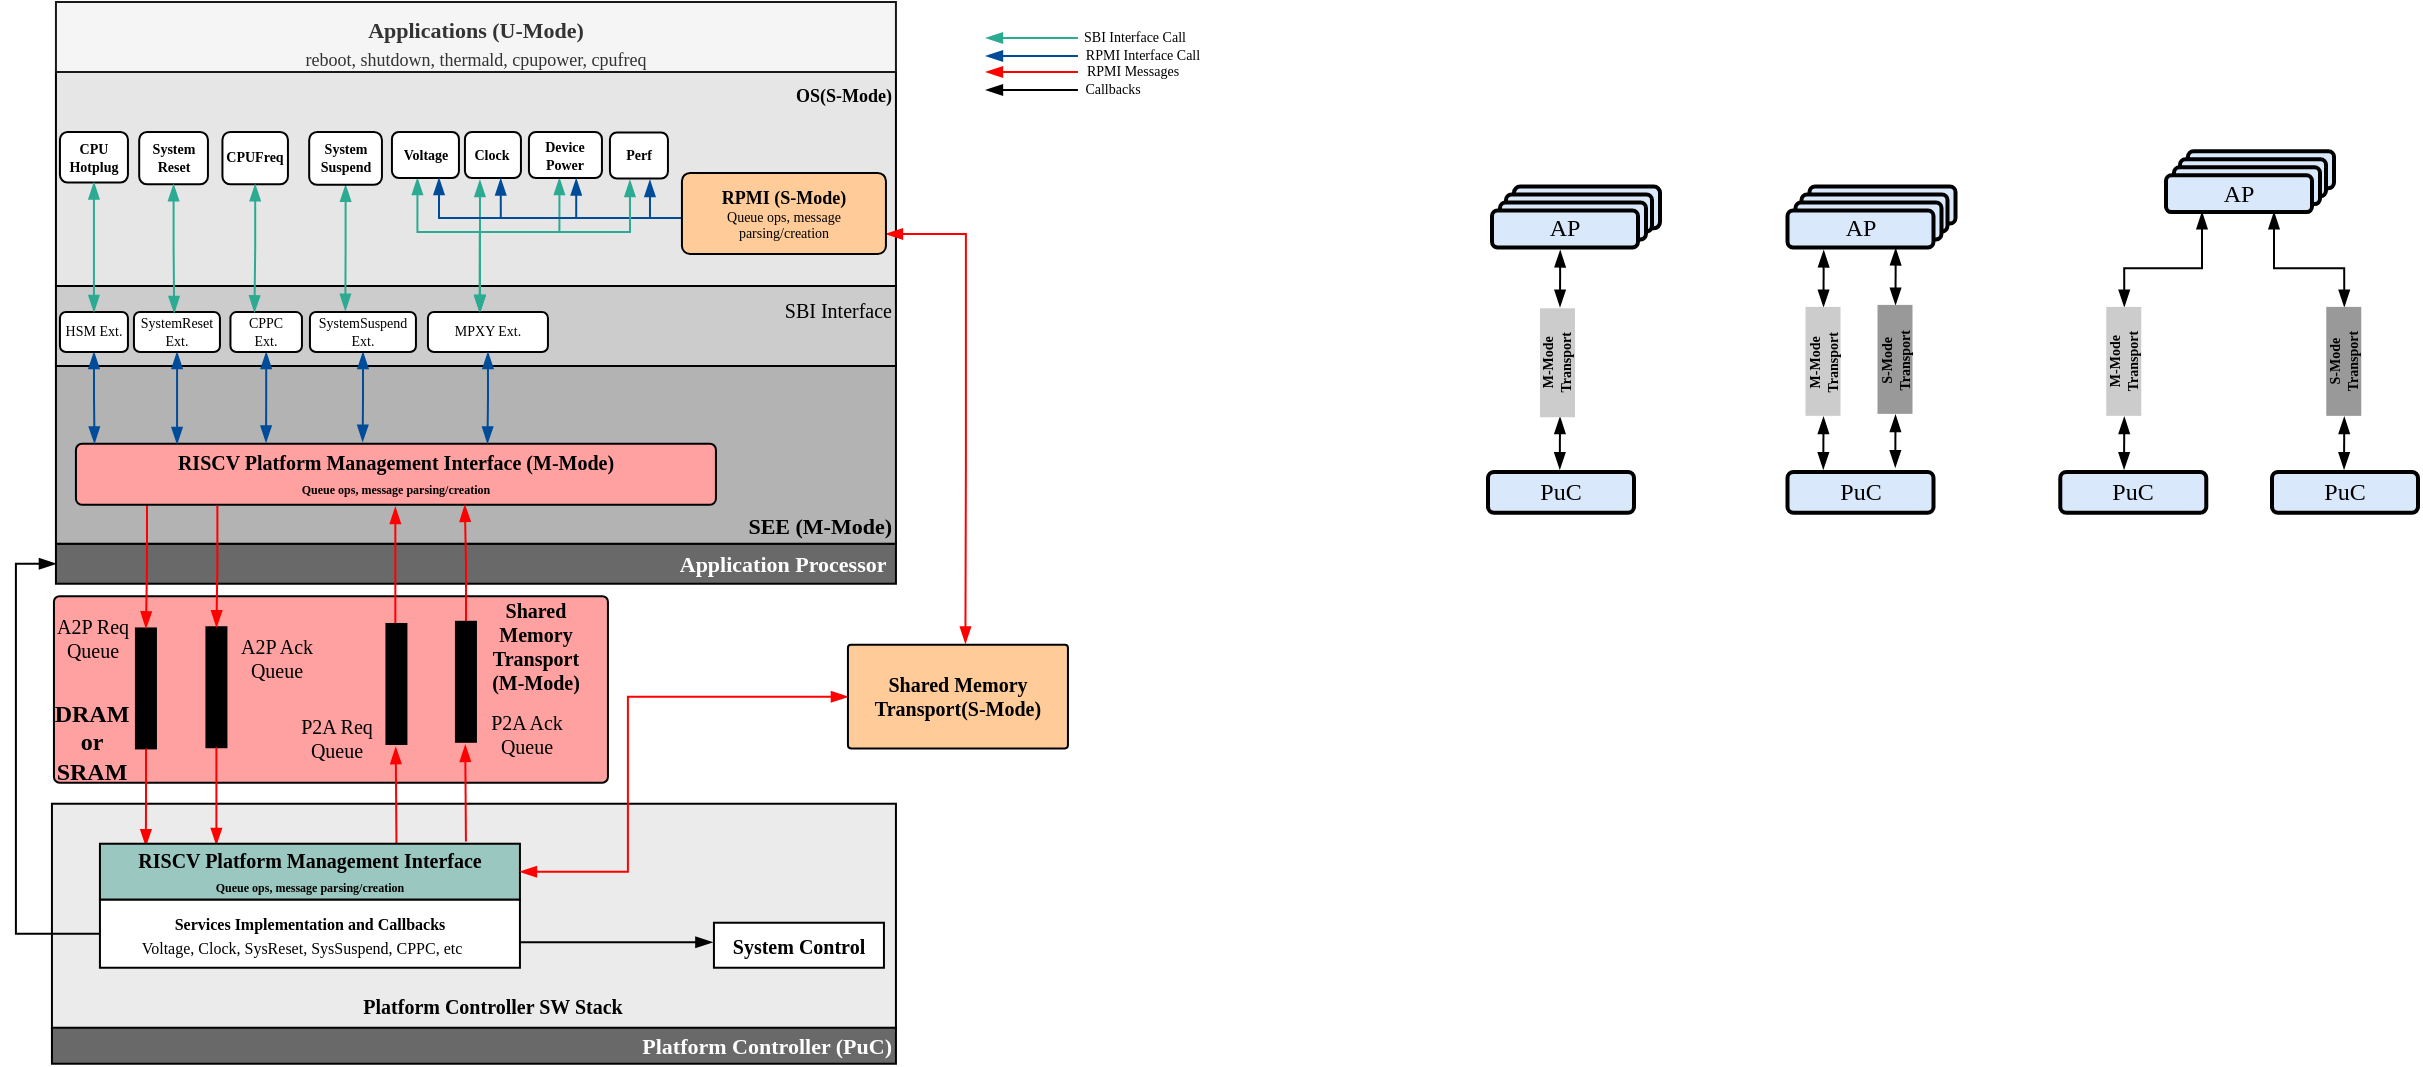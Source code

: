 <mxfile version="24.7.8" pages="4">
  <diagram name="intro.adoc" id="GV-Pl9b2ia5PeotVOoGg">
    <mxGraphModel dx="1588" dy="939" grid="0" gridSize="10" guides="1" tooltips="1" connect="1" arrows="1" fold="1" page="1" pageScale="1" pageWidth="1400" pageHeight="850" math="0" shadow="0">
      <root>
        <mxCell id="0" />
        <mxCell id="1" parent="0" />
        <mxCell id="kqVoGQjZHVjX62nm3l-R-1" value="&lt;b style=&quot;font-size: 9px;&quot;&gt;OS(S-Mode)&lt;/b&gt;" style="rounded=0;whiteSpace=wrap;html=1;shadow=0;labelBackgroundColor=none;fontFamily=Expo SSi;fontSize=9;fontColor=#000000;strokeColor=#000000;strokeWidth=1;fillColor=#E6E6E6;verticalAlign=top;align=right;" vertex="1" parent="1">
          <mxGeometry x="81.97" y="74" width="420" height="107" as="geometry" />
        </mxCell>
        <mxCell id="kqVoGQjZHVjX62nm3l-R-2" value="" style="rounded=1;whiteSpace=wrap;html=1;fillColor=#FFA1A1;strokeColor=#000000;arcSize=3;" vertex="1" parent="1">
          <mxGeometry x="80.97" y="336.09" width="277" height="93.25" as="geometry" />
        </mxCell>
        <mxCell id="kqVoGQjZHVjX62nm3l-R-3" value="" style="rounded=0;whiteSpace=wrap;html=1;fontFamily=Expo SSi;fontSize=11;fontColor=#FFFFFF;fillColor=#EBEBEB;arcSize=2;" vertex="1" parent="1">
          <mxGeometry x="79.97" y="439.87" width="422" height="112.13" as="geometry" />
        </mxCell>
        <mxCell id="kqVoGQjZHVjX62nm3l-R-4" value="&lt;b&gt;Application Processor&amp;nbsp;&lt;/b&gt;" style="rounded=0;whiteSpace=wrap;html=1;fillColor=#696969;fontFamily=Expo SSi;fontSize=11;fontColor=#FFFFFF;align=right;" vertex="1" parent="1">
          <mxGeometry x="81.97" y="309.87" width="420" height="20" as="geometry" />
        </mxCell>
        <mxCell id="kqVoGQjZHVjX62nm3l-R-5" value="&lt;b&gt;SEE (M-Mode)&lt;br&gt;&lt;/b&gt;" style="rounded=0;whiteSpace=wrap;html=1;fontFamily=Expo SSi;strokeWidth=1;fillColor=#B3B3B3;arcSize=4;strokeColor=default;fontSize=11;align=right;verticalAlign=bottom;" vertex="1" parent="1">
          <mxGeometry x="81.97" y="219.87" width="420" height="90" as="geometry" />
        </mxCell>
        <mxCell id="kqVoGQjZHVjX62nm3l-R-6" value="" style="rounded=0;whiteSpace=wrap;html=1;shadow=0;labelBackgroundColor=none;fontFamily=Expo SSi;fontSize=10;fontColor=#000000;strokeColor=#000000;strokeWidth=1;fillColor=#000000;" vertex="1" parent="1">
          <mxGeometry x="121.97" y="352.22" width="10" height="60" as="geometry" />
        </mxCell>
        <mxCell id="kqVoGQjZHVjX62nm3l-R-7" value="&lt;font color=&quot;#000000&quot; style=&quot;font-size: 7px;&quot;&gt;CPU&lt;br&gt;Hotplug&lt;/font&gt;" style="rounded=1;whiteSpace=wrap;html=1;shadow=0;labelBackgroundColor=none;fontFamily=Expo SSi;fontSize=7;fontColor=#FFFFFF;strokeColor=default;strokeWidth=1;fillColor=#FFFFFF;fontStyle=1" vertex="1" parent="1">
          <mxGeometry x="83.97" y="104" width="34" height="25.22" as="geometry" />
        </mxCell>
        <mxCell id="kqVoGQjZHVjX62nm3l-R-8" value="&lt;font color=&quot;#000000&quot; style=&quot;font-size: 7px;&quot;&gt;System &lt;br&gt;Reset&lt;/font&gt;" style="rounded=1;whiteSpace=wrap;html=1;shadow=0;labelBackgroundColor=none;fontFamily=Expo SSi;fontSize=7;fontColor=#FFFFFF;strokeColor=default;strokeWidth=1;fillColor=#FFFFFF;fontStyle=1" vertex="1" parent="1">
          <mxGeometry x="123.6" y="104" width="34.37" height="26.11" as="geometry" />
        </mxCell>
        <mxCell id="kqVoGQjZHVjX62nm3l-R-9" value="SBI Interface" style="rounded=0;whiteSpace=wrap;html=1;shadow=0;labelBackgroundColor=none;fontFamily=Expo SSi;fontSize=10;fontColor=#000000;strokeColor=default;strokeWidth=1;fillColor=#CCCCCC;verticalAlign=top;align=right;" vertex="1" parent="1">
          <mxGeometry x="81.97" y="181" width="420" height="40" as="geometry" />
        </mxCell>
        <mxCell id="kqVoGQjZHVjX62nm3l-R-10" style="edgeStyle=orthogonalEdgeStyle;rounded=0;orthogonalLoop=1;jettySize=auto;html=1;exitX=0.111;exitY=1.005;exitDx=0;exitDy=0;entryX=0.5;entryY=0;entryDx=0;entryDy=0;endArrow=blockThin;endFill=1;exitPerimeter=0;strokeColor=#FF0000;" edge="1" parent="1" source="kqVoGQjZHVjX62nm3l-R-11" target="kqVoGQjZHVjX62nm3l-R-6">
          <mxGeometry relative="1" as="geometry">
            <mxPoint x="126.72" y="291.02" as="sourcePoint" />
          </mxGeometry>
        </mxCell>
        <mxCell id="kqVoGQjZHVjX62nm3l-R-11" value="&lt;b&gt;RISCV Platform Management Interface (M-Mode)&lt;br&gt;&lt;/b&gt;&lt;b style=&quot;font-size: 6px;&quot;&gt;Queue ops, message parsing/creation&lt;/b&gt;&lt;b&gt;&lt;br&gt;&lt;/b&gt;" style="rounded=1;whiteSpace=wrap;html=1;shadow=0;labelBackgroundColor=none;fontFamily=Expo SSi;fontSize=10;strokeColor=#000000;strokeWidth=1;fillColor=#FFA1A1;arcSize=10;" vertex="1" parent="1">
          <mxGeometry x="91.97" y="259.87" width="320" height="30.55" as="geometry" />
        </mxCell>
        <mxCell id="kqVoGQjZHVjX62nm3l-R-12" value="A2P Req&lt;br&gt;Queue" style="text;html=1;align=center;verticalAlign=middle;resizable=0;points=[];autosize=1;strokeColor=none;fillColor=none;fontSize=10;fontFamily=Expo SSi;fontColor=#000000;" vertex="1" parent="1">
          <mxGeometry x="74.97" y="341.62" width="50" height="30" as="geometry" />
        </mxCell>
        <mxCell id="kqVoGQjZHVjX62nm3l-R-13" value="" style="edgeStyle=orthogonalEdgeStyle;rounded=0;orthogonalLoop=1;jettySize=auto;html=1;startArrow=none;startFill=0;endArrow=blockThin;endFill=1;entryX=0.766;entryY=1.043;entryDx=0;entryDy=0;entryPerimeter=0;strokeColor=#FF0000;" edge="1" parent="1" source="kqVoGQjZHVjX62nm3l-R-14">
          <mxGeometry relative="1" as="geometry">
            <mxPoint x="251.67" y="291.507" as="targetPoint" />
          </mxGeometry>
        </mxCell>
        <mxCell id="kqVoGQjZHVjX62nm3l-R-14" value="" style="rounded=0;whiteSpace=wrap;html=1;shadow=0;labelBackgroundColor=none;fontFamily=Expo SSi;fontSize=10;fontColor=#000000;strokeColor=#000000;strokeWidth=1;fillColor=#000000;" vertex="1" parent="1">
          <mxGeometry x="247.22" y="349.99" width="10" height="60" as="geometry" />
        </mxCell>
        <mxCell id="kqVoGQjZHVjX62nm3l-R-15" value="P2A Req&lt;br&gt;Queue" style="text;html=1;align=center;verticalAlign=middle;resizable=0;points=[];autosize=1;strokeColor=none;fillColor=none;fontSize=10;fontFamily=Expo SSi;fontColor=#000000;" vertex="1" parent="1">
          <mxGeometry x="197.22" y="391.62" width="50" height="30" as="geometry" />
        </mxCell>
        <mxCell id="kqVoGQjZHVjX62nm3l-R-16" style="edgeStyle=orthogonalEdgeStyle;rounded=0;orthogonalLoop=1;jettySize=auto;html=1;entryX=0.182;entryY=0.02;entryDx=0;entryDy=0;entryPerimeter=0;fontFamily=Expo SSi;fontSize=11;fontColor=#000000;startArrow=none;startFill=0;endArrow=blockThin;endFill=1;strokeColor=#FF0000;" edge="1" parent="1" source="kqVoGQjZHVjX62nm3l-R-6">
          <mxGeometry relative="1" as="geometry">
            <mxPoint x="126.94" y="461.07" as="targetPoint" />
          </mxGeometry>
        </mxCell>
        <mxCell id="kqVoGQjZHVjX62nm3l-R-17" value="" style="endArrow=blockThin;html=1;rounded=0;fontFamily=Expo SSi;fontSize=11;fontColor=#000000;exitX=0.675;exitY=-0.004;exitDx=0;exitDy=0;exitPerimeter=0;entryX=0.465;entryY=1.026;entryDx=0;entryDy=0;entryPerimeter=0;endFill=1;strokeColor=#FF0000;" edge="1" parent="1" target="kqVoGQjZHVjX62nm3l-R-14">
          <mxGeometry width="50" height="50" relative="1" as="geometry">
            <mxPoint x="252.22" y="459.87" as="sourcePoint" />
            <mxPoint x="275.96" y="492.493" as="targetPoint" />
          </mxGeometry>
        </mxCell>
        <mxCell id="kqVoGQjZHVjX62nm3l-R-18" value="&lt;b&gt;System Control&lt;/b&gt;" style="rounded=0;whiteSpace=wrap;html=1;shadow=0;labelBackgroundColor=none;fontFamily=Expo SSi;fontSize=10;fontColor=#000000;strokeColor=default;strokeWidth=1;fillColor=#FFFFFF;" vertex="1" parent="1">
          <mxGeometry x="410.97" y="499.37" width="85" height="22.5" as="geometry" />
        </mxCell>
        <mxCell id="kqVoGQjZHVjX62nm3l-R-19" value="&lt;b&gt;Platform Controller SW Stack&lt;/b&gt;" style="text;html=1;align=center;verticalAlign=middle;resizable=0;points=[];autosize=1;strokeColor=none;fillColor=none;fontSize=10;fontFamily=Expo SSi;fontColor=#000000;" vertex="1" parent="1">
          <mxGeometry x="222.22" y="529" width="155" height="24" as="geometry" />
        </mxCell>
        <mxCell id="kqVoGQjZHVjX62nm3l-R-20" value="" style="rounded=0;whiteSpace=wrap;html=1;shadow=0;labelBackgroundColor=none;fontFamily=Expo SSi;fontSize=10;fontColor=#000000;strokeColor=#000000;strokeWidth=1;fillColor=#000000;" vertex="1" parent="1">
          <mxGeometry x="157.22" y="351.62" width="10" height="60" as="geometry" />
        </mxCell>
        <mxCell id="kqVoGQjZHVjX62nm3l-R-21" style="edgeStyle=orthogonalEdgeStyle;rounded=0;orthogonalLoop=1;jettySize=auto;html=1;exitX=0.221;exitY=1.011;exitDx=0;exitDy=0;entryX=0.5;entryY=0;entryDx=0;entryDy=0;endArrow=blockThin;endFill=1;exitPerimeter=0;strokeColor=#FF0000;" edge="1" parent="1" source="kqVoGQjZHVjX62nm3l-R-11" target="kqVoGQjZHVjX62nm3l-R-20">
          <mxGeometry relative="1" as="geometry">
            <mxPoint x="161.97" y="290.42" as="sourcePoint" />
            <Array as="points">
              <mxPoint x="162.97" y="321" />
              <mxPoint x="161.97" y="321" />
            </Array>
          </mxGeometry>
        </mxCell>
        <mxCell id="kqVoGQjZHVjX62nm3l-R-22" value="A2P Ack&lt;br&gt;Queue" style="text;html=1;align=center;verticalAlign=middle;resizable=0;points=[];autosize=1;strokeColor=none;fillColor=none;fontSize=10;fontFamily=Expo SSi;fontColor=#000000;" vertex="1" parent="1">
          <mxGeometry x="167.22" y="352.22" width="50" height="30" as="geometry" />
        </mxCell>
        <mxCell id="kqVoGQjZHVjX62nm3l-R-23" style="edgeStyle=orthogonalEdgeStyle;rounded=0;orthogonalLoop=1;jettySize=auto;html=1;entryX=0.182;entryY=0.02;entryDx=0;entryDy=0;entryPerimeter=0;fontFamily=Expo SSi;fontSize=11;fontColor=#000000;startArrow=none;startFill=0;endArrow=blockThin;endFill=1;strokeColor=#FF0000;" edge="1" parent="1" source="kqVoGQjZHVjX62nm3l-R-20">
          <mxGeometry relative="1" as="geometry">
            <mxPoint x="162.19" y="460.47" as="targetPoint" />
          </mxGeometry>
        </mxCell>
        <mxCell id="kqVoGQjZHVjX62nm3l-R-24" value="" style="edgeStyle=orthogonalEdgeStyle;rounded=0;orthogonalLoop=1;jettySize=auto;html=1;startArrow=none;startFill=0;endArrow=blockThin;endFill=1;entryX=0.766;entryY=1.043;entryDx=0;entryDy=0;entryPerimeter=0;strokeColor=#FF0000;" edge="1" parent="1" source="kqVoGQjZHVjX62nm3l-R-25">
          <mxGeometry relative="1" as="geometry">
            <mxPoint x="286.42" y="290.417" as="targetPoint" />
          </mxGeometry>
        </mxCell>
        <mxCell id="kqVoGQjZHVjX62nm3l-R-25" value="" style="rounded=0;whiteSpace=wrap;html=1;shadow=0;labelBackgroundColor=none;fontFamily=Expo SSi;fontSize=10;fontColor=#000000;strokeColor=#000000;strokeWidth=1;fillColor=#000000;" vertex="1" parent="1">
          <mxGeometry x="281.97" y="348.9" width="10" height="60" as="geometry" />
        </mxCell>
        <mxCell id="kqVoGQjZHVjX62nm3l-R-26" value="" style="endArrow=blockThin;html=1;rounded=0;fontFamily=Expo SSi;fontSize=11;fontColor=#000000;exitX=0.675;exitY=-0.004;exitDx=0;exitDy=0;exitPerimeter=0;entryX=0.465;entryY=1.026;entryDx=0;entryDy=0;entryPerimeter=0;endFill=1;strokeColor=#FF0000;" edge="1" parent="1" target="kqVoGQjZHVjX62nm3l-R-25">
          <mxGeometry width="50" height="50" relative="1" as="geometry">
            <mxPoint x="286.97" y="458.78" as="sourcePoint" />
            <mxPoint x="310.71" y="491.403" as="targetPoint" />
          </mxGeometry>
        </mxCell>
        <mxCell id="kqVoGQjZHVjX62nm3l-R-27" value="P2A Ack&lt;br&gt;Queue" style="text;html=1;align=center;verticalAlign=middle;resizable=0;points=[];autosize=1;strokeColor=none;fillColor=none;fontSize=10;fontFamily=Expo SSi;fontColor=#000000;" vertex="1" parent="1">
          <mxGeometry x="291.97" y="389.62" width="50" height="30" as="geometry" />
        </mxCell>
        <mxCell id="kqVoGQjZHVjX62nm3l-R-28" value="&lt;b style=&quot;font-size: 10px;&quot;&gt;Shared Memory&lt;br style=&quot;font-size: 10px;&quot;&gt;Transport&lt;br&gt;(M-Mode)&lt;br style=&quot;font-size: 10px;&quot;&gt;&lt;/b&gt;" style="text;html=1;strokeColor=none;fillColor=none;align=center;verticalAlign=middle;whiteSpace=wrap;rounded=0;fontFamily=Expo SSi;fontSize=10;" vertex="1" parent="1">
          <mxGeometry x="291.97" y="345.87" width="60" height="30" as="geometry" />
        </mxCell>
        <mxCell id="kqVoGQjZHVjX62nm3l-R-29" value="&lt;font style=&quot;font-size: 6px&quot;&gt;&lt;b style=&quot;border-color: var(--border-color); font-size: 10px;&quot;&gt;RISCV Platform Management Interface&lt;br style=&quot;border-color: var(--border-color);&quot;&gt;&lt;/b&gt;&lt;b&gt;Queue ops, message parsing/creation&lt;/b&gt;&lt;/font&gt;" style="rounded=0;whiteSpace=wrap;html=1;shadow=0;labelBackgroundColor=none;fontFamily=Expo SSi;fontSize=10;strokeColor=#000000;strokeWidth=1;fillColor=#9AC7BF;arcSize=7;" vertex="1" parent="1">
          <mxGeometry x="103.97" y="459.87" width="210" height="28" as="geometry" />
        </mxCell>
        <mxCell id="kqVoGQjZHVjX62nm3l-R-30" style="edgeStyle=orthogonalEdgeStyle;rounded=0;orthogonalLoop=1;jettySize=auto;html=1;entryX=-0.009;entryY=0.433;entryDx=0;entryDy=0;entryPerimeter=0;fontFamily=Expo SSi;fontSize=11;fontColor=#000000;startArrow=none;startFill=0;endArrow=blockThin;endFill=1;exitX=0.5;exitY=1;exitDx=0;exitDy=0;strokeWidth=1;" edge="1" parent="1" source="kqVoGQjZHVjX62nm3l-R-29" target="kqVoGQjZHVjX62nm3l-R-18">
          <mxGeometry relative="1" as="geometry">
            <mxPoint x="208.008" y="553.43" as="targetPoint" />
            <mxPoint x="172.278" y="421.62" as="sourcePoint" />
          </mxGeometry>
        </mxCell>
        <mxCell id="kqVoGQjZHVjX62nm3l-R-31" style="edgeStyle=orthogonalEdgeStyle;rounded=0;orthogonalLoop=1;jettySize=auto;html=1;entryX=0;entryY=0.5;entryDx=0;entryDy=0;strokeWidth=1;endArrow=blockThin;endFill=1;" edge="1" parent="1" source="kqVoGQjZHVjX62nm3l-R-32" target="kqVoGQjZHVjX62nm3l-R-4">
          <mxGeometry relative="1" as="geometry">
            <Array as="points">
              <mxPoint x="61.97" y="505" />
              <mxPoint x="61.97" y="320" />
            </Array>
          </mxGeometry>
        </mxCell>
        <mxCell id="kqVoGQjZHVjX62nm3l-R-32" value="&lt;font style=&quot;font-size: 8px;&quot;&gt;&lt;b&gt;Services Implementation and Callbacks&lt;br&gt;&lt;/b&gt;&lt;font style=&quot;font-size: 8px;&quot;&gt;Voltage, Clock, SysReset, SysSuspend, CPPC, etc&amp;nbsp; &amp;nbsp;&lt;/font&gt;&lt;span style=&quot;&quot;&gt;&amp;nbsp;&lt;/span&gt;&lt;br&gt;&lt;/font&gt;" style="rounded=0;whiteSpace=wrap;html=1;shadow=0;labelBackgroundColor=none;fontFamily=Expo SSi;fontSize=10;fontColor=#000000;strokeColor=#000000;strokeWidth=1;fillColor=#FFFFFF;arcSize=7;" vertex="1" parent="1">
          <mxGeometry x="103.97" y="487.87" width="210" height="34" as="geometry" />
        </mxCell>
        <mxCell id="kqVoGQjZHVjX62nm3l-R-33" value="&lt;font style=&quot;&quot;&gt;&lt;span style=&quot;font-weight: bold; font-size: 11px;&quot;&gt;Applications (U-Mode)&lt;/span&gt;&lt;br&gt;&lt;font style=&quot;font-size: 9px;&quot;&gt;reboot, shutdown, thermald, cpupower, cpufreq&lt;/font&gt;&lt;br&gt;&lt;/font&gt;" style="rounded=0;whiteSpace=wrap;html=1;labelBackgroundColor=none;fontFamily=Expo SSi;fontSize=12;strokeColor=#191919;fillColor=#f5f5f5;arcSize=4;verticalAlign=top;fontColor=#333333;" vertex="1" parent="1">
          <mxGeometry x="81.97" y="39" width="420" height="35" as="geometry" />
        </mxCell>
        <mxCell id="kqVoGQjZHVjX62nm3l-R-34" value="&lt;b&gt;DRAM&lt;br&gt;or&lt;br&gt;SRAM&lt;br&gt;&lt;/b&gt;" style="text;html=1;strokeColor=none;fillColor=none;align=center;verticalAlign=middle;whiteSpace=wrap;rounded=0;fontFamily=Expo SSi;" vertex="1" parent="1">
          <mxGeometry x="69.97" y="393.87" width="60" height="30" as="geometry" />
        </mxCell>
        <mxCell id="kqVoGQjZHVjX62nm3l-R-35" value="&lt;b&gt;Platform Controller (PuC)&lt;/b&gt;" style="rounded=0;whiteSpace=wrap;html=1;fillColor=#696969;fontFamily=Expo SSi;fontSize=11;fontColor=#FFFFFF;align=right;" vertex="1" parent="1">
          <mxGeometry x="79.97" y="551.87" width="422" height="18" as="geometry" />
        </mxCell>
        <mxCell id="kqVoGQjZHVjX62nm3l-R-36" style="edgeStyle=orthogonalEdgeStyle;rounded=0;orthogonalLoop=1;jettySize=auto;html=1;entryX=0.029;entryY=-0.005;entryDx=0;entryDy=0;entryPerimeter=0;endArrow=blockThin;endFill=1;startArrow=blockThin;startFill=1;strokeColor=#004C99;" edge="1" parent="1" source="kqVoGQjZHVjX62nm3l-R-37" target="kqVoGQjZHVjX62nm3l-R-11">
          <mxGeometry relative="1" as="geometry">
            <mxPoint x="109.05" y="259.228" as="targetPoint" />
          </mxGeometry>
        </mxCell>
        <mxCell id="kqVoGQjZHVjX62nm3l-R-37" value="HSM Ext." style="rounded=1;whiteSpace=wrap;html=1;arcSize=15;fontSize=7;fontFamily=Expo SSi;" vertex="1" parent="1">
          <mxGeometry x="83.97" y="194" width="34" height="20" as="geometry" />
        </mxCell>
        <mxCell id="kqVoGQjZHVjX62nm3l-R-38" style="edgeStyle=orthogonalEdgeStyle;rounded=0;orthogonalLoop=1;jettySize=auto;html=1;entryX=0.158;entryY=0.004;entryDx=0;entryDy=0;entryPerimeter=0;endArrow=blockThin;endFill=1;startArrow=blockThin;startFill=1;strokeColor=#004C99;" edge="1" parent="1" source="kqVoGQjZHVjX62nm3l-R-39" target="kqVoGQjZHVjX62nm3l-R-11">
          <mxGeometry relative="1" as="geometry">
            <mxPoint x="168.21" y="258.709" as="targetPoint" />
          </mxGeometry>
        </mxCell>
        <mxCell id="kqVoGQjZHVjX62nm3l-R-39" value="SystemReset&lt;br style=&quot;font-size: 7px;&quot;&gt;Ext." style="rounded=1;whiteSpace=wrap;html=1;arcSize=15;fontSize=7;fontFamily=Expo SSi;verticalAlign=middle;" vertex="1" parent="1">
          <mxGeometry x="120.97" y="194" width="43" height="20" as="geometry" />
        </mxCell>
        <mxCell id="kqVoGQjZHVjX62nm3l-R-40" style="edgeStyle=orthogonalEdgeStyle;rounded=0;orthogonalLoop=1;jettySize=auto;html=1;entryX=0.5;entryY=1;entryDx=0;entryDy=0;endArrow=blockThin;endFill=1;startArrow=blockThin;startFill=1;strokeColor=#2CAB92;" edge="1" parent="1">
          <mxGeometry relative="1" as="geometry">
            <mxPoint x="293.97" y="194" as="sourcePoint" />
            <mxPoint x="262.72" y="127" as="targetPoint" />
            <Array as="points">
              <mxPoint x="293.97" y="154" />
              <mxPoint x="262.97" y="154" />
            </Array>
          </mxGeometry>
        </mxCell>
        <mxCell id="kqVoGQjZHVjX62nm3l-R-41" style="edgeStyle=orthogonalEdgeStyle;rounded=0;orthogonalLoop=1;jettySize=auto;html=1;endArrow=blockThin;endFill=1;startArrow=blockThin;startFill=1;strokeColor=#2CAB92;" edge="1" parent="1">
          <mxGeometry relative="1" as="geometry">
            <mxPoint x="293.97" y="194" as="sourcePoint" />
            <mxPoint x="293.97" y="128" as="targetPoint" />
            <Array as="points">
              <mxPoint x="293.97" y="161" />
              <mxPoint x="293.97" y="161" />
            </Array>
          </mxGeometry>
        </mxCell>
        <mxCell id="kqVoGQjZHVjX62nm3l-R-42" style="edgeStyle=orthogonalEdgeStyle;rounded=0;orthogonalLoop=1;jettySize=auto;html=1;entryX=0.5;entryY=1;entryDx=0;entryDy=0;endArrow=blockThin;endFill=1;startArrow=blockThin;startFill=1;exitX=0.432;exitY=0.013;exitDx=0;exitDy=0;exitPerimeter=0;strokeColor=#2CAB92;" edge="1" parent="1" source="kqVoGQjZHVjX62nm3l-R-43">
          <mxGeometry relative="1" as="geometry">
            <mxPoint x="290.97" y="194" as="sourcePoint" />
            <mxPoint x="333.72" y="127" as="targetPoint" />
            <Array as="points">
              <mxPoint x="293.97" y="154" />
              <mxPoint x="333.97" y="154" />
            </Array>
          </mxGeometry>
        </mxCell>
        <mxCell id="kqVoGQjZHVjX62nm3l-R-43" value="MPXY Ext." style="rounded=1;whiteSpace=wrap;html=1;arcSize=15;fontSize=7;fontFamily=Expo SSi;verticalAlign=middle;" vertex="1" parent="1">
          <mxGeometry x="267.97" y="194" width="60" height="20.04" as="geometry" />
        </mxCell>
        <mxCell id="kqVoGQjZHVjX62nm3l-R-44" style="edgeStyle=orthogonalEdgeStyle;rounded=0;orthogonalLoop=1;jettySize=auto;html=1;endArrow=blockThin;endFill=1;exitX=0.5;exitY=1;exitDx=0;exitDy=0;entryX=0.643;entryY=-0.004;entryDx=0;entryDy=0;entryPerimeter=0;startArrow=blockThin;startFill=1;strokeColor=#004C99;" edge="1" parent="1" source="kqVoGQjZHVjX62nm3l-R-43" target="kqVoGQjZHVjX62nm3l-R-11">
          <mxGeometry relative="1" as="geometry">
            <mxPoint x="371.86" y="229" as="sourcePoint" />
            <mxPoint x="342.97" y="259" as="targetPoint" />
          </mxGeometry>
        </mxCell>
        <mxCell id="kqVoGQjZHVjX62nm3l-R-45" style="edgeStyle=orthogonalEdgeStyle;rounded=0;orthogonalLoop=1;jettySize=auto;html=1;entryX=0.5;entryY=0;entryDx=0;entryDy=0;endArrow=blockThin;endFill=1;startArrow=blockThin;startFill=1;strokeColor=#2CAB92;" edge="1" parent="1" source="kqVoGQjZHVjX62nm3l-R-7" target="kqVoGQjZHVjX62nm3l-R-37">
          <mxGeometry relative="1" as="geometry" />
        </mxCell>
        <mxCell id="kqVoGQjZHVjX62nm3l-R-46" style="edgeStyle=orthogonalEdgeStyle;rounded=0;orthogonalLoop=1;jettySize=auto;html=1;entryX=0.468;entryY=0.025;entryDx=0;entryDy=0;entryPerimeter=0;endArrow=blockThin;endFill=1;startArrow=blockThin;startFill=1;strokeColor=#2CAB92;" edge="1" parent="1" source="kqVoGQjZHVjX62nm3l-R-8" target="kqVoGQjZHVjX62nm3l-R-39">
          <mxGeometry relative="1" as="geometry">
            <mxPoint x="151.854" y="194.78" as="targetPoint" />
          </mxGeometry>
        </mxCell>
        <mxCell id="kqVoGQjZHVjX62nm3l-R-47" value="&lt;font color=&quot;#000000&quot; style=&quot;font-size: 7px;&quot;&gt;CPUFreq&lt;/font&gt;" style="rounded=1;whiteSpace=wrap;html=1;shadow=0;labelBackgroundColor=none;fontFamily=Expo SSi;fontSize=7;fontColor=#FFFFFF;strokeColor=default;strokeWidth=1;fillColor=#FFFFFF;fontStyle=1" vertex="1" parent="1">
          <mxGeometry x="165.22" y="104" width="32.75" height="26.11" as="geometry" />
        </mxCell>
        <mxCell id="kqVoGQjZHVjX62nm3l-R-48" style="edgeStyle=orthogonalEdgeStyle;rounded=0;orthogonalLoop=1;jettySize=auto;html=1;entryX=0.297;entryY=-0.022;entryDx=0;entryDy=0;entryPerimeter=0;endArrow=blockThin;endFill=1;startArrow=blockThin;startFill=1;strokeColor=#004C99;" edge="1" parent="1" source="kqVoGQjZHVjX62nm3l-R-49" target="kqVoGQjZHVjX62nm3l-R-11">
          <mxGeometry relative="1" as="geometry">
            <mxPoint x="228.3" y="259.228" as="targetPoint" />
          </mxGeometry>
        </mxCell>
        <mxCell id="kqVoGQjZHVjX62nm3l-R-49" value="CPPC&lt;br&gt;Ext." style="rounded=1;whiteSpace=wrap;html=1;arcSize=15;fontSize=7;fontFamily=Expo SSi;" vertex="1" parent="1">
          <mxGeometry x="169.22" y="194.04" width="35.75" height="20" as="geometry" />
        </mxCell>
        <mxCell id="kqVoGQjZHVjX62nm3l-R-50" style="edgeStyle=orthogonalEdgeStyle;rounded=0;orthogonalLoop=1;jettySize=auto;html=1;entryX=0.336;entryY=0.006;entryDx=0;entryDy=0;entryPerimeter=0;endArrow=blockThin;endFill=1;startArrow=blockThin;startFill=1;strokeColor=#2CAB92;" edge="1" parent="1" source="kqVoGQjZHVjX62nm3l-R-47" target="kqVoGQjZHVjX62nm3l-R-49">
          <mxGeometry relative="1" as="geometry" />
        </mxCell>
        <mxCell id="kqVoGQjZHVjX62nm3l-R-51" style="edgeStyle=orthogonalEdgeStyle;rounded=0;orthogonalLoop=1;jettySize=auto;html=1;entryX=0.334;entryY=-0.031;entryDx=0;entryDy=0;entryPerimeter=0;endArrow=blockThin;endFill=1;startArrow=blockThin;startFill=1;strokeColor=#2CAB92;" edge="1" parent="1" source="kqVoGQjZHVjX62nm3l-R-52" target="kqVoGQjZHVjX62nm3l-R-54">
          <mxGeometry relative="1" as="geometry" />
        </mxCell>
        <mxCell id="kqVoGQjZHVjX62nm3l-R-52" value="&lt;font color=&quot;#000000&quot; style=&quot;font-size: 7px;&quot;&gt;System Suspend&lt;/font&gt;" style="rounded=1;whiteSpace=wrap;html=1;shadow=0;labelBackgroundColor=none;fontFamily=Expo SSi;fontSize=7;fontColor=#FFFFFF;strokeColor=default;strokeWidth=1;fillColor=#FFFFFF;fontStyle=1" vertex="1" parent="1">
          <mxGeometry x="208.59" y="104" width="36.38" height="26.43" as="geometry" />
        </mxCell>
        <mxCell id="kqVoGQjZHVjX62nm3l-R-53" style="edgeStyle=orthogonalEdgeStyle;rounded=0;orthogonalLoop=1;jettySize=auto;html=1;entryX=0.448;entryY=-0.034;entryDx=0;entryDy=0;entryPerimeter=0;endArrow=blockThin;endFill=1;startArrow=blockThin;startFill=1;strokeColor=#004C99;" edge="1" parent="1" source="kqVoGQjZHVjX62nm3l-R-54" target="kqVoGQjZHVjX62nm3l-R-11">
          <mxGeometry relative="1" as="geometry">
            <mxPoint x="293.97" y="259.503" as="targetPoint" />
          </mxGeometry>
        </mxCell>
        <mxCell id="kqVoGQjZHVjX62nm3l-R-54" value="SystemSuspend Ext." style="rounded=1;whiteSpace=wrap;html=1;arcSize=15;fontSize=7;fontFamily=Expo SSi;" vertex="1" parent="1">
          <mxGeometry x="208.97" y="194" width="53" height="20" as="geometry" />
        </mxCell>
        <mxCell id="kqVoGQjZHVjX62nm3l-R-55" value="&lt;font color=&quot;#000000&quot; style=&quot;font-size: 7px;&quot;&gt;Voltage&lt;/font&gt;" style="rounded=1;whiteSpace=wrap;html=1;shadow=0;labelBackgroundColor=none;fontFamily=Expo SSi;fontSize=7;fontColor=#FFFFFF;strokeColor=default;strokeWidth=1;fillColor=#FFFFFF;fontStyle=1" vertex="1" parent="1">
          <mxGeometry x="249.97" y="104" width="33.5" height="23" as="geometry" />
        </mxCell>
        <mxCell id="kqVoGQjZHVjX62nm3l-R-56" value="&lt;font color=&quot;#000000&quot; style=&quot;font-size: 7px;&quot;&gt;Clock&lt;/font&gt;" style="rounded=1;whiteSpace=wrap;html=1;shadow=0;labelBackgroundColor=none;fontFamily=Expo SSi;fontSize=7;fontColor=#FFFFFF;strokeColor=default;strokeWidth=1;fillColor=#FFFFFF;fontStyle=1" vertex="1" parent="1">
          <mxGeometry x="286.47" y="104" width="28" height="23" as="geometry" />
        </mxCell>
        <mxCell id="kqVoGQjZHVjX62nm3l-R-57" value="&lt;font color=&quot;#000000&quot; style=&quot;font-size: 7px;&quot;&gt;Device Power&lt;/font&gt;" style="rounded=1;whiteSpace=wrap;html=1;shadow=0;labelBackgroundColor=none;fontFamily=Expo SSi;fontSize=7;fontColor=#FFFFFF;strokeColor=default;strokeWidth=1;fillColor=#FFFFFF;verticalAlign=middle;fontStyle=1" vertex="1" parent="1">
          <mxGeometry x="318.47" y="104" width="36.5" height="23" as="geometry" />
        </mxCell>
        <mxCell id="kqVoGQjZHVjX62nm3l-R-58" style="edgeStyle=orthogonalEdgeStyle;rounded=0;orthogonalLoop=1;jettySize=auto;html=1;entryX=0.534;entryY=-0.012;entryDx=0;entryDy=0;entryPerimeter=0;endArrow=blockThin;endFill=1;strokeColor=#FF0000;startArrow=blockThin;startFill=1;" edge="1" parent="1" source="kqVoGQjZHVjX62nm3l-R-63" target="kqVoGQjZHVjX62nm3l-R-65">
          <mxGeometry relative="1" as="geometry">
            <Array as="points">
              <mxPoint x="536.97" y="155" />
              <mxPoint x="536.97" y="268" />
            </Array>
          </mxGeometry>
        </mxCell>
        <mxCell id="kqVoGQjZHVjX62nm3l-R-59" style="edgeStyle=orthogonalEdgeStyle;rounded=0;orthogonalLoop=1;jettySize=auto;html=1;entryX=0.639;entryY=1.011;entryDx=0;entryDy=0;entryPerimeter=0;endArrow=blockThin;endFill=1;strokeColor=#004C99;" edge="1" parent="1" source="kqVoGQjZHVjX62nm3l-R-63" target="kqVoGQjZHVjX62nm3l-R-56">
          <mxGeometry relative="1" as="geometry">
            <Array as="points">
              <mxPoint x="303.97" y="147" />
            </Array>
          </mxGeometry>
        </mxCell>
        <mxCell id="kqVoGQjZHVjX62nm3l-R-60" style="edgeStyle=orthogonalEdgeStyle;rounded=0;orthogonalLoop=1;jettySize=auto;html=1;entryX=0.648;entryY=1.011;entryDx=0;entryDy=0;entryPerimeter=0;endArrow=blockThin;endFill=1;strokeColor=#004C99;" edge="1" parent="1" source="kqVoGQjZHVjX62nm3l-R-63" target="kqVoGQjZHVjX62nm3l-R-57">
          <mxGeometry relative="1" as="geometry">
            <Array as="points">
              <mxPoint x="341.97" y="147" />
            </Array>
          </mxGeometry>
        </mxCell>
        <mxCell id="kqVoGQjZHVjX62nm3l-R-61" style="edgeStyle=orthogonalEdgeStyle;rounded=0;orthogonalLoop=1;jettySize=auto;html=1;endArrow=blockThin;endFill=1;strokeColor=#004C99;" edge="1" parent="1" source="kqVoGQjZHVjX62nm3l-R-63">
          <mxGeometry relative="1" as="geometry">
            <mxPoint x="378.97" y="128" as="targetPoint" />
            <Array as="points">
              <mxPoint x="378.97" y="147" />
            </Array>
          </mxGeometry>
        </mxCell>
        <mxCell id="kqVoGQjZHVjX62nm3l-R-62" style="edgeStyle=orthogonalEdgeStyle;rounded=0;orthogonalLoop=1;jettySize=auto;html=1;entryX=0.703;entryY=1;entryDx=0;entryDy=0;entryPerimeter=0;endArrow=blockThin;endFill=1;strokeColor=#004C99;" edge="1" parent="1" source="kqVoGQjZHVjX62nm3l-R-63" target="kqVoGQjZHVjX62nm3l-R-55">
          <mxGeometry relative="1" as="geometry">
            <Array as="points">
              <mxPoint x="273.97" y="147" />
            </Array>
          </mxGeometry>
        </mxCell>
        <mxCell id="kqVoGQjZHVjX62nm3l-R-63" value="&lt;b style=&quot;font-size: 9px;&quot;&gt;RPMI (S-Mode)&lt;br&gt;&lt;/b&gt;&lt;span style=&quot;font-size: 7px;&quot;&gt;Queue ops, message parsing/creation&lt;/span&gt;&lt;b style=&quot;font-size: 7px;&quot;&gt;&lt;br style=&quot;font-size: 7px;&quot;&gt;&lt;/b&gt;" style="rounded=1;whiteSpace=wrap;html=1;shadow=0;labelBackgroundColor=none;fontFamily=Expo SSi;fontSize=7;strokeColor=#000000;strokeWidth=1;fillColor=#FFCC99;arcSize=10;" vertex="1" parent="1">
          <mxGeometry x="394.97" y="124.45" width="102" height="40.55" as="geometry" />
        </mxCell>
        <mxCell id="kqVoGQjZHVjX62nm3l-R-64" style="edgeStyle=orthogonalEdgeStyle;rounded=0;orthogonalLoop=1;jettySize=auto;html=1;entryX=1;entryY=0.5;entryDx=0;entryDy=0;endArrow=blockThin;endFill=1;startArrow=blockThin;startFill=1;strokeColor=#FF0000;" edge="1" parent="1" source="kqVoGQjZHVjX62nm3l-R-65" target="kqVoGQjZHVjX62nm3l-R-29">
          <mxGeometry relative="1" as="geometry">
            <Array as="points">
              <mxPoint x="367.97" y="386" />
              <mxPoint x="367.97" y="474" />
            </Array>
          </mxGeometry>
        </mxCell>
        <mxCell id="kqVoGQjZHVjX62nm3l-R-65" value="Shared Memory Transport(S-Mode)" style="rounded=1;whiteSpace=wrap;html=1;fillColor=#FFCC99;strokeColor=#000000;arcSize=3;fontFamily=Expo SSi;fontStyle=1;fontSize=10;" vertex="1" parent="1">
          <mxGeometry x="477.97" y="360.35" width="110" height="51.87" as="geometry" />
        </mxCell>
        <mxCell id="kqVoGQjZHVjX62nm3l-R-66" style="edgeStyle=orthogonalEdgeStyle;rounded=0;orthogonalLoop=1;jettySize=auto;html=1;exitX=0.5;exitY=1;exitDx=0;exitDy=0;" edge="1" parent="1" source="kqVoGQjZHVjX62nm3l-R-65" target="kqVoGQjZHVjX62nm3l-R-65">
          <mxGeometry relative="1" as="geometry" />
        </mxCell>
        <mxCell id="kqVoGQjZHVjX62nm3l-R-67" style="edgeStyle=orthogonalEdgeStyle;rounded=0;orthogonalLoop=1;jettySize=auto;html=1;endArrow=blockThin;endFill=1;startArrow=blockThin;startFill=1;strokeColor=#2CAB92;" edge="1" parent="1">
          <mxGeometry relative="1" as="geometry">
            <mxPoint x="368.97" y="128" as="sourcePoint" />
            <mxPoint x="293.97" y="194" as="targetPoint" />
            <Array as="points">
              <mxPoint x="368.97" y="154" />
              <mxPoint x="293.97" y="154" />
            </Array>
          </mxGeometry>
        </mxCell>
        <mxCell id="kqVoGQjZHVjX62nm3l-R-68" value="&lt;font color=&quot;#000000&quot; style=&quot;font-size: 7px;&quot;&gt;Perf&lt;/font&gt;" style="rounded=1;whiteSpace=wrap;html=1;shadow=0;labelBackgroundColor=none;fontFamily=Expo SSi;fontSize=7;fontColor=#FFFFFF;strokeColor=default;strokeWidth=1;fillColor=#FFFFFF;verticalAlign=middle;fontStyle=1" vertex="1" parent="1">
          <mxGeometry x="358.97" y="104.22" width="29" height="23" as="geometry" />
        </mxCell>
        <mxCell id="kqVoGQjZHVjX62nm3l-R-69" value="" style="endArrow=blockThin;html=1;rounded=0;endFill=1;strokeColor=#2CAB92;" edge="1" parent="1">
          <mxGeometry width="50" height="50" relative="1" as="geometry">
            <mxPoint x="592.97" y="57" as="sourcePoint" />
            <mxPoint x="546.97" y="57" as="targetPoint" />
          </mxGeometry>
        </mxCell>
        <mxCell id="kqVoGQjZHVjX62nm3l-R-70" value="" style="endArrow=blockThin;html=1;rounded=0;endFill=1;strokeColor=#004C99;" edge="1" parent="1">
          <mxGeometry width="50" height="50" relative="1" as="geometry">
            <mxPoint x="592.97" y="66" as="sourcePoint" />
            <mxPoint x="546.97" y="66" as="targetPoint" />
          </mxGeometry>
        </mxCell>
        <mxCell id="kqVoGQjZHVjX62nm3l-R-71" value="" style="endArrow=blockThin;html=1;rounded=0;endFill=1;strokeColor=#FF0000;" edge="1" parent="1">
          <mxGeometry width="50" height="50" relative="1" as="geometry">
            <mxPoint x="592.97" y="74" as="sourcePoint" />
            <mxPoint x="546.97" y="74" as="targetPoint" />
          </mxGeometry>
        </mxCell>
        <mxCell id="kqVoGQjZHVjX62nm3l-R-72" value="" style="endArrow=blockThin;html=1;rounded=0;endFill=1;strokeColor=#000000;" edge="1" parent="1">
          <mxGeometry width="50" height="50" relative="1" as="geometry">
            <mxPoint x="592.97" y="83" as="sourcePoint" />
            <mxPoint x="546.97" y="83" as="targetPoint" />
          </mxGeometry>
        </mxCell>
        <mxCell id="kqVoGQjZHVjX62nm3l-R-73" value="SBI Interface Call" style="text;html=1;align=center;verticalAlign=middle;resizable=0;points=[];autosize=1;strokeColor=none;fillColor=none;fontSize=7;fontFamily=Expo SSi;" vertex="1" parent="1">
          <mxGeometry x="585.97" y="47" width="71" height="20" as="geometry" />
        </mxCell>
        <mxCell id="kqVoGQjZHVjX62nm3l-R-74" value="RPMI Interface Call" style="text;html=1;align=center;verticalAlign=middle;resizable=0;points=[];autosize=1;strokeColor=none;fillColor=none;fontSize=7;fontFamily=Expo SSi;" vertex="1" parent="1">
          <mxGeometry x="585.97" y="56" width="78" height="20" as="geometry" />
        </mxCell>
        <mxCell id="kqVoGQjZHVjX62nm3l-R-75" value="RPMI Messages" style="text;html=1;align=center;verticalAlign=middle;resizable=0;points=[];autosize=1;strokeColor=none;fillColor=none;fontSize=7;fontFamily=Expo SSi;" vertex="1" parent="1">
          <mxGeometry x="586.47" y="64" width="67" height="20" as="geometry" />
        </mxCell>
        <mxCell id="kqVoGQjZHVjX62nm3l-R-76" value="Callbacks" style="text;html=1;align=center;verticalAlign=middle;resizable=0;points=[];autosize=1;strokeColor=none;fillColor=none;fontFamily=Expo SSi;fontSize=7;" vertex="1" parent="1">
          <mxGeometry x="585.97" y="73" width="48" height="20" as="geometry" />
        </mxCell>
        <mxCell id="kqVoGQjZHVjX62nm3l-R-77" value="" style="rounded=1;whiteSpace=wrap;html=1;fontFamily=Expo SSi;verticalAlign=middle;strokeWidth=2;fillColor=#DAE8FC;glass=0;shadow=0;" vertex="1" parent="1">
          <mxGeometry x="811" y="131.29" width="73" height="20.87" as="geometry" />
        </mxCell>
        <mxCell id="kqVoGQjZHVjX62nm3l-R-78" value="" style="rounded=1;whiteSpace=wrap;html=1;fontFamily=Expo SSi;verticalAlign=middle;strokeWidth=2;fillColor=#DAE8FC;glass=0;shadow=0;" vertex="1" parent="1">
          <mxGeometry x="807" y="135.28" width="73" height="18.41" as="geometry" />
        </mxCell>
        <mxCell id="kqVoGQjZHVjX62nm3l-R-79" value="" style="rounded=1;whiteSpace=wrap;html=1;fontFamily=Expo SSi;verticalAlign=middle;strokeWidth=2;fillColor=#DAE8FC;glass=0;shadow=0;" vertex="1" parent="1">
          <mxGeometry x="804" y="139.28" width="73" height="18.41" as="geometry" />
        </mxCell>
        <mxCell id="kqVoGQjZHVjX62nm3l-R-80" value="" style="edgeStyle=orthogonalEdgeStyle;rounded=0;orthogonalLoop=1;jettySize=auto;html=1;fontFamily=Expo SSi;fontSize=10;startArrow=blockThin;startFill=1;endArrow=blockThin;endFill=1;strokeWidth=1;entryX=0.248;entryY=1.018;entryDx=0;entryDy=0;entryPerimeter=0;" edge="1" parent="1">
          <mxGeometry relative="1" as="geometry">
            <mxPoint x="834.104" y="163.198" as="targetPoint" />
            <mxPoint x="834" y="191.37" as="sourcePoint" />
          </mxGeometry>
        </mxCell>
        <mxCell id="kqVoGQjZHVjX62nm3l-R-81" value="" style="edgeStyle=orthogonalEdgeStyle;rounded=0;orthogonalLoop=1;jettySize=auto;html=1;fontFamily=Expo SSi;fontSize=10;startArrow=blockThin;startFill=1;endArrow=blockThin;endFill=1;strokeWidth=1;entryX=0.245;entryY=-0.01;entryDx=0;entryDy=0;entryPerimeter=0;" edge="1" parent="1">
          <mxGeometry relative="1" as="geometry">
            <mxPoint x="833.885" y="272.636" as="targetPoint" />
            <mxPoint x="834" y="246.47" as="sourcePoint" />
          </mxGeometry>
        </mxCell>
        <mxCell id="kqVoGQjZHVjX62nm3l-R-82" value="PuC" style="rounded=1;whiteSpace=wrap;html=1;sketch=0;fontFamily=Expo SSi;verticalAlign=middle;strokeWidth=2;fillColor=#DAE8FC;" vertex="1" parent="1">
          <mxGeometry x="798" y="273.97" width="73" height="20.41" as="geometry" />
        </mxCell>
        <mxCell id="kqVoGQjZHVjX62nm3l-R-83" value="M-Mode Transport" style="rounded=0;whiteSpace=wrap;html=1;shadow=0;labelBackgroundColor=none;fontFamily=Expo SSi;fontSize=7;fontColor=#000000;strokeColor=none;strokeWidth=1;fillColor=#CCCCCC;horizontal=0;fontStyle=1" vertex="1" parent="1">
          <mxGeometry x="824" y="192.14" width="17.5" height="54.49" as="geometry" />
        </mxCell>
        <mxCell id="kqVoGQjZHVjX62nm3l-R-84" value="AP" style="rounded=1;whiteSpace=wrap;html=1;fontFamily=Expo SSi;verticalAlign=middle;strokeWidth=2;fillColor=#DAE8FC;glass=0;shadow=0;" vertex="1" parent="1">
          <mxGeometry x="800" y="143.28" width="73" height="18.41" as="geometry" />
        </mxCell>
        <mxCell id="kqVoGQjZHVjX62nm3l-R-85" value="" style="rounded=1;whiteSpace=wrap;html=1;fontFamily=Expo SSi;verticalAlign=middle;strokeWidth=2;fillColor=#DAE8FC;glass=0;shadow=0;" vertex="1" parent="1">
          <mxGeometry x="958.75" y="131.29" width="73" height="18.41" as="geometry" />
        </mxCell>
        <mxCell id="kqVoGQjZHVjX62nm3l-R-86" value="" style="rounded=1;whiteSpace=wrap;html=1;fontFamily=Expo SSi;verticalAlign=middle;strokeWidth=2;fillColor=#DAE8FC;glass=0;shadow=0;" vertex="1" parent="1">
          <mxGeometry x="954.75" y="135.28" width="73" height="18.41" as="geometry" />
        </mxCell>
        <mxCell id="kqVoGQjZHVjX62nm3l-R-87" value="" style="rounded=1;whiteSpace=wrap;html=1;fontFamily=Expo SSi;verticalAlign=middle;strokeWidth=2;fillColor=#DAE8FC;glass=0;shadow=0;" vertex="1" parent="1">
          <mxGeometry x="951.75" y="139.28" width="73" height="18.41" as="geometry" />
        </mxCell>
        <mxCell id="kqVoGQjZHVjX62nm3l-R-88" value="" style="edgeStyle=orthogonalEdgeStyle;rounded=0;orthogonalLoop=1;jettySize=auto;html=1;fontFamily=Expo SSi;fontSize=10;startArrow=blockThin;startFill=1;endArrow=blockThin;endFill=1;strokeWidth=1;entryX=0.248;entryY=1.018;entryDx=0;entryDy=0;entryPerimeter=0;" edge="1" parent="1">
          <mxGeometry relative="1" as="geometry">
            <mxPoint x="965.854" y="163.198" as="targetPoint" />
            <mxPoint x="965.75" y="191.37" as="sourcePoint" />
          </mxGeometry>
        </mxCell>
        <mxCell id="kqVoGQjZHVjX62nm3l-R-89" value="" style="edgeStyle=orthogonalEdgeStyle;rounded=0;orthogonalLoop=1;jettySize=auto;html=1;fontFamily=Expo SSi;fontSize=10;startArrow=blockThin;startFill=1;endArrow=blockThin;endFill=1;strokeWidth=1;entryX=0.245;entryY=-0.01;entryDx=0;entryDy=0;entryPerimeter=0;" edge="1" parent="1">
          <mxGeometry relative="1" as="geometry">
            <mxPoint x="965.635" y="272.636" as="targetPoint" />
            <mxPoint x="965.75" y="246.47" as="sourcePoint" />
          </mxGeometry>
        </mxCell>
        <mxCell id="kqVoGQjZHVjX62nm3l-R-90" value="PuC" style="rounded=1;whiteSpace=wrap;html=1;sketch=0;fontFamily=Expo SSi;verticalAlign=middle;strokeWidth=2;fillColor=#DAE8FC;" vertex="1" parent="1">
          <mxGeometry x="947.75" y="273.97" width="73" height="20.41" as="geometry" />
        </mxCell>
        <mxCell id="kqVoGQjZHVjX62nm3l-R-91" value="AP" style="rounded=1;whiteSpace=wrap;html=1;fontFamily=Expo SSi;verticalAlign=middle;strokeWidth=2;fillColor=#DAE8FC;glass=0;shadow=0;" vertex="1" parent="1">
          <mxGeometry x="947.75" y="143.28" width="73" height="18.41" as="geometry" />
        </mxCell>
        <mxCell id="kqVoGQjZHVjX62nm3l-R-92" value="" style="edgeStyle=orthogonalEdgeStyle;rounded=0;orthogonalLoop=1;jettySize=auto;html=1;fontFamily=Expo SSi;fontSize=10;startArrow=blockThin;startFill=1;endArrow=blockThin;endFill=1;strokeWidth=1;entryX=0.248;entryY=1.018;entryDx=0;entryDy=0;entryPerimeter=0;" edge="1" parent="1">
          <mxGeometry relative="1" as="geometry">
            <mxPoint x="1001.854" y="162.198" as="targetPoint" />
            <mxPoint x="1001.75" y="190.37" as="sourcePoint" />
          </mxGeometry>
        </mxCell>
        <mxCell id="kqVoGQjZHVjX62nm3l-R-93" value="" style="edgeStyle=orthogonalEdgeStyle;rounded=0;orthogonalLoop=1;jettySize=auto;html=1;fontFamily=Expo SSi;fontSize=10;startArrow=blockThin;startFill=1;endArrow=blockThin;endFill=1;strokeWidth=1;entryX=0.245;entryY=-0.01;entryDx=0;entryDy=0;entryPerimeter=0;" edge="1" parent="1">
          <mxGeometry relative="1" as="geometry">
            <mxPoint x="1001.635" y="271.636" as="targetPoint" />
            <mxPoint x="1001.75" y="245.47" as="sourcePoint" />
          </mxGeometry>
        </mxCell>
        <mxCell id="kqVoGQjZHVjX62nm3l-R-94" value="M-Mode Transport" style="rounded=0;whiteSpace=wrap;html=1;shadow=0;labelBackgroundColor=none;fontFamily=Expo SSi;fontSize=7;fontColor=#000000;strokeColor=none;strokeWidth=1;fillColor=#CCCCCC;horizontal=0;fontStyle=1" vertex="1" parent="1">
          <mxGeometry x="956.75" y="191.44" width="17.5" height="54.49" as="geometry" />
        </mxCell>
        <mxCell id="kqVoGQjZHVjX62nm3l-R-95" value="S-Mode Transport" style="rounded=0;whiteSpace=wrap;html=1;shadow=0;labelBackgroundColor=none;fontFamily=Expo SSi;fontSize=7;fontColor=#000000;strokeColor=none;strokeWidth=1;fillColor=#999999;horizontal=0;fontStyle=1" vertex="1" parent="1">
          <mxGeometry x="992.75" y="190.44" width="17.5" height="54.49" as="geometry" />
        </mxCell>
        <mxCell id="kqVoGQjZHVjX62nm3l-R-96" value="" style="rounded=1;whiteSpace=wrap;html=1;fontFamily=Expo SSi;verticalAlign=middle;strokeWidth=2;fillColor=#DAE8FC;glass=0;shadow=0;" vertex="1" parent="1">
          <mxGeometry x="1148.0" y="113.66" width="73" height="18.41" as="geometry" />
        </mxCell>
        <mxCell id="kqVoGQjZHVjX62nm3l-R-97" value="" style="rounded=1;whiteSpace=wrap;html=1;fontFamily=Expo SSi;verticalAlign=middle;strokeWidth=2;fillColor=#DAE8FC;glass=0;shadow=0;" vertex="1" parent="1">
          <mxGeometry x="1144.0" y="117.65" width="73" height="18.41" as="geometry" />
        </mxCell>
        <mxCell id="kqVoGQjZHVjX62nm3l-R-98" value="" style="rounded=1;whiteSpace=wrap;html=1;fontFamily=Expo SSi;verticalAlign=middle;strokeWidth=2;fillColor=#DAE8FC;glass=0;shadow=0;" vertex="1" parent="1">
          <mxGeometry x="1141.0" y="121.65" width="73" height="18.41" as="geometry" />
        </mxCell>
        <mxCell id="kqVoGQjZHVjX62nm3l-R-99" value="" style="edgeStyle=orthogonalEdgeStyle;rounded=0;orthogonalLoop=1;jettySize=auto;html=1;fontFamily=Expo SSi;fontSize=10;startArrow=blockThin;startFill=1;endArrow=blockThin;endFill=1;strokeWidth=1;entryX=0.25;entryY=1;entryDx=0;entryDy=0;" edge="1" parent="1" target="kqVoGQjZHVjX62nm3l-R-102">
          <mxGeometry relative="1" as="geometry">
            <mxPoint x="1116.244" y="163.198" as="targetPoint" />
            <mxPoint x="1116.14" y="191.37" as="sourcePoint" />
            <Array as="points">
              <mxPoint x="1116" y="172.14" />
              <mxPoint x="1155.0" y="172.14" />
              <mxPoint x="1155.0" y="144.14" />
            </Array>
          </mxGeometry>
        </mxCell>
        <mxCell id="kqVoGQjZHVjX62nm3l-R-100" value="" style="edgeStyle=orthogonalEdgeStyle;rounded=0;orthogonalLoop=1;jettySize=auto;html=1;fontFamily=Expo SSi;fontSize=10;startArrow=blockThin;startFill=1;endArrow=blockThin;endFill=1;strokeWidth=1;entryX=0.245;entryY=-0.01;entryDx=0;entryDy=0;entryPerimeter=0;" edge="1" parent="1">
          <mxGeometry relative="1" as="geometry">
            <mxPoint x="1116.025" y="272.636" as="targetPoint" />
            <mxPoint x="1116.14" y="246.47" as="sourcePoint" />
          </mxGeometry>
        </mxCell>
        <mxCell id="kqVoGQjZHVjX62nm3l-R-101" value="PuC" style="rounded=1;whiteSpace=wrap;html=1;sketch=0;fontFamily=Expo SSi;verticalAlign=middle;strokeWidth=2;fillColor=#DAE8FC;" vertex="1" parent="1">
          <mxGeometry x="1084.14" y="273.97" width="73" height="20.41" as="geometry" />
        </mxCell>
        <mxCell id="kqVoGQjZHVjX62nm3l-R-102" value="AP" style="rounded=1;whiteSpace=wrap;html=1;fontFamily=Expo SSi;verticalAlign=middle;strokeWidth=2;fillColor=#DAE8FC;glass=0;shadow=0;" vertex="1" parent="1">
          <mxGeometry x="1137.0" y="125.65" width="73" height="18.41" as="geometry" />
        </mxCell>
        <mxCell id="kqVoGQjZHVjX62nm3l-R-103" value="" style="edgeStyle=orthogonalEdgeStyle;rounded=0;orthogonalLoop=1;jettySize=auto;html=1;fontFamily=Expo SSi;fontSize=10;startArrow=blockThin;startFill=1;endArrow=blockThin;endFill=1;strokeWidth=1;entryX=0.75;entryY=1;entryDx=0;entryDy=0;" edge="1" parent="1" target="kqVoGQjZHVjX62nm3l-R-102">
          <mxGeometry relative="1" as="geometry">
            <mxPoint x="1226.244" y="163.198" as="targetPoint" />
            <mxPoint x="1226.14" y="191.37" as="sourcePoint" />
            <Array as="points">
              <mxPoint x="1226.0" y="172.14" />
              <mxPoint x="1191.0" y="172.14" />
              <mxPoint x="1191.0" y="144.14" />
            </Array>
          </mxGeometry>
        </mxCell>
        <mxCell id="kqVoGQjZHVjX62nm3l-R-104" value="" style="edgeStyle=orthogonalEdgeStyle;rounded=0;orthogonalLoop=1;jettySize=auto;html=1;fontFamily=Expo SSi;fontSize=10;startArrow=blockThin;startFill=1;endArrow=blockThin;endFill=1;strokeWidth=1;entryX=0.245;entryY=-0.01;entryDx=0;entryDy=0;entryPerimeter=0;" edge="1" parent="1">
          <mxGeometry relative="1" as="geometry">
            <mxPoint x="1226.025" y="272.636" as="targetPoint" />
            <mxPoint x="1226.14" y="246.47" as="sourcePoint" />
          </mxGeometry>
        </mxCell>
        <mxCell id="kqVoGQjZHVjX62nm3l-R-105" value="M-Mode Transport" style="rounded=0;whiteSpace=wrap;html=1;shadow=0;labelBackgroundColor=none;fontFamily=Expo SSi;fontSize=7;fontColor=#000000;strokeColor=none;strokeWidth=1;fillColor=#CCCCCC;horizontal=0;fontStyle=1" vertex="1" parent="1">
          <mxGeometry x="1107.14" y="191.44" width="17.5" height="54.49" as="geometry" />
        </mxCell>
        <mxCell id="kqVoGQjZHVjX62nm3l-R-106" value="S-Mode Transport" style="rounded=0;whiteSpace=wrap;html=1;shadow=0;labelBackgroundColor=none;fontFamily=Expo SSi;fontSize=7;fontColor=#000000;strokeColor=none;strokeWidth=1;fillColor=#999999;horizontal=0;fontStyle=1" vertex="1" parent="1">
          <mxGeometry x="1217.14" y="191.44" width="17.5" height="54.49" as="geometry" />
        </mxCell>
        <mxCell id="kqVoGQjZHVjX62nm3l-R-107" value="PuC" style="rounded=1;whiteSpace=wrap;html=1;sketch=0;fontFamily=Expo SSi;verticalAlign=middle;strokeWidth=2;fillColor=#DAE8FC;" vertex="1" parent="1">
          <mxGeometry x="1190.0" y="273.97" width="73" height="20.41" as="geometry" />
        </mxCell>
      </root>
    </mxGraphModel>
  </diagram>
  <diagram id="64Vr4gXi_sKGPQRy4xTP" name="transport.adoc">
    <mxGraphModel dx="-50" dy="1648" grid="0" gridSize="10" guides="1" tooltips="1" connect="1" arrows="1" fold="1" page="1" pageScale="1" pageWidth="1400" pageHeight="850" math="0" shadow="0">
      <root>
        <mxCell id="0" />
        <mxCell id="1" parent="0" />
        <mxCell id="udbAcpN4TyComgCuGrhJ-1" value="AP" style="rounded=1;whiteSpace=wrap;html=1;sketch=0;fontFamily=Expo SSi;verticalAlign=middle;strokeWidth=2;fillColor=#DAE8FC;arcSize=7;fontStyle=1" vertex="1" parent="1">
          <mxGeometry x="1432" y="-181.5" width="57" height="141" as="geometry" />
        </mxCell>
        <mxCell id="udbAcpN4TyComgCuGrhJ-2" value="PuC" style="rounded=1;whiteSpace=wrap;html=1;sketch=0;fontFamily=Expo SSi;verticalAlign=middle;strokeWidth=2;fillColor=#DAE8FC;arcSize=7;fontStyle=1" vertex="1" parent="1">
          <mxGeometry x="1634" y="-180.5" width="57" height="141" as="geometry" />
        </mxCell>
        <mxCell id="udbAcpN4TyComgCuGrhJ-3" value="" style="rounded=0;whiteSpace=wrap;html=1;fontFamily=Expo SSi;fontSize=9;strokeColor=none;strokeWidth=1;fillColor=#9AC7BF;gradientColor=none;verticalAlign=top;align=left;" vertex="1" parent="1">
          <mxGeometry x="1490" y="-170.5" width="143" height="38" as="geometry" />
        </mxCell>
        <mxCell id="udbAcpN4TyComgCuGrhJ-4" value="REQUEST" style="text;html=1;strokeColor=none;fillColor=none;align=center;verticalAlign=middle;whiteSpace=wrap;rounded=0;fontFamily=Expo SSi;fontSize=7;" vertex="1" parent="1">
          <mxGeometry x="1516" y="-166.5" width="59" height="15" as="geometry" />
        </mxCell>
        <mxCell id="udbAcpN4TyComgCuGrhJ-5" value="" style="endArrow=blockThin;html=1;rounded=0;fontFamily=Expo SSi;fontSize=10;strokeWidth=1;endFill=1;" edge="1" parent="1">
          <mxGeometry width="50" height="50" relative="1" as="geometry">
            <mxPoint x="1563" y="-157.75" as="sourcePoint" />
            <mxPoint x="1603" y="-157.75" as="targetPoint" />
          </mxGeometry>
        </mxCell>
        <mxCell id="udbAcpN4TyComgCuGrhJ-6" value="" style="rounded=0;whiteSpace=wrap;html=1;fontFamily=Expo SSi;fontSize=9;strokeColor=none;strokeWidth=1;fillColor=#FFCC99;gradientColor=none;verticalAlign=top;align=right;" vertex="1" parent="1">
          <mxGeometry x="1490" y="-93.5" width="143" height="36.12" as="geometry" />
        </mxCell>
        <mxCell id="udbAcpN4TyComgCuGrhJ-7" value="A2P Channel" style="text;html=1;strokeColor=none;fillColor=none;align=center;verticalAlign=middle;whiteSpace=wrap;rounded=0;fontFamily=Expo SSi;fontSize=6;fontStyle=1" vertex="1" parent="1">
          <mxGeometry x="1487" y="-170.75" width="45" height="15" as="geometry" />
        </mxCell>
        <mxCell id="udbAcpN4TyComgCuGrhJ-8" value="" style="endArrow=blockThin;html=1;rounded=0;fontFamily=Expo SSi;fontSize=10;strokeWidth=1;endFill=1;" edge="1" parent="1">
          <mxGeometry width="50" height="50" relative="1" as="geometry">
            <mxPoint x="1546" y="-144.17" as="sourcePoint" />
            <mxPoint x="1506" y="-144.17" as="targetPoint" />
          </mxGeometry>
        </mxCell>
        <mxCell id="udbAcpN4TyComgCuGrhJ-9" value="ACKNOWLEDGEMENT" style="text;html=1;strokeColor=none;fillColor=none;align=center;verticalAlign=middle;whiteSpace=wrap;rounded=0;fontFamily=Expo SSi;fontSize=7;" vertex="1" parent="1">
          <mxGeometry x="1550" y="-151.5" width="79" height="15" as="geometry" />
        </mxCell>
        <mxCell id="udbAcpN4TyComgCuGrhJ-10" value="P2A Channel" style="text;html=1;strokeColor=none;fillColor=none;align=center;verticalAlign=middle;whiteSpace=wrap;rounded=0;fontFamily=Expo SSi;fontSize=6;fontStyle=1" vertex="1" parent="1">
          <mxGeometry x="1589.5" y="-95.5" width="45" height="15" as="geometry" />
        </mxCell>
        <mxCell id="udbAcpN4TyComgCuGrhJ-11" value="" style="endArrow=blockThin;html=1;rounded=0;fontFamily=Expo SSi;fontSize=10;strokeWidth=1;endFill=1;" edge="1" parent="1">
          <mxGeometry width="50" height="50" relative="1" as="geometry">
            <mxPoint x="1546.5" y="-81.17" as="sourcePoint" />
            <mxPoint x="1506.5" y="-81.17" as="targetPoint" />
          </mxGeometry>
        </mxCell>
        <mxCell id="udbAcpN4TyComgCuGrhJ-12" value="" style="endArrow=blockThin;html=1;rounded=0;fontFamily=Expo SSi;fontSize=10;strokeWidth=1;endFill=1;" edge="1" parent="1">
          <mxGeometry width="50" height="50" relative="1" as="geometry">
            <mxPoint x="1575" y="-68.5" as="sourcePoint" />
            <mxPoint x="1615" y="-68.5" as="targetPoint" />
          </mxGeometry>
        </mxCell>
        <mxCell id="udbAcpN4TyComgCuGrhJ-13" value="REQUEST" style="text;html=1;strokeColor=none;fillColor=none;align=center;verticalAlign=middle;whiteSpace=wrap;rounded=0;fontFamily=Expo SSi;fontSize=7;" vertex="1" parent="1">
          <mxGeometry x="1538" y="-89.5" width="59" height="15" as="geometry" />
        </mxCell>
        <mxCell id="udbAcpN4TyComgCuGrhJ-14" value="ACKNOWLEDGEMENT" style="text;html=1;strokeColor=none;fillColor=none;align=center;verticalAlign=middle;whiteSpace=wrap;rounded=0;fontFamily=Expo SSi;fontSize=7;" vertex="1" parent="1">
          <mxGeometry x="1494" y="-76.5" width="79" height="15" as="geometry" />
        </mxCell>
        <mxCell id="h2EucJJ1DWfmnV8feX24-1" value="" style="rounded=1;whiteSpace=wrap;html=1;fontFamily=Expo SSi;fontColor=#000000;fillColor=none;arcSize=2;" vertex="1" parent="1">
          <mxGeometry x="1618.25" y="-489" width="275" height="226" as="geometry" />
        </mxCell>
        <mxCell id="h2EucJJ1DWfmnV8feX24-2" value="" style="rounded=1;whiteSpace=wrap;html=1;fontFamily=Expo SSi;fontColor=#000000;fillColor=none;arcSize=3;verticalAlign=top;fontSize=11;" vertex="1" parent="1">
          <mxGeometry x="1624" y="-480" width="263" height="164.34" as="geometry" />
        </mxCell>
        <mxCell id="h2EucJJ1DWfmnV8feX24-3" value="" style="rounded=1;whiteSpace=wrap;html=1;fontFamily=Expo SSi;fontColor=#000000;fillColor=default;arcSize=3;" vertex="1" parent="1">
          <mxGeometry x="1618.25" y="-781" width="273.5" height="232" as="geometry" />
        </mxCell>
        <mxCell id="h2EucJJ1DWfmnV8feX24-4" value="" style="rounded=1;whiteSpace=wrap;html=1;fontFamily=Expo SSi;fontColor=#000000;fillColor=none;arcSize=4;verticalAlign=top;fontSize=11;" vertex="1" parent="1">
          <mxGeometry x="1623.01" y="-770" width="263" height="160.66" as="geometry" />
        </mxCell>
        <mxCell id="h2EucJJ1DWfmnV8feX24-5" value="" style="rounded=0;whiteSpace=wrap;html=1;fontFamily=Expo SSi;fontSize=10;strokeWidth=1;fillColor=#9AC7BF;flipH=0;" vertex="1" parent="1">
          <mxGeometry x="1638.74" y="-731.54" width="226" height="30" as="geometry" />
        </mxCell>
        <mxCell id="h2EucJJ1DWfmnV8feX24-6" value="Interrupt Doorbell Register/Memory Address" style="rounded=0;whiteSpace=wrap;html=1;fontFamily=Expo SSi;fontSize=10;strokeWidth=1;fillColor=#f8cecc;fontStyle=1;dashed=1;strokeColor=#b85450;" vertex="1" parent="1">
          <mxGeometry x="1635.26" y="-590" width="238.5" height="30" as="geometry" />
        </mxCell>
        <mxCell id="h2EucJJ1DWfmnV8feX24-7" style="edgeStyle=orthogonalEdgeStyle;rounded=0;orthogonalLoop=1;jettySize=auto;html=1;fontFamily=Expo SSi;fontSize=10;startArrow=none;startFill=0;endArrow=blockThin;endFill=1;strokeWidth=1;exitX=1;exitY=0.5;exitDx=0;exitDy=0;dashed=1;strokeColor=#FF3333;" edge="1" parent="1" source="h2EucJJ1DWfmnV8feX24-6" target="h2EucJJ1DWfmnV8feX24-14">
          <mxGeometry relative="1" as="geometry">
            <mxPoint x="2074.25" y="-671" as="targetPoint" />
            <mxPoint x="1876.25" y="-588" as="sourcePoint" />
            <Array as="points">
              <mxPoint x="1984" y="-575" />
            </Array>
          </mxGeometry>
        </mxCell>
        <mxCell id="h2EucJJ1DWfmnV8feX24-8" value="&lt;span style=&quot;font-size: 11px;&quot;&gt;&lt;span style=&quot;font-style: normal; font-size: 11px;&quot;&gt;Wired Interrupt/MSI&lt;/span&gt;&lt;/span&gt;" style="edgeLabel;html=1;align=center;verticalAlign=middle;resizable=0;points=[];fontSize=11;fontFamily=Expo SSi;labelBackgroundColor=#FFFFFF;fontStyle=3" vertex="1" connectable="0" parent="h2EucJJ1DWfmnV8feX24-7">
          <mxGeometry x="0.434" y="-1" relative="1" as="geometry">
            <mxPoint x="-33" y="-36" as="offset" />
          </mxGeometry>
        </mxCell>
        <mxCell id="h2EucJJ1DWfmnV8feX24-9" style="edgeStyle=orthogonalEdgeStyle;rounded=0;orthogonalLoop=1;jettySize=auto;html=1;fontFamily=Expo SSi;fontColor=#000000;strokeWidth=1;endArrow=blockThin;endFill=1;entryX=0;entryY=0.5;entryDx=0;entryDy=0;dashed=1;strokeColor=#FF3333;" edge="1" parent="1" source="h2EucJJ1DWfmnV8feX24-11" target="h2EucJJ1DWfmnV8feX24-6">
          <mxGeometry relative="1" as="geometry">
            <mxPoint x="1672.5" y="-651.69" as="targetPoint" />
            <Array as="points">
              <mxPoint x="1488" y="-575" />
            </Array>
          </mxGeometry>
        </mxCell>
        <mxCell id="h2EucJJ1DWfmnV8feX24-10" value="&lt;span style=&quot;font-size: 12px; font-style: normal;&quot;&gt;Doorbell/MSI Write&lt;/span&gt;" style="edgeLabel;html=1;align=center;verticalAlign=middle;resizable=0;points=[];fontSize=9;fontFamily=Expo SSi;labelBackgroundColor=#FFFFFF;fontStyle=3" vertex="1" connectable="0" parent="h2EucJJ1DWfmnV8feX24-9">
          <mxGeometry x="-0.436" y="2" relative="1" as="geometry">
            <mxPoint as="offset" />
          </mxGeometry>
        </mxCell>
        <mxCell id="h2EucJJ1DWfmnV8feX24-11" value="Application Processor" style="rounded=1;whiteSpace=wrap;html=1;fontFamily=Expo SSi;fontColor=#000000;fillColor=#E6E6E6;fontStyle=1" vertex="1" parent="1">
          <mxGeometry x="1428" y="-472.0" width="120" height="38" as="geometry" />
        </mxCell>
        <mxCell id="h2EucJJ1DWfmnV8feX24-12" style="edgeStyle=orthogonalEdgeStyle;rounded=0;orthogonalLoop=1;jettySize=auto;html=1;fontFamily=Expo SSi;fontColor=#000000;endArrow=blockThin;endFill=1;strokeWidth=1;entryX=1.004;entryY=0.538;entryDx=0;entryDy=0;entryPerimeter=0;dashed=1;strokeColor=#FF3333;" edge="1" parent="1" source="h2EucJJ1DWfmnV8feX24-14" target="h2EucJJ1DWfmnV8feX24-17">
          <mxGeometry relative="1" as="geometry">
            <mxPoint x="1874.25" y="-334.0" as="targetPoint" />
            <Array as="points">
              <mxPoint x="2001" y="-284" />
            </Array>
          </mxGeometry>
        </mxCell>
        <mxCell id="h2EucJJ1DWfmnV8feX24-13" value="&lt;span style=&quot;font-size: 12px; font-style: normal;&quot;&gt;Doorbell/MSI Write&lt;/span&gt;" style="edgeLabel;html=1;align=center;verticalAlign=middle;resizable=0;points=[];fontSize=9;fontFamily=Expo SSi;labelBackgroundColor=#FFFFFF;fontStyle=3" vertex="1" connectable="0" parent="h2EucJJ1DWfmnV8feX24-12">
          <mxGeometry x="-0.55" y="-2" relative="1" as="geometry">
            <mxPoint as="offset" />
          </mxGeometry>
        </mxCell>
        <mxCell id="h2EucJJ1DWfmnV8feX24-14" value="PuC" style="rounded=1;whiteSpace=wrap;html=1;fontFamily=Expo SSi;fontColor=#000000;fillColor=#E6E6E6;fontStyle=1" vertex="1" parent="1">
          <mxGeometry x="1961" y="-481.0" width="79" height="38" as="geometry" />
        </mxCell>
        <mxCell id="h2EucJJ1DWfmnV8feX24-15" style="edgeStyle=orthogonalEdgeStyle;rounded=0;orthogonalLoop=1;jettySize=auto;html=1;fontFamily=Expo SSi;fontColor=#000000;endArrow=blockThin;endFill=1;strokeWidth=1;dashed=1;strokeColor=#FF3333;" edge="1" parent="1" source="h2EucJJ1DWfmnV8feX24-17">
          <mxGeometry relative="1" as="geometry">
            <mxPoint x="1471" y="-433" as="targetPoint" />
            <Array as="points">
              <mxPoint x="1471" y="-285" />
            </Array>
          </mxGeometry>
        </mxCell>
        <mxCell id="h2EucJJ1DWfmnV8feX24-16" value="&lt;span style=&quot;font-style: normal;&quot;&gt;Wired Interrupt/MSI&lt;/span&gt;" style="edgeLabel;html=1;align=center;verticalAlign=middle;resizable=0;points=[];fontFamily=Expo SSi;fontStyle=3" vertex="1" connectable="0" parent="h2EucJJ1DWfmnV8feX24-15">
          <mxGeometry x="0.385" y="2" relative="1" as="geometry">
            <mxPoint as="offset" />
          </mxGeometry>
        </mxCell>
        <mxCell id="h2EucJJ1DWfmnV8feX24-17" value="Interrupt Doorbell Register/Memory Address" style="rounded=0;whiteSpace=wrap;html=1;fontFamily=Expo SSi;fontSize=10;strokeWidth=1;fillColor=#f8cecc;fontStyle=1;dashed=1;strokeColor=#b85450;" vertex="1" parent="1">
          <mxGeometry x="1635.26" y="-300.0" width="238.5" height="30" as="geometry" />
        </mxCell>
        <mxCell id="h2EucJJ1DWfmnV8feX24-18" value="" style="endArrow=blockThin;html=1;rounded=0;fontFamily=Expo SSi;fontSize=8;fontColor=#000000;strokeColor=#8A8A8A;strokeWidth=4;endFill=1;" edge="1" parent="1">
          <mxGeometry width="50" height="50" relative="1" as="geometry">
            <mxPoint x="1625.75" y="-799" as="sourcePoint" />
            <mxPoint x="1877.75" y="-799" as="targetPoint" />
          </mxGeometry>
        </mxCell>
        <mxCell id="h2EucJJ1DWfmnV8feX24-19" value="Messages" style="text;html=1;align=center;verticalAlign=middle;resizable=0;points=[];autosize=1;strokeColor=none;fillColor=none;fontSize=16;fontFamily=Expo SSi;fontColor=#000000;" vertex="1" parent="1">
          <mxGeometry x="1705.25" y="-824" width="90" height="20" as="geometry" />
        </mxCell>
        <mxCell id="h2EucJJ1DWfmnV8feX24-20" value="" style="endArrow=blockThin;html=1;rounded=0;fontFamily=Expo SSi;fontSize=8;fontColor=#000000;strokeColor=#8A8A8A;strokeWidth=4;endFill=1;" edge="1" parent="1">
          <mxGeometry width="50" height="50" relative="1" as="geometry">
            <mxPoint x="1869.25" y="-242.0" as="sourcePoint" />
            <mxPoint x="1626.25" y="-242.0" as="targetPoint" />
          </mxGeometry>
        </mxCell>
        <mxCell id="h2EucJJ1DWfmnV8feX24-21" value="Messages" style="text;html=1;align=center;verticalAlign=middle;resizable=0;points=[];autosize=1;strokeColor=none;fillColor=none;fontSize=16;fontFamily=Expo SSi;fontColor=#000000;" vertex="1" parent="1">
          <mxGeometry x="2012.25" y="-237" width="90" height="20" as="geometry" />
        </mxCell>
        <mxCell id="h2EucJJ1DWfmnV8feX24-22" value="" style="endArrow=none;dashed=1;html=1;dashPattern=1 3;strokeWidth=1;rounded=0;fontFamily=Expo SSi;fontSize=10;" edge="1" parent="1">
          <mxGeometry width="50" height="50" relative="1" as="geometry">
            <mxPoint x="1679.125" y="-702.0" as="sourcePoint" />
            <mxPoint x="1679.125" y="-732.0" as="targetPoint" />
            <Array as="points">
              <mxPoint x="1679.125" y="-716.75" />
            </Array>
          </mxGeometry>
        </mxCell>
        <mxCell id="h2EucJJ1DWfmnV8feX24-23" value="" style="endArrow=none;dashed=1;html=1;dashPattern=1 3;strokeWidth=1;rounded=0;fontFamily=Expo SSi;fontSize=10;" edge="1" parent="1">
          <mxGeometry width="50" height="50" relative="1" as="geometry">
            <mxPoint x="1744.745" y="-702.0" as="sourcePoint" />
            <mxPoint x="1744.745" y="-732.0" as="targetPoint" />
            <Array as="points">
              <mxPoint x="1744.745" y="-716.75" />
            </Array>
          </mxGeometry>
        </mxCell>
        <mxCell id="h2EucJJ1DWfmnV8feX24-24" value="" style="endArrow=none;dashed=1;html=1;dashPattern=1 3;strokeWidth=1;rounded=0;fontFamily=Expo SSi;fontSize=10;" edge="1" parent="1">
          <mxGeometry width="50" height="50" relative="1" as="geometry">
            <mxPoint x="1784.745" y="-701.54" as="sourcePoint" />
            <mxPoint x="1784.745" y="-731.54" as="targetPoint" />
            <Array as="points">
              <mxPoint x="1784.745" y="-716.29" />
            </Array>
          </mxGeometry>
        </mxCell>
        <mxCell id="h2EucJJ1DWfmnV8feX24-25" value="" style="endArrow=none;dashed=1;html=1;dashPattern=1 3;strokeWidth=1;rounded=0;fontFamily=Expo SSi;fontSize=10;" edge="1" parent="1">
          <mxGeometry width="50" height="50" relative="1" as="geometry">
            <mxPoint x="1824.745" y="-701.54" as="sourcePoint" />
            <mxPoint x="1824.745" y="-731.54" as="targetPoint" />
            <Array as="points">
              <mxPoint x="1824.745" y="-716.29" />
            </Array>
          </mxGeometry>
        </mxCell>
        <mxCell id="h2EucJJ1DWfmnV8feX24-26" value="&lt;font color=&quot;#000000&quot;&gt;...&lt;/font&gt;" style="text;html=1;strokeColor=none;fillColor=none;align=center;verticalAlign=middle;whiteSpace=wrap;rounded=0;shadow=1;glass=0;fontFamily=Expo SSi;fontSize=11;fontColor=#FFFFFF;flipH=0;" vertex="1" parent="1">
          <mxGeometry x="1704.74" y="-720.04" width="10" height="2" as="geometry" />
        </mxCell>
        <mxCell id="h2EucJJ1DWfmnV8feX24-27" value="&lt;span style=&quot;color: rgb(0, 0, 0); font-family: &amp;quot;expo ssi&amp;quot;; font-size: 11px; font-style: normal; letter-spacing: normal; text-align: center; text-indent: 0px; text-transform: none; word-spacing: 0px; display: inline; float: none; background-color: rgb(255, 255, 255);&quot;&gt;Shared Memory&lt;/span&gt;" style="text;whiteSpace=wrap;html=1;fontSize=11;fontFamily=Expo SSi;fontColor=#000000;fontStyle=1" vertex="1" parent="1">
          <mxGeometry x="1710.75" y="-481.0" width="90" height="20" as="geometry" />
        </mxCell>
        <mxCell id="h2EucJJ1DWfmnV8feX24-28" value="&lt;span style=&quot;color: rgb(0, 0, 0); font-family: &amp;quot;expo ssi&amp;quot;; font-size: 11px; font-style: normal; letter-spacing: normal; text-align: center; text-indent: 0px; text-transform: none; word-spacing: 0px; display: inline; float: none; background-color: rgb(255, 255, 255);&quot;&gt;Shared Memory&lt;/span&gt;" style="text;whiteSpace=wrap;html=1;fontSize=11;fontFamily=Expo SSi;fontColor=#000000;fontStyle=1" vertex="1" parent="1">
          <mxGeometry x="1706.74" y="-772" width="90" height="24" as="geometry" />
        </mxCell>
        <mxCell id="h2EucJJ1DWfmnV8feX24-29" value="" style="rounded=0;whiteSpace=wrap;html=1;fontFamily=Expo SSi;fontSize=10;strokeWidth=1;fillColor=#FFCC99;flipH=0;" vertex="1" parent="1">
          <mxGeometry x="1638.14" y="-659.54" width="226" height="30" as="geometry" />
        </mxCell>
        <mxCell id="h2EucJJ1DWfmnV8feX24-30" value="" style="endArrow=none;dashed=1;html=1;dashPattern=1 3;strokeWidth=1;rounded=0;fontFamily=Expo SSi;fontSize=10;" edge="1" parent="1">
          <mxGeometry width="50" height="50" relative="1" as="geometry">
            <mxPoint x="1678.525" y="-630.0" as="sourcePoint" />
            <mxPoint x="1678.525" y="-660.0" as="targetPoint" />
            <Array as="points">
              <mxPoint x="1678.525" y="-644.75" />
            </Array>
          </mxGeometry>
        </mxCell>
        <mxCell id="h2EucJJ1DWfmnV8feX24-31" value="" style="endArrow=none;dashed=1;html=1;dashPattern=1 3;strokeWidth=1;rounded=0;fontFamily=Expo SSi;fontSize=10;" edge="1" parent="1">
          <mxGeometry width="50" height="50" relative="1" as="geometry">
            <mxPoint x="1744.145" y="-630.0" as="sourcePoint" />
            <mxPoint x="1744.145" y="-660.0" as="targetPoint" />
            <Array as="points">
              <mxPoint x="1744.145" y="-644.75" />
            </Array>
          </mxGeometry>
        </mxCell>
        <mxCell id="h2EucJJ1DWfmnV8feX24-32" value="" style="endArrow=none;dashed=1;html=1;dashPattern=1 3;strokeWidth=1;rounded=0;fontFamily=Expo SSi;fontSize=10;" edge="1" parent="1">
          <mxGeometry width="50" height="50" relative="1" as="geometry">
            <mxPoint x="1784.145" y="-629.54" as="sourcePoint" />
            <mxPoint x="1784.145" y="-659.54" as="targetPoint" />
            <Array as="points">
              <mxPoint x="1784.145" y="-644.29" />
            </Array>
          </mxGeometry>
        </mxCell>
        <mxCell id="h2EucJJ1DWfmnV8feX24-33" value="" style="endArrow=none;dashed=1;html=1;dashPattern=1 3;strokeWidth=1;rounded=0;fontFamily=Expo SSi;fontSize=10;" edge="1" parent="1">
          <mxGeometry width="50" height="50" relative="1" as="geometry">
            <mxPoint x="1824.145" y="-629.54" as="sourcePoint" />
            <mxPoint x="1824.145" y="-659.54" as="targetPoint" />
            <Array as="points">
              <mxPoint x="1824.145" y="-644.29" />
            </Array>
          </mxGeometry>
        </mxCell>
        <mxCell id="h2EucJJ1DWfmnV8feX24-34" value="&lt;font color=&quot;#000000&quot;&gt;...&lt;/font&gt;" style="text;html=1;strokeColor=none;fillColor=none;align=center;verticalAlign=middle;whiteSpace=wrap;rounded=0;shadow=1;glass=0;fontFamily=Expo SSi;fontSize=11;fontColor=#FFFFFF;flipH=0;" vertex="1" parent="1">
          <mxGeometry x="1704.14" y="-648.04" width="10" height="2" as="geometry" />
        </mxCell>
        <mxCell id="h2EucJJ1DWfmnV8feX24-35" value="" style="rounded=0;whiteSpace=wrap;html=1;fontFamily=Expo SSi;fontSize=10;strokeWidth=1;fillColor=#9AC7BF;flipH=0;" vertex="1" parent="1">
          <mxGeometry x="1639.86" y="-352.85" width="226" height="25.5" as="geometry" />
        </mxCell>
        <mxCell id="h2EucJJ1DWfmnV8feX24-36" value="" style="endArrow=none;dashed=1;html=1;dashPattern=1 3;strokeWidth=1;rounded=0;fontFamily=Expo SSi;fontSize=10;entryX=0.177;entryY=0.034;entryDx=0;entryDy=0;entryPerimeter=0;" edge="1" parent="1" target="h2EucJJ1DWfmnV8feX24-35">
          <mxGeometry width="50" height="50" relative="1" as="geometry">
            <mxPoint x="1679.865" y="-327.35" as="sourcePoint" />
            <mxPoint x="1679.61" y="-352.85" as="targetPoint" />
            <Array as="points">
              <mxPoint x="1679.865" y="-342.1" />
            </Array>
          </mxGeometry>
        </mxCell>
        <mxCell id="h2EucJJ1DWfmnV8feX24-37" value="" style="endArrow=none;dashed=1;html=1;dashPattern=1 3;strokeWidth=1;rounded=0;fontFamily=Expo SSi;fontSize=10;entryX=0.354;entryY=-0.003;entryDx=0;entryDy=0;entryPerimeter=0;" edge="1" parent="1" target="h2EucJJ1DWfmnV8feX24-35">
          <mxGeometry width="50" height="50" relative="1" as="geometry">
            <mxPoint x="1719.865" y="-327.35" as="sourcePoint" />
            <mxPoint x="1719.61" y="-352.85" as="targetPoint" />
            <Array as="points">
              <mxPoint x="1719.865" y="-342.1" />
            </Array>
          </mxGeometry>
        </mxCell>
        <mxCell id="h2EucJJ1DWfmnV8feX24-38" value="" style="endArrow=none;dashed=1;html=1;dashPattern=1 3;strokeWidth=1;rounded=0;fontFamily=Expo SSi;fontSize=10;entryX=0.531;entryY=-0.006;entryDx=0;entryDy=0;entryPerimeter=0;" edge="1" parent="1" target="h2EucJJ1DWfmnV8feX24-35">
          <mxGeometry width="50" height="50" relative="1" as="geometry">
            <mxPoint x="1759.865" y="-327.85" as="sourcePoint" />
            <mxPoint x="1759.61" y="-352.85" as="targetPoint" />
            <Array as="points">
              <mxPoint x="1759.865" y="-342.6" />
            </Array>
          </mxGeometry>
        </mxCell>
        <mxCell id="h2EucJJ1DWfmnV8feX24-39" value="" style="endArrow=none;dashed=1;html=1;dashPattern=1 3;strokeWidth=1;rounded=0;fontFamily=Expo SSi;fontSize=10;entryX=0.854;entryY=0.031;entryDx=0;entryDy=0;entryPerimeter=0;" edge="1" parent="1" target="h2EucJJ1DWfmnV8feX24-35">
          <mxGeometry width="50" height="50" relative="1" as="geometry">
            <mxPoint x="1832.865" y="-327.85" as="sourcePoint" />
            <mxPoint x="1832.61" y="-352.85" as="targetPoint" />
            <Array as="points">
              <mxPoint x="1832.865" y="-342.6" />
            </Array>
          </mxGeometry>
        </mxCell>
        <mxCell id="h2EucJJ1DWfmnV8feX24-40" value="&lt;font color=&quot;#000000&quot;&gt;...&lt;/font&gt;" style="text;html=1;strokeColor=none;fillColor=none;align=center;verticalAlign=middle;whiteSpace=wrap;rounded=0;shadow=1;glass=0;fontFamily=Expo SSi;fontSize=11;fontColor=#FFFFFF;flipH=0;" vertex="1" parent="1">
          <mxGeometry x="1799.86" y="-343.85" width="10" height="2" as="geometry" />
        </mxCell>
        <mxCell id="h2EucJJ1DWfmnV8feX24-41" value="&lt;span style=&quot;color: rgb(0, 0, 0); font-family: &amp;quot;expo ssi&amp;quot;; font-size: 11px; font-style: normal; letter-spacing: normal; text-align: center; text-indent: 0px; text-transform: none; word-spacing: 0px; display: inline; float: none; background-color: rgb(255, 255, 255);&quot;&gt;P2A REQ Queue&lt;/span&gt;" style="text;whiteSpace=wrap;html=1;fontSize=11;fontFamily=Expo SSi;fontColor=#000000;fontStyle=1" vertex="1" parent="1">
          <mxGeometry x="1638.14" y="-443" width="153.99" height="20" as="geometry" />
        </mxCell>
        <mxCell id="h2EucJJ1DWfmnV8feX24-42" value="&lt;div style=&quot;text-align: center;&quot;&gt;&lt;font face=&quot;expo ssi&quot;&gt;&lt;span style=&quot;background-color: rgb(255, 255, 255);&quot;&gt;P2A ACK Queue&lt;/span&gt;&lt;/font&gt;&lt;/div&gt;" style="text;whiteSpace=wrap;html=1;fontSize=11;fontFamily=Expo SSi;fontColor=#000000;fontStyle=1" vertex="1" parent="1">
          <mxGeometry x="1637.5" y="-375.0" width="153.99" height="20" as="geometry" />
        </mxCell>
        <mxCell id="h2EucJJ1DWfmnV8feX24-43" value="&lt;span style=&quot;color: rgb(0, 0, 0); font-family: &amp;quot;expo ssi&amp;quot;; font-size: 11px; font-style: normal; letter-spacing: normal; text-align: center; text-indent: 0px; text-transform: none; word-spacing: 0px; display: inline; float: none; background-color: rgb(255, 255, 255);&quot;&gt;A2P REQ Queue&lt;/span&gt;" style="text;whiteSpace=wrap;html=1;fontSize=11;fontFamily=Expo SSi;fontColor=#000000;fontStyle=1" vertex="1" parent="1">
          <mxGeometry x="1638.24" y="-753" width="153.99" height="20" as="geometry" />
        </mxCell>
        <mxCell id="h2EucJJ1DWfmnV8feX24-44" value="&lt;div style=&quot;text-align: center;&quot;&gt;&lt;font face=&quot;expo ssi&quot;&gt;&lt;span style=&quot;background-color: rgb(255, 255, 255);&quot;&gt;A2P ACK Queue&lt;/span&gt;&lt;/font&gt;&lt;/div&gt;" style="text;whiteSpace=wrap;html=1;fontSize=11;fontFamily=Expo SSi;fontColor=#000000;fontStyle=1" vertex="1" parent="1">
          <mxGeometry x="1637.5" y="-681.54" width="153.99" height="20" as="geometry" />
        </mxCell>
        <mxCell id="h2EucJJ1DWfmnV8feX24-45" value="" style="rounded=0;whiteSpace=wrap;html=1;fontFamily=Expo SSi;fontSize=10;strokeWidth=1;fillColor=#FFCC99;flipH=0;" vertex="1" parent="1">
          <mxGeometry x="1639.75" y="-422.85" width="226" height="25.5" as="geometry" />
        </mxCell>
        <mxCell id="h2EucJJ1DWfmnV8feX24-46" value="" style="endArrow=none;dashed=1;html=1;dashPattern=1 3;strokeWidth=1;rounded=0;fontFamily=Expo SSi;fontSize=10;entryX=0.177;entryY=0.034;entryDx=0;entryDy=0;entryPerimeter=0;" edge="1" parent="1" target="h2EucJJ1DWfmnV8feX24-45">
          <mxGeometry width="50" height="50" relative="1" as="geometry">
            <mxPoint x="1679.755" y="-397.35" as="sourcePoint" />
            <mxPoint x="1679.5" y="-422.85" as="targetPoint" />
            <Array as="points">
              <mxPoint x="1679.755" y="-412.1" />
            </Array>
          </mxGeometry>
        </mxCell>
        <mxCell id="h2EucJJ1DWfmnV8feX24-47" value="" style="endArrow=none;dashed=1;html=1;dashPattern=1 3;strokeWidth=1;rounded=0;fontFamily=Expo SSi;fontSize=10;entryX=0.354;entryY=-0.003;entryDx=0;entryDy=0;entryPerimeter=0;" edge="1" parent="1" target="h2EucJJ1DWfmnV8feX24-45">
          <mxGeometry width="50" height="50" relative="1" as="geometry">
            <mxPoint x="1719.755" y="-397.35" as="sourcePoint" />
            <mxPoint x="1719.5" y="-422.85" as="targetPoint" />
            <Array as="points">
              <mxPoint x="1719.755" y="-412.1" />
            </Array>
          </mxGeometry>
        </mxCell>
        <mxCell id="h2EucJJ1DWfmnV8feX24-48" value="" style="endArrow=none;dashed=1;html=1;dashPattern=1 3;strokeWidth=1;rounded=0;fontFamily=Expo SSi;fontSize=10;entryX=0.531;entryY=-0.006;entryDx=0;entryDy=0;entryPerimeter=0;" edge="1" parent="1" target="h2EucJJ1DWfmnV8feX24-45">
          <mxGeometry width="50" height="50" relative="1" as="geometry">
            <mxPoint x="1759.755" y="-397.85" as="sourcePoint" />
            <mxPoint x="1759.5" y="-422.85" as="targetPoint" />
            <Array as="points">
              <mxPoint x="1759.755" y="-412.6" />
            </Array>
          </mxGeometry>
        </mxCell>
        <mxCell id="h2EucJJ1DWfmnV8feX24-49" value="" style="endArrow=none;dashed=1;html=1;dashPattern=1 3;strokeWidth=1;rounded=0;fontFamily=Expo SSi;fontSize=10;entryX=0.854;entryY=0.031;entryDx=0;entryDy=0;entryPerimeter=0;" edge="1" parent="1" target="h2EucJJ1DWfmnV8feX24-45">
          <mxGeometry width="50" height="50" relative="1" as="geometry">
            <mxPoint x="1832.755" y="-397.85" as="sourcePoint" />
            <mxPoint x="1832.5" y="-422.85" as="targetPoint" />
            <Array as="points">
              <mxPoint x="1832.755" y="-412.6" />
            </Array>
          </mxGeometry>
        </mxCell>
        <mxCell id="h2EucJJ1DWfmnV8feX24-50" value="&lt;font color=&quot;#000000&quot;&gt;...&lt;/font&gt;" style="text;html=1;strokeColor=none;fillColor=none;align=center;verticalAlign=middle;whiteSpace=wrap;rounded=0;shadow=1;glass=0;fontFamily=Expo SSi;fontSize=11;fontColor=#FFFFFF;flipH=0;" vertex="1" parent="1">
          <mxGeometry x="1799.75" y="-413.85" width="10" height="2" as="geometry" />
        </mxCell>
        <mxCell id="h2EucJJ1DWfmnV8feX24-51" value="Head" style="rounded=0;whiteSpace=wrap;html=1;fontFamily=Expo SSi;fontSize=7;strokeColor=default;fillColor=none;" vertex="1" parent="1">
          <mxGeometry x="1800.75" y="-438" width="28" height="10" as="geometry" />
        </mxCell>
        <mxCell id="h2EucJJ1DWfmnV8feX24-52" value="Tail" style="rounded=0;whiteSpace=wrap;html=1;fontFamily=Expo SSi;fontSize=7;strokeColor=default;fillColor=none;" vertex="1" parent="1">
          <mxGeometry x="1838.64" y="-438" width="28" height="10" as="geometry" />
        </mxCell>
        <mxCell id="h2EucJJ1DWfmnV8feX24-53" value="Head" style="rounded=0;whiteSpace=wrap;html=1;fontFamily=Expo SSi;fontSize=7;strokeColor=default;fillColor=none;" vertex="1" parent="1">
          <mxGeometry x="1798.25" y="-373" width="28" height="10" as="geometry" />
        </mxCell>
        <mxCell id="h2EucJJ1DWfmnV8feX24-54" value="Tail" style="rounded=0;whiteSpace=wrap;html=1;fontFamily=Expo SSi;fontSize=7;strokeColor=default;fillColor=none;" vertex="1" parent="1">
          <mxGeometry x="1836.14" y="-373" width="28" height="10" as="geometry" />
        </mxCell>
        <mxCell id="h2EucJJ1DWfmnV8feX24-55" value="Head" style="rounded=0;whiteSpace=wrap;html=1;fontFamily=Expo SSi;fontSize=7;strokeColor=default;fillColor=none;" vertex="1" parent="1">
          <mxGeometry x="1798.85" y="-748" width="28" height="10" as="geometry" />
        </mxCell>
        <mxCell id="h2EucJJ1DWfmnV8feX24-56" value="Tail" style="rounded=0;whiteSpace=wrap;html=1;fontFamily=Expo SSi;fontSize=7;strokeColor=default;fillColor=none;" vertex="1" parent="1">
          <mxGeometry x="1836.74" y="-748" width="28" height="10" as="geometry" />
        </mxCell>
        <mxCell id="h2EucJJ1DWfmnV8feX24-57" value="Head" style="rounded=0;whiteSpace=wrap;html=1;fontFamily=Expo SSi;fontSize=7;strokeColor=default;fillColor=none;" vertex="1" parent="1">
          <mxGeometry x="1797.61" y="-674" width="28" height="10" as="geometry" />
        </mxCell>
        <mxCell id="h2EucJJ1DWfmnV8feX24-58" value="Tail" style="rounded=0;whiteSpace=wrap;html=1;fontFamily=Expo SSi;fontSize=7;strokeColor=default;fillColor=none;" vertex="1" parent="1">
          <mxGeometry x="1835.5" y="-674" width="28" height="10" as="geometry" />
        </mxCell>
        <mxCell id="h2EucJJ1DWfmnV8feX24-59" value="" style="curved=1;endArrow=blockThin;html=1;rounded=0;fontSize=10;endFill=1;strokeColor=#66B2FF;dashed=1;" edge="1" parent="1">
          <mxGeometry width="50" height="50" relative="1" as="geometry">
            <mxPoint x="1634" y="-408.66" as="sourcePoint" />
            <mxPoint x="1635" y="-365.5" as="targetPoint" />
            <Array as="points">
              <mxPoint x="1634" y="-476.66" />
              <mxPoint x="1607" y="-490.83" />
              <mxPoint x="1604" y="-304.83" />
              <mxPoint x="1634" y="-308.66" />
            </Array>
          </mxGeometry>
        </mxCell>
        <mxCell id="h2EucJJ1DWfmnV8feX24-60" value="" style="curved=1;endArrow=blockThin;html=1;rounded=0;fontSize=10;endFill=1;strokeColor=#66B2FF;dashed=1;" edge="1" parent="1">
          <mxGeometry width="50" height="50" relative="1" as="geometry">
            <mxPoint x="1871" y="-709.83" as="sourcePoint" />
            <mxPoint x="1870" y="-666.67" as="targetPoint" />
            <Array as="points">
              <mxPoint x="1871" y="-777.83" />
              <mxPoint x="1898" y="-792" />
              <mxPoint x="1901" y="-606" />
              <mxPoint x="1871" y="-609.83" />
            </Array>
          </mxGeometry>
        </mxCell>
        <mxCell id="h2EucJJ1DWfmnV8feX24-61" style="edgeStyle=orthogonalEdgeStyle;rounded=0;orthogonalLoop=1;jettySize=auto;html=1;fontFamily=Expo SSi;fontSize=10;startArrow=blockThin;startFill=1;endArrow=none;endFill=0;strokeWidth=1;exitX=1;exitY=0.5;exitDx=0;exitDy=0;dashed=1;strokeColor=#66B2FF;entryX=0.635;entryY=-0.031;entryDx=0;entryDy=0;entryPerimeter=0;" edge="1" parent="1" target="h2EucJJ1DWfmnV8feX24-14">
          <mxGeometry relative="1" as="geometry">
            <mxPoint x="2010" y="-483" as="targetPoint" />
            <mxPoint x="1901" y="-691.54" as="sourcePoint" />
            <Array as="points">
              <mxPoint x="2011" y="-692" />
            </Array>
          </mxGeometry>
        </mxCell>
        <mxCell id="h2EucJJ1DWfmnV8feX24-62" value="&lt;font style=&quot;font-size: 14px;&quot;&gt;&lt;b style=&quot;font-size: 14px;&quot;&gt;Polling&lt;/b&gt;&lt;/font&gt;" style="edgeLabel;html=1;align=center;verticalAlign=middle;resizable=0;points=[];fontFamily=Expo SSi;fontSize=14;" vertex="1" connectable="0" parent="h2EucJJ1DWfmnV8feX24-61">
          <mxGeometry x="-0.02" y="-1" relative="1" as="geometry">
            <mxPoint as="offset" />
          </mxGeometry>
        </mxCell>
        <mxCell id="h2EucJJ1DWfmnV8feX24-63" style="edgeStyle=orthogonalEdgeStyle;rounded=0;orthogonalLoop=1;jettySize=auto;html=1;fontFamily=Expo SSi;fontSize=10;startArrow=blockThin;startFill=1;endArrow=none;endFill=0;strokeWidth=1;dashed=1;strokeColor=#66B2FF;" edge="1" parent="1">
          <mxGeometry relative="1" as="geometry">
            <mxPoint x="1506" y="-432" as="targetPoint" />
            <mxPoint x="1602" y="-384" as="sourcePoint" />
            <Array as="points">
              <mxPoint x="1591" y="-384" />
              <mxPoint x="1506" y="-384" />
            </Array>
          </mxGeometry>
        </mxCell>
        <mxCell id="h2EucJJ1DWfmnV8feX24-64" value="&lt;font style=&quot;font-size: 12px;&quot;&gt;&lt;b style=&quot;font-size: 12px;&quot;&gt;Polling&lt;/b&gt;&lt;/font&gt;" style="edgeLabel;html=1;align=center;verticalAlign=middle;resizable=0;points=[];fontFamily=Expo SSi;fontSize=12;" vertex="1" connectable="0" parent="h2EucJJ1DWfmnV8feX24-63">
          <mxGeometry x="-0.02" y="-1" relative="1" as="geometry">
            <mxPoint x="6" y="1" as="offset" />
          </mxGeometry>
        </mxCell>
        <mxCell id="h2EucJJ1DWfmnV8feX24-65" value="Interrupts are optional&lt;br&gt;for both A2P and P2A" style="text;html=1;align=center;verticalAlign=middle;resizable=0;points=[];autosize=1;strokeColor=none;fillColor=none;fontFamily=Expo SSi;fontColor=#FF3333;fontStyle=3" vertex="1" parent="1">
          <mxGeometry x="1434" y="-715.0" width="145" height="41" as="geometry" />
        </mxCell>
        <mxCell id="h2EucJJ1DWfmnV8feX24-66" value="&lt;font style=&quot;font-size: 10px;&quot;&gt;&lt;b&gt;Note&lt;/b&gt;: The REQ and ACK queues are rearranged in this image to&amp;nbsp;&lt;/font&gt;&lt;div style=&quot;font-size: 10px;&quot;&gt;&lt;font style=&quot;font-size: 10px;&quot;&gt;highlight the direction of message flow and polling on queues.&lt;/font&gt;&lt;/div&gt;&lt;div style=&quot;font-size: 10px;&quot;&gt;&lt;font style=&quot;font-size: 10px;&quot;&gt;Same color queues form one channel with REQ-ACK pair&lt;/font&gt;&lt;/div&gt;" style="text;html=1;align=center;verticalAlign=middle;resizable=0;points=[];autosize=1;strokeColor=none;fillColor=none;fontStyle=2;fontFamily=Expo SSI;fontSize=11;" vertex="1" parent="1">
          <mxGeometry x="1597.75" y="-542.41" width="313" height="49" as="geometry" />
        </mxCell>
        <mxCell id="h2EucJJ1DWfmnV8feX24-67" value="AP" style="rounded=1;whiteSpace=wrap;html=1;sketch=0;fontFamily=Expo SSi;verticalAlign=middle;strokeWidth=2;fillColor=#DAE8FC;arcSize=7;fontStyle=1" vertex="1" parent="1">
          <mxGeometry x="1766.14" y="-185.5" width="57" height="150" as="geometry" />
        </mxCell>
        <mxCell id="h2EucJJ1DWfmnV8feX24-68" value="PuC" style="rounded=1;whiteSpace=wrap;html=1;sketch=0;fontFamily=Expo SSi;verticalAlign=middle;strokeWidth=2;fillColor=#DAE8FC;arcSize=7;fontStyle=1" vertex="1" parent="1">
          <mxGeometry x="1968.14" y="-184.5" width="53" height="148" as="geometry" />
        </mxCell>
        <mxCell id="h2EucJJ1DWfmnV8feX24-69" value="&lt;font style=&quot;font-size: 8px&quot;&gt;&lt;b&gt;A2P REQ Queue&lt;/b&gt;&lt;/font&gt;" style="rounded=0;whiteSpace=wrap;html=1;fontFamily=Expo SSi;fontSize=9;strokeColor=none;strokeWidth=1;fillColor=#9AC7BF;gradientColor=none;verticalAlign=top;align=left;" vertex="1" parent="1">
          <mxGeometry x="1824.14" y="-174.5" width="143" height="27" as="geometry" />
        </mxCell>
        <mxCell id="h2EucJJ1DWfmnV8feX24-70" value="" style="endArrow=blockThin;html=1;rounded=0;fontFamily=Expo SSi;fontSize=10;strokeWidth=1;endFill=1;" edge="1" parent="1">
          <mxGeometry width="50" height="50" relative="1" as="geometry">
            <mxPoint x="1903.14" y="-153.83" as="sourcePoint" />
            <mxPoint x="1943.14" y="-153.83" as="targetPoint" />
          </mxGeometry>
        </mxCell>
        <mxCell id="h2EucJJ1DWfmnV8feX24-71" value="REQUEST" style="text;html=1;strokeColor=none;fillColor=none;align=center;verticalAlign=middle;whiteSpace=wrap;rounded=0;fontSize=8;fontFamily=Expo SSi;" vertex="1" parent="1">
          <mxGeometry x="1853.64" y="-158.5" width="60" height="11" as="geometry" />
        </mxCell>
        <mxCell id="h2EucJJ1DWfmnV8feX24-72" value="&lt;font style=&quot;font-size: 8px&quot;&gt;&lt;b&gt;P2A ACK Queue&lt;/b&gt;&lt;/font&gt;" style="rounded=0;whiteSpace=wrap;html=1;fontFamily=Expo SSi;fontSize=9;strokeColor=none;strokeWidth=1;fillColor=#9AC7BF;gradientColor=none;verticalAlign=top;align=right;" vertex="1" parent="1">
          <mxGeometry x="1824.14" y="-140.5" width="143" height="27" as="geometry" />
        </mxCell>
        <mxCell id="h2EucJJ1DWfmnV8feX24-73" value="" style="endArrow=blockThin;html=1;rounded=0;fontFamily=Expo SSi;fontSize=10;strokeWidth=1;endFill=1;" edge="1" parent="1">
          <mxGeometry width="50" height="50" relative="1" as="geometry">
            <mxPoint x="1873.14" y="-119.163" as="sourcePoint" />
            <mxPoint x="1833.14" y="-119.163" as="targetPoint" />
          </mxGeometry>
        </mxCell>
        <mxCell id="h2EucJJ1DWfmnV8feX24-74" value="ACKNOWLEDGEMENT" style="text;html=1;strokeColor=none;fillColor=none;align=center;verticalAlign=middle;whiteSpace=wrap;rounded=0;fontSize=8;fontFamily=Expo SSi;" vertex="1" parent="1">
          <mxGeometry x="1887.38" y="-124.5" width="60" height="11" as="geometry" />
        </mxCell>
        <mxCell id="h2EucJJ1DWfmnV8feX24-75" value="&lt;font style=&quot;font-size: 8px&quot;&gt;&lt;b&gt;P2A REQ Queue&lt;/b&gt;&lt;/font&gt;" style="rounded=0;whiteSpace=wrap;html=1;fontFamily=Expo SSi;fontSize=9;strokeColor=none;strokeWidth=1;fillColor=#FFCC99;gradientColor=none;verticalAlign=top;align=left;" vertex="1" parent="1">
          <mxGeometry x="1824.14" y="-104.5" width="143" height="27" as="geometry" />
        </mxCell>
        <mxCell id="h2EucJJ1DWfmnV8feX24-76" value="" style="endArrow=blockThin;html=1;rounded=0;fontFamily=Expo SSi;fontSize=10;strokeWidth=1;endFill=1;" edge="1" parent="1">
          <mxGeometry width="50" height="50" relative="1" as="geometry">
            <mxPoint x="1888.64" y="-83.05" as="sourcePoint" />
            <mxPoint x="1848.64" y="-83.05" as="targetPoint" />
          </mxGeometry>
        </mxCell>
        <mxCell id="h2EucJJ1DWfmnV8feX24-77" value="REQUEST &amp;amp; NOTIFICATION" style="text;html=1;strokeColor=none;fillColor=none;align=center;verticalAlign=middle;whiteSpace=wrap;rounded=0;fontSize=8;fontFamily=Expo SSi;" vertex="1" parent="1">
          <mxGeometry x="1871.64" y="-91.5" width="103" height="11" as="geometry" />
        </mxCell>
        <mxCell id="h2EucJJ1DWfmnV8feX24-78" value="&lt;font style=&quot;font-size: 8px&quot;&gt;&lt;b&gt;A2P ACK Queue&lt;/b&gt;&lt;/font&gt;" style="rounded=0;whiteSpace=wrap;html=1;fontFamily=Expo SSi;fontSize=9;strokeColor=none;strokeWidth=1;fillColor=#FFCC99;gradientColor=none;verticalAlign=top;align=left;" vertex="1" parent="1">
          <mxGeometry x="1824.14" y="-70.5" width="143" height="27" as="geometry" />
        </mxCell>
        <mxCell id="h2EucJJ1DWfmnV8feX24-79" value="" style="endArrow=blockThin;html=1;rounded=0;fontFamily=Expo SSi;fontSize=10;strokeWidth=1;endFill=1;" edge="1" parent="1">
          <mxGeometry width="50" height="50" relative="1" as="geometry">
            <mxPoint x="1919.14" y="-49.83" as="sourcePoint" />
            <mxPoint x="1959.14" y="-49.83" as="targetPoint" />
          </mxGeometry>
        </mxCell>
        <mxCell id="h2EucJJ1DWfmnV8feX24-80" value="ACKNOWLEDGEMENT" style="text;html=1;strokeColor=none;fillColor=none;align=center;verticalAlign=middle;whiteSpace=wrap;rounded=0;fontSize=8;fontFamily=Expo SSi;" vertex="1" parent="1">
          <mxGeometry x="1846.14" y="-54.5" width="60" height="11" as="geometry" />
        </mxCell>
        <mxCell id="h2EucJJ1DWfmnV8feX24-81" value="" style="rounded=1;whiteSpace=wrap;html=1;fontFamily=Expo SSi;fillColor=#f2f2f2;arcSize=4;verticalAlign=top;fontSize=10;strokeColor=none;" vertex="1" parent="1">
          <mxGeometry x="2302" y="-780.97" width="70" height="38.84" as="geometry" />
        </mxCell>
        <mxCell id="h2EucJJ1DWfmnV8feX24-82" value="" style="rounded=1;whiteSpace=wrap;html=1;fontFamily=Expo SSi;fillColor=#FFCC99;arcSize=4;verticalAlign=top;fontSize=10;strokeColor=none;" vertex="1" parent="1">
          <mxGeometry x="2302" y="-741.64" width="70" height="119.67" as="geometry" />
        </mxCell>
        <mxCell id="h2EucJJ1DWfmnV8feX24-83" value="4-bytes" style="text;html=1;align=center;verticalAlign=middle;resizable=0;points=[];autosize=1;strokeColor=none;fillColor=none;fontSize=8;fontFamily=Expo SSi;fontStyle=0" vertex="1" parent="1">
          <mxGeometry x="2253" y="-786.97" width="50" height="20" as="geometry" />
        </mxCell>
        <mxCell id="h2EucJJ1DWfmnV8feX24-84" value="" style="shape=curlyBracket;whiteSpace=wrap;html=1;rounded=1;fontFamily=Expo SSi;fontSize=10;strokeColor=#FF3333;fillColor=#C9C9C9;rotation=0;" vertex="1" parent="1">
          <mxGeometry x="2290" y="-741.39" width="10" height="120" as="geometry" />
        </mxCell>
        <mxCell id="h2EucJJ1DWfmnV8feX24-85" value="" style="rounded=1;whiteSpace=wrap;html=1;fontFamily=Expo SSi;fontColor=#000000;fillColor=none;arcSize=3;dashed=1;" vertex="1" parent="1">
          <mxGeometry x="2301" y="-781.97" width="72" height="160" as="geometry" />
        </mxCell>
        <mxCell id="h2EucJJ1DWfmnV8feX24-86" value="" style="endArrow=none;dashed=1;html=1;rounded=0;" edge="1" parent="1">
          <mxGeometry width="50" height="50" relative="1" as="geometry">
            <mxPoint x="2302" y="-742.13" as="sourcePoint" />
            <mxPoint x="2372" y="-742.03" as="targetPoint" />
          </mxGeometry>
        </mxCell>
        <mxCell id="h2EucJJ1DWfmnV8feX24-87" value="" style="endArrow=none;dashed=1;html=1;rounded=0;" edge="1" parent="1">
          <mxGeometry width="50" height="50" relative="1" as="geometry">
            <mxPoint x="2302" y="-762.13" as="sourcePoint" />
            <mxPoint x="2372" y="-762.03" as="targetPoint" />
          </mxGeometry>
        </mxCell>
        <mxCell id="h2EucJJ1DWfmnV8feX24-88" value="" style="endArrow=none;dashed=1;html=1;rounded=0;" edge="1" parent="1">
          <mxGeometry width="50" height="50" relative="1" as="geometry">
            <mxPoint x="2302" y="-702.13" as="sourcePoint" />
            <mxPoint x="2372" y="-702.03" as="targetPoint" />
          </mxGeometry>
        </mxCell>
        <mxCell id="h2EucJJ1DWfmnV8feX24-89" value="" style="endArrow=none;dashed=1;html=1;rounded=0;" edge="1" parent="1">
          <mxGeometry width="50" height="50" relative="1" as="geometry">
            <mxPoint x="2302" y="-722.13" as="sourcePoint" />
            <mxPoint x="2372" y="-722.03" as="targetPoint" />
          </mxGeometry>
        </mxCell>
        <mxCell id="h2EucJJ1DWfmnV8feX24-90" value="" style="endArrow=none;dashed=1;html=1;rounded=0;" edge="1" parent="1">
          <mxGeometry width="50" height="50" relative="1" as="geometry">
            <mxPoint x="2302" y="-662.13" as="sourcePoint" />
            <mxPoint x="2372" y="-662.03" as="targetPoint" />
          </mxGeometry>
        </mxCell>
        <mxCell id="h2EucJJ1DWfmnV8feX24-91" value="" style="endArrow=none;dashed=1;html=1;rounded=0;" edge="1" parent="1">
          <mxGeometry width="50" height="50" relative="1" as="geometry">
            <mxPoint x="2302" y="-682.13" as="sourcePoint" />
            <mxPoint x="2372" y="-682.03" as="targetPoint" />
          </mxGeometry>
        </mxCell>
        <mxCell id="h2EucJJ1DWfmnV8feX24-92" value="" style="endArrow=none;dashed=1;html=1;rounded=0;" edge="1" parent="1">
          <mxGeometry width="50" height="50" relative="1" as="geometry">
            <mxPoint x="2302" y="-642.13" as="sourcePoint" />
            <mxPoint x="2372" y="-642.03" as="targetPoint" />
          </mxGeometry>
        </mxCell>
        <mxCell id="h2EucJJ1DWfmnV8feX24-93" value="head" style="rounded=1;whiteSpace=wrap;html=1;fontFamily=Expo SSi;fontColor=#000000;fillColor=#B3B3B3;arcSize=13;fontSize=10;strokeColor=none;" vertex="1" parent="1">
          <mxGeometry x="2301" y="-781.39" width="72" height="10" as="geometry" />
        </mxCell>
        <mxCell id="h2EucJJ1DWfmnV8feX24-94" value="tail" style="rounded=1;whiteSpace=wrap;html=1;fontFamily=Expo SSi;fontColor=#000000;fillColor=#B3B3B3;arcSize=13;fontSize=10;verticalAlign=middle;strokeColor=none;" vertex="1" parent="1">
          <mxGeometry x="2301" y="-761.97" width="72" height="11" as="geometry" />
        </mxCell>
        <mxCell id="h2EucJJ1DWfmnV8feX24-95" value="msg" style="text;html=1;align=center;verticalAlign=middle;resizable=0;points=[];autosize=1;strokeColor=none;fillColor=none;fontSize=10;fontFamily=Expo SSI;" vertex="1" parent="1">
          <mxGeometry x="2317" y="-747.97" width="40" height="30" as="geometry" />
        </mxCell>
        <mxCell id="h2EucJJ1DWfmnV8feX24-96" value="msg" style="text;html=1;align=center;verticalAlign=middle;resizable=0;points=[];autosize=1;strokeColor=none;fillColor=none;fontSize=10;fontFamily=Expo SSI;" vertex="1" parent="1">
          <mxGeometry x="2317" y="-726.88" width="40" height="30" as="geometry" />
        </mxCell>
        <mxCell id="h2EucJJ1DWfmnV8feX24-97" value="msg" style="text;html=1;align=center;verticalAlign=middle;resizable=0;points=[];autosize=1;strokeColor=none;fillColor=none;fontSize=10;fontFamily=Expo SSI;" vertex="1" parent="1">
          <mxGeometry x="2317" y="-706.97" width="40" height="30" as="geometry" />
        </mxCell>
        <mxCell id="h2EucJJ1DWfmnV8feX24-98" value="msg" style="text;html=1;align=center;verticalAlign=middle;resizable=0;points=[];autosize=1;strokeColor=none;fillColor=none;fontSize=10;fontFamily=Expo SSI;" vertex="1" parent="1">
          <mxGeometry x="2317" y="-688.88" width="40" height="30" as="geometry" />
        </mxCell>
        <mxCell id="h2EucJJ1DWfmnV8feX24-99" value="msg" style="text;html=1;align=center;verticalAlign=middle;resizable=0;points=[];autosize=1;strokeColor=none;fillColor=none;fontSize=10;fontFamily=Expo SSI;" vertex="1" parent="1">
          <mxGeometry x="2317" y="-666.67" width="40" height="30" as="geometry" />
        </mxCell>
        <mxCell id="h2EucJJ1DWfmnV8feX24-100" value="msg" style="text;html=1;align=center;verticalAlign=middle;resizable=0;points=[];autosize=1;strokeColor=none;fillColor=none;fontSize=10;fontFamily=Expo SSI;" vertex="1" parent="1">
          <mxGeometry x="2317" y="-647.89" width="40" height="30" as="geometry" />
        </mxCell>
        <mxCell id="h2EucJJ1DWfmnV8feX24-101" value="slot size" style="text;html=1;align=center;verticalAlign=middle;resizable=0;points=[];autosize=1;strokeColor=none;fillColor=none;fontSize=10;fontFamily=Expo SSi;fontStyle=0" vertex="1" parent="1">
          <mxGeometry x="2379" y="-739.88" width="46" height="16" as="geometry" />
        </mxCell>
        <mxCell id="h2EucJJ1DWfmnV8feX24-102" value="" style="shape=curlyBracket;whiteSpace=wrap;html=1;rounded=1;fontFamily=Expo SSi;fontSize=10;strokeColor=#FF3333;fillColor=#C9C9C9;rotation=-180;" vertex="1" parent="1">
          <mxGeometry x="2373" y="-721.93" width="10" height="20.09" as="geometry" />
        </mxCell>
        <mxCell id="h2EucJJ1DWfmnV8feX24-103" value="" style="shape=curlyBracket;whiteSpace=wrap;html=1;rounded=1;fontFamily=Expo SSi;fontSize=10;strokeColor=#FF3333;fillColor=#C9C9C9;rotation=-180;" vertex="1" parent="1">
          <mxGeometry x="2373" y="-762.47" width="10" height="20.09" as="geometry" />
        </mxCell>
        <mxCell id="h2EucJJ1DWfmnV8feX24-104" style="edgeStyle=orthogonalEdgeStyle;rounded=0;orthogonalLoop=1;jettySize=auto;html=1;entryX=-0.045;entryY=0.519;entryDx=0;entryDy=0;entryPerimeter=0;endArrow=blockThin;endFill=1;" edge="1" parent="1" source="h2EucJJ1DWfmnV8feX24-101" target="h2EucJJ1DWfmnV8feX24-103">
          <mxGeometry relative="1" as="geometry">
            <Array as="points">
              <mxPoint x="2402" y="-752.97" />
              <mxPoint x="2388" y="-752.97" />
            </Array>
          </mxGeometry>
        </mxCell>
        <mxCell id="h2EucJJ1DWfmnV8feX24-105" style="edgeStyle=orthogonalEdgeStyle;rounded=0;orthogonalLoop=1;jettySize=auto;html=1;entryX=0.1;entryY=0.5;entryDx=0;entryDy=0;entryPerimeter=0;endArrow=blockThin;endFill=1;" edge="1" parent="1" source="h2EucJJ1DWfmnV8feX24-101" target="h2EucJJ1DWfmnV8feX24-102">
          <mxGeometry relative="1" as="geometry">
            <Array as="points">
              <mxPoint x="2402" y="-711.97" />
              <mxPoint x="2388" y="-711.97" />
            </Array>
          </mxGeometry>
        </mxCell>
        <mxCell id="h2EucJJ1DWfmnV8feX24-106" value="" style="shape=curlyBracket;whiteSpace=wrap;html=1;rounded=1;fontFamily=Expo SSi;fontSize=10;strokeColor=#FF3333;fillColor=#C9C9C9;rotation=0;" vertex="1" parent="1">
          <mxGeometry x="2295" y="-781.97" width="5" height="10" as="geometry" />
        </mxCell>
        <mxCell id="h2EucJJ1DWfmnV8feX24-107" value="" style="shape=curlyBracket;whiteSpace=wrap;html=1;rounded=1;fontFamily=Expo SSi;fontSize=10;strokeColor=#FF3333;fillColor=#C9C9C9;rotation=0;" vertex="1" parent="1">
          <mxGeometry x="2295" y="-761.97" width="5" height="10" as="geometry" />
        </mxCell>
        <mxCell id="h2EucJJ1DWfmnV8feX24-108" value="4-bytes" style="text;html=1;align=center;verticalAlign=middle;resizable=0;points=[];autosize=1;strokeColor=none;fillColor=none;fontSize=8;fontFamily=Expo SSi;fontStyle=0" vertex="1" parent="1">
          <mxGeometry x="2252" y="-765.97" width="50" height="20" as="geometry" />
        </mxCell>
        <mxCell id="h2EucJJ1DWfmnV8feX24-109" value="Queue shared memory region" style="text;html=1;align=center;verticalAlign=middle;resizable=0;points=[];autosize=1;strokeColor=none;fillColor=none;fontFamily=Expo SSI;fontStyle=2;fontSize=8;" vertex="1" parent="1">
          <mxGeometry x="2272" y="-617.31" width="130" height="20" as="geometry" />
        </mxCell>
        <mxCell id="h2EucJJ1DWfmnV8feX24-110" value="0x0(offset)" style="text;html=1;align=center;verticalAlign=middle;resizable=0;points=[];autosize=1;strokeColor=none;fillColor=none;fontSize=7;fontFamily=Expo SSi;" vertex="1" parent="1">
          <mxGeometry x="2366" y="-791.69" width="51" height="20" as="geometry" />
        </mxCell>
        <mxCell id="h2EucJJ1DWfmnV8feX24-111" value="0xXYZ (offset)" style="text;html=1;align=center;verticalAlign=middle;resizable=0;points=[];autosize=1;strokeColor=none;fillColor=none;fontSize=7;fontFamily=Expo SSi;" vertex="1" parent="1">
          <mxGeometry x="2366" y="-632.1" width="62" height="20" as="geometry" />
        </mxCell>
        <mxCell id="h2EucJJ1DWfmnV8feX24-112" value="Message Header" style="rounded=1;whiteSpace=wrap;html=1;fontFamily=Expo SSi;fillColor=#DAE8FC;arcSize=0;fontSize=10;strokeColor=#000000;" vertex="1" parent="1">
          <mxGeometry x="2416" y="-692.25" width="87" height="20" as="geometry" />
        </mxCell>
        <mxCell id="h2EucJJ1DWfmnV8feX24-113" value="" style="endArrow=none;dashed=1;html=1;dashPattern=1 3;strokeWidth=1;rounded=0;fontFamily=Expo SSi;fontSize=14;fontColor=#000000;exitX=1.021;exitY=0.625;exitDx=0;exitDy=0;entryX=0;entryY=0;entryDx=0;entryDy=0;strokeColor=#FF3333;exitPerimeter=0;" edge="1" parent="1" source="h2EucJJ1DWfmnV8feX24-85" target="h2EucJJ1DWfmnV8feX24-112">
          <mxGeometry width="50" height="50" relative="1" as="geometry">
            <mxPoint x="2379" y="-680.25" as="sourcePoint" />
            <mxPoint x="2488.74" y="-610.85" as="targetPoint" />
          </mxGeometry>
        </mxCell>
        <mxCell id="h2EucJJ1DWfmnV8feX24-114" value="" style="endArrow=none;dashed=1;html=1;dashPattern=1 3;strokeWidth=1;rounded=0;fontFamily=Expo SSi;fontSize=14;fontColor=#000000;exitX=1.016;exitY=0.751;exitDx=0;exitDy=0;entryX=0;entryY=0.841;entryDx=0;entryDy=0;strokeColor=#FF3333;entryPerimeter=0;exitPerimeter=0;" edge="1" parent="1" source="h2EucJJ1DWfmnV8feX24-85" target="h2EucJJ1DWfmnV8feX24-115">
          <mxGeometry width="50" height="50" relative="1" as="geometry">
            <mxPoint x="2379" y="-665.25" as="sourcePoint" />
            <mxPoint x="2427" y="-653.25" as="targetPoint" />
          </mxGeometry>
        </mxCell>
        <mxCell id="h2EucJJ1DWfmnV8feX24-115" value="Data" style="shape=document;whiteSpace=wrap;html=1;boundedLbl=1;fillColor=#d5e8d4;size=0.236;fontFamily=Expo SSi;fontSize=10;strokeColor=#000000;" vertex="1" parent="1">
          <mxGeometry x="2416" y="-672.25" width="87" height="32.91" as="geometry" />
        </mxCell>
        <mxCell id="h2EucJJ1DWfmnV8feX24-116" value="" style="rounded=1;whiteSpace=wrap;html=1;fontFamily=Expo SSi;fontColor=#000000;fillColor=#E6E6E6;arcSize=3;gradientColor=none;strokeColor=none;" vertex="1" parent="1">
          <mxGeometry x="2294" y="-450.75" width="90" height="290" as="geometry" />
        </mxCell>
        <mxCell id="h2EucJJ1DWfmnV8feX24-117" value="" style="rounded=0;whiteSpace=wrap;html=1;fillColor=none;dashed=1;dashPattern=1 2;strokeColor=#FFCC99;" vertex="1" parent="1">
          <mxGeometry x="2263" y="-298.17" width="170" height="145.42" as="geometry" />
        </mxCell>
        <mxCell id="h2EucJJ1DWfmnV8feX24-118" value="" style="rounded=0;whiteSpace=wrap;html=1;fillColor=none;dashed=1;dashPattern=1 2;strokeColor=#67AB9F;" vertex="1" parent="1">
          <mxGeometry x="2263" y="-457.25" width="170" height="154.5" as="geometry" />
        </mxCell>
        <mxCell id="h2EucJJ1DWfmnV8feX24-119" value="" style="rounded=1;whiteSpace=wrap;html=1;fontFamily=Expo SSi;fillColor=#FFCC99;arcSize=4;verticalAlign=top;fontSize=10;strokeColor=none;" vertex="1" parent="1">
          <mxGeometry x="2299" y="-219.94" width="80" height="55" as="geometry" />
        </mxCell>
        <mxCell id="h2EucJJ1DWfmnV8feX24-120" value="" style="rounded=1;whiteSpace=wrap;html=1;fontFamily=Expo SSi;fontColor=#000000;fillColor=#EDEDED;arcSize=3;dashed=1;" vertex="1" parent="1">
          <mxGeometry x="2546" y="-402.75" width="72" height="126.85" as="geometry" />
        </mxCell>
        <mxCell id="h2EucJJ1DWfmnV8feX24-121" value="" style="rounded=1;whiteSpace=wrap;html=1;fontFamily=Expo SSi;fillColor=#E6D0DE;arcSize=4;verticalAlign=top;fontSize=10;strokeColor=none;" vertex="1" parent="1">
          <mxGeometry x="2545" y="-366.9" width="72" height="91" as="geometry" />
        </mxCell>
        <mxCell id="h2EucJJ1DWfmnV8feX24-122" value="" style="rounded=1;whiteSpace=wrap;html=1;fontFamily=Expo SSi;fontColor=#000000;fillColor=#EDEDED;arcSize=3;dashed=1;" vertex="1" parent="1">
          <mxGeometry x="2534" y="-387.67" width="72" height="126.85" as="geometry" />
        </mxCell>
        <mxCell id="h2EucJJ1DWfmnV8feX24-123" value="" style="rounded=1;whiteSpace=wrap;html=1;fontFamily=Expo SSi;fillColor=#E6D0DE;arcSize=4;verticalAlign=top;fontSize=10;strokeColor=none;" vertex="1" parent="1">
          <mxGeometry x="2533" y="-351.82" width="72" height="91" as="geometry" />
        </mxCell>
        <mxCell id="h2EucJJ1DWfmnV8feX24-124" value="" style="rounded=1;whiteSpace=wrap;html=1;fontFamily=Expo SSi;fontColor=#000000;fillColor=#EDEDED;arcSize=3;dashed=1;" vertex="1" parent="1">
          <mxGeometry x="2522" y="-373.16" width="72" height="126.85" as="geometry" />
        </mxCell>
        <mxCell id="h2EucJJ1DWfmnV8feX24-125" value="" style="rounded=1;whiteSpace=wrap;html=1;fontFamily=Expo SSi;fillColor=#E6D0DE;arcSize=4;verticalAlign=top;fontSize=10;strokeColor=none;" vertex="1" parent="1">
          <mxGeometry x="2521" y="-337.31" width="72" height="91" as="geometry" />
        </mxCell>
        <mxCell id="h2EucJJ1DWfmnV8feX24-126" value="" style="rounded=1;whiteSpace=wrap;html=1;fontFamily=Expo SSi;fillColor=#9AC7BF;arcSize=4;verticalAlign=top;fontSize=10;strokeColor=none;" vertex="1" parent="1">
          <mxGeometry x="2299" y="-443.58" width="80" height="55" as="geometry" />
        </mxCell>
        <mxCell id="h2EucJJ1DWfmnV8feX24-127" value="" style="rounded=1;whiteSpace=wrap;html=1;fontFamily=Expo SSi;fillColor=#9AC7BF;arcSize=4;verticalAlign=top;fontSize=10;strokeColor=none;" vertex="1" parent="1">
          <mxGeometry x="2299" y="-367.75" width="80" height="55" as="geometry" />
        </mxCell>
        <mxCell id="h2EucJJ1DWfmnV8feX24-128" value="" style="rounded=1;whiteSpace=wrap;html=1;fontFamily=Expo SSi;fillColor=#FFCC99;arcSize=4;verticalAlign=top;fontSize=10;strokeColor=none;" vertex="1" parent="1">
          <mxGeometry x="2300" y="-294.77" width="80" height="55" as="geometry" />
        </mxCell>
        <mxCell id="h2EucJJ1DWfmnV8feX24-129" value="A2P Channel&lt;div&gt;&lt;br&gt;&lt;/div&gt;" style="text;html=1;align=center;verticalAlign=middle;resizable=0;points=[];autosize=1;strokeColor=none;fillColor=none;fontSize=10;fontFamily=Expo SSi;" vertex="1" parent="1">
          <mxGeometry x="2231" y="-391.75" width="80" height="40" as="geometry" />
        </mxCell>
        <mxCell id="h2EucJJ1DWfmnV8feX24-130" value="P2A Channel&lt;div&gt;&lt;br/&gt;&lt;/div&gt;" style="text;html=1;align=center;verticalAlign=middle;resizable=0;points=[];autosize=1;strokeColor=none;fillColor=none;fontSize=10;fontFamily=Expo SSi;" vertex="1" parent="1">
          <mxGeometry x="2231" y="-240.16" width="80" height="40" as="geometry" />
        </mxCell>
        <mxCell id="h2EucJJ1DWfmnV8feX24-131" value="A2P REQ&lt;br&gt;Memory Region" style="text;html=1;align=center;verticalAlign=middle;resizable=0;points=[];autosize=1;strokeColor=none;fillColor=none;fontSize=10;fontFamily=Expo SSi;" vertex="1" parent="1">
          <mxGeometry x="2294" y="-433.25" width="90" height="36" as="geometry" />
        </mxCell>
        <mxCell id="h2EucJJ1DWfmnV8feX24-132" value="P2A REQ&lt;div&gt;Memory Region&lt;/div&gt;" style="text;html=1;align=center;verticalAlign=middle;resizable=0;points=[];autosize=1;strokeColor=none;fillColor=none;fontSize=10;fontFamily=Expo SSi;" vertex="1" parent="1">
          <mxGeometry x="2295" y="-285.27" width="90" height="36" as="geometry" />
        </mxCell>
        <mxCell id="h2EucJJ1DWfmnV8feX24-133" value="P2A ACK&lt;div&gt;Memory Region&lt;/div&gt;" style="text;html=1;align=center;verticalAlign=middle;resizable=0;points=[];autosize=1;strokeColor=none;fillColor=none;fontSize=10;fontFamily=Expo SSi;" vertex="1" parent="1">
          <mxGeometry x="2294" y="-356.2" width="90" height="36" as="geometry" />
        </mxCell>
        <mxCell id="h2EucJJ1DWfmnV8feX24-134" value="A2P ACK&lt;br&gt;Memory Region" style="text;html=1;align=center;verticalAlign=middle;resizable=0;points=[];autosize=1;strokeColor=none;fillColor=none;fontSize=10;fontFamily=Expo SSi;" vertex="1" parent="1">
          <mxGeometry x="2294" y="-210.44" width="90" height="36" as="geometry" />
        </mxCell>
        <mxCell id="h2EucJJ1DWfmnV8feX24-135" value="" style="shape=curlyBracket;whiteSpace=wrap;html=1;rounded=1;flipH=1;shadow=0;glass=0;sketch=0;fontFamily=Expo SSi;fontSize=7;fillColor=#CCCCCC;gradientColor=none;strokeColor=#999999;" vertex="1" parent="1">
          <mxGeometry x="2381" y="-442.58" width="10" height="53.83" as="geometry" />
        </mxCell>
        <mxCell id="h2EucJJ1DWfmnV8feX24-136" value="" style="shape=curlyBracket;whiteSpace=wrap;html=1;rounded=1;flipH=1;shadow=0;glass=0;sketch=0;fontFamily=Expo SSi;fontSize=7;fillColor=#CCCCCC;gradientColor=none;rotation=-180;strokeColor=#999999;" vertex="1" parent="1">
          <mxGeometry x="2497" y="-358.83" width="10" height="125" as="geometry" />
        </mxCell>
        <mxCell id="h2EucJJ1DWfmnV8feX24-137" value="0x0" style="text;html=1;align=center;verticalAlign=middle;resizable=0;points=[];autosize=1;strokeColor=none;fillColor=none;fontFamily=Expo SSi;fontSize=8;" vertex="1" parent="1">
          <mxGeometry x="2485" y="-372.58" width="40" height="20" as="geometry" />
        </mxCell>
        <mxCell id="h2EucJJ1DWfmnV8feX24-138" value="0xXYZ" style="text;html=1;align=center;verticalAlign=middle;resizable=0;points=[];autosize=1;strokeColor=none;fillColor=none;fontFamily=Expo SSi;fontSize=8;" vertex="1" parent="1">
          <mxGeometry x="2491" y="-234.33" width="50" height="20" as="geometry" />
        </mxCell>
        <mxCell id="h2EucJJ1DWfmnV8feX24-139" value="(2*X + 2*Y)-Bytes&lt;div&gt;Total Shared Memory Size&lt;/div&gt;" style="text;html=1;align=center;verticalAlign=middle;resizable=0;points=[];autosize=1;strokeColor=none;fillColor=none;fontFamily=Expo SSi;fontStyle=1" vertex="1" parent="1">
          <mxGeometry x="2264" y="-152.75" width="160" height="40" as="geometry" />
        </mxCell>
        <mxCell id="h2EucJJ1DWfmnV8feX24-140" value="&lt;b style=&quot;border-color: var(--border-color); color: rgb(0, 0, 0); font-size: 9px; font-style: normal; font-variant-ligatures: normal; font-variant-caps: normal; letter-spacing: normal; orphans: 2; text-align: center; text-indent: 0px; text-transform: none; widows: 2; word-spacing: 0px; -webkit-text-stroke-width: 0px; background-color: rgb(251, 251, 251); text-decoration-thickness: initial; text-decoration-style: initial; text-decoration-color: initial;&quot;&gt;(X)-Bytes&lt;/b&gt;" style="text;whiteSpace=wrap;html=1;fontFamily=Expo SSi;fontSize=9;" vertex="1" parent="1">
          <mxGeometry x="2388" y="-433.25" width="43" height="23.83" as="geometry" />
        </mxCell>
        <mxCell id="h2EucJJ1DWfmnV8feX24-141" value="" style="rounded=1;whiteSpace=wrap;html=1;fontFamily=Expo SSi;fontColor=#000000;fillColor=default;arcSize=3;dashed=1;" vertex="1" parent="1">
          <mxGeometry x="2512" y="-359.33" width="72" height="126.85" as="geometry" />
        </mxCell>
        <mxCell id="h2EucJJ1DWfmnV8feX24-142" value="" style="rounded=1;whiteSpace=wrap;html=1;fontFamily=Expo SSi;fillColor=#E6D0DE;arcSize=4;verticalAlign=top;fontSize=10;strokeColor=none;" vertex="1" parent="1">
          <mxGeometry x="2513" y="-323.48" width="70" height="91" as="geometry" />
        </mxCell>
        <mxCell id="h2EucJJ1DWfmnV8feX24-143" value="msg" style="rounded=1;whiteSpace=wrap;html=1;fontFamily=Expo SSi;fontColor=#000000;fillColor=#F0F0F0;arcSize=7;fontSize=10;" vertex="1" parent="1">
          <mxGeometry x="2513" y="-317.23" width="70" height="15" as="geometry" />
        </mxCell>
        <mxCell id="h2EucJJ1DWfmnV8feX24-144" value="head" style="rounded=1;whiteSpace=wrap;html=1;fontFamily=Expo SSi;fontColor=#000000;fillColor=#C9C9C9;arcSize=7;fontSize=10;" vertex="1" parent="1">
          <mxGeometry x="2514" y="-357.2" width="68" height="15" as="geometry" />
        </mxCell>
        <mxCell id="h2EucJJ1DWfmnV8feX24-145" value="tail" style="rounded=1;whiteSpace=wrap;html=1;fontFamily=Expo SSi;fontColor=#000000;fillColor=#C9C9C9;arcSize=7;fontSize=10;" vertex="1" parent="1">
          <mxGeometry x="2514" y="-339.7" width="68" height="15" as="geometry" />
        </mxCell>
        <mxCell id="h2EucJJ1DWfmnV8feX24-146" value="" style="endArrow=none;dashed=1;html=1;dashPattern=1 3;strokeWidth=2;rounded=0;fontSize=10;" edge="1" parent="1">
          <mxGeometry width="50" height="50" relative="1" as="geometry">
            <mxPoint x="2547.9" y="-251.33" as="sourcePoint" />
            <mxPoint x="2547.9" y="-274.33" as="targetPoint" />
          </mxGeometry>
        </mxCell>
        <mxCell id="h2EucJJ1DWfmnV8feX24-147" value="msg" style="rounded=1;whiteSpace=wrap;html=1;fontFamily=Expo SSi;fontColor=#000000;fillColor=#F0F0F0;arcSize=7;fontSize=10;" vertex="1" parent="1">
          <mxGeometry x="2513" y="-301.91" width="70" height="15" as="geometry" />
        </mxCell>
        <mxCell id="h2EucJJ1DWfmnV8feX24-148" value="msg" style="rounded=1;whiteSpace=wrap;html=1;fontFamily=Expo SSi;fontColor=#000000;fillColor=#F0F0F0;arcSize=7;fontSize=10;" vertex="1" parent="1">
          <mxGeometry x="2513" y="-286.91" width="70" height="15" as="geometry" />
        </mxCell>
        <mxCell id="h2EucJJ1DWfmnV8feX24-149" value="msg" style="rounded=1;whiteSpace=wrap;html=1;fontFamily=Expo SSi;fontColor=#000000;fillColor=#F0F0F0;arcSize=7;fontSize=10;" vertex="1" parent="1">
          <mxGeometry x="2514" y="-248.91" width="70" height="15" as="geometry" />
        </mxCell>
        <mxCell id="h2EucJJ1DWfmnV8feX24-150" value="" style="endArrow=none;dashed=1;html=1;dashPattern=1 3;strokeWidth=1;rounded=0;" edge="1" parent="1">
          <mxGeometry width="50" height="50" relative="1" as="geometry">
            <mxPoint x="2338.96" y="-297.7" as="sourcePoint" />
            <mxPoint x="2338.96" y="-311.75" as="targetPoint" />
          </mxGeometry>
        </mxCell>
        <mxCell id="h2EucJJ1DWfmnV8feX24-151" value="" style="endArrow=none;dashed=1;html=1;dashPattern=1 3;strokeWidth=1;rounded=0;" edge="1" parent="1">
          <mxGeometry width="50" height="50" relative="1" as="geometry">
            <mxPoint x="2339.93" y="-371.2" as="sourcePoint" />
            <mxPoint x="2339.93" y="-385.25" as="targetPoint" />
          </mxGeometry>
        </mxCell>
        <mxCell id="h2EucJJ1DWfmnV8feX24-152" value="" style="endArrow=none;dashed=1;html=1;dashPattern=1 3;strokeWidth=1;rounded=0;" edge="1" parent="1">
          <mxGeometry width="50" height="50" relative="1" as="geometry">
            <mxPoint x="2339.96" y="-223.7" as="sourcePoint" />
            <mxPoint x="2339.96" y="-237.75" as="targetPoint" />
          </mxGeometry>
        </mxCell>
        <mxCell id="h2EucJJ1DWfmnV8feX24-153" value="" style="shape=curlyBracket;whiteSpace=wrap;html=1;rounded=1;flipH=1;shadow=0;glass=0;sketch=0;fontFamily=Expo SSi;fontSize=7;fillColor=#CCCCCC;gradientColor=none;strokeColor=#999999;" vertex="1" parent="1">
          <mxGeometry x="2381" y="-366.74" width="10" height="53.83" as="geometry" />
        </mxCell>
        <mxCell id="h2EucJJ1DWfmnV8feX24-154" value="&lt;b style=&quot;border-color: var(--border-color); color: rgb(0, 0, 0); font-size: 9px; font-style: normal; font-variant-ligatures: normal; font-variant-caps: normal; letter-spacing: normal; orphans: 2; text-align: center; text-indent: 0px; text-transform: none; widows: 2; word-spacing: 0px; -webkit-text-stroke-width: 0px; background-color: rgb(251, 251, 251); text-decoration-thickness: initial; text-decoration-style: initial; text-decoration-color: initial;&quot;&gt;(X)-Bytes&lt;/b&gt;" style="text;whiteSpace=wrap;html=1;fontFamily=Expo SSi;fontSize=9;" vertex="1" parent="1">
          <mxGeometry x="2390" y="-350.74" width="43" height="23.83" as="geometry" />
        </mxCell>
        <mxCell id="h2EucJJ1DWfmnV8feX24-155" value="" style="shape=curlyBracket;whiteSpace=wrap;html=1;rounded=1;flipH=1;shadow=0;glass=0;sketch=0;fontFamily=Expo SSi;fontSize=7;fillColor=#CCCCCC;gradientColor=none;strokeColor=#999999;" vertex="1" parent="1">
          <mxGeometry x="2382" y="-293.99" width="10" height="53.83" as="geometry" />
        </mxCell>
        <mxCell id="h2EucJJ1DWfmnV8feX24-156" value="&lt;b style=&quot;border-color: var(--border-color); color: rgb(0, 0, 0); font-size: 9px; font-style: normal; font-variant-ligatures: normal; font-variant-caps: normal; letter-spacing: normal; orphans: 2; text-align: center; text-indent: 0px; text-transform: none; widows: 2; word-spacing: 0px; -webkit-text-stroke-width: 0px; background-color: rgb(251, 251, 251); text-decoration-thickness: initial; text-decoration-style: initial; text-decoration-color: initial;&quot;&gt;(Y)-Bytes&lt;/b&gt;" style="text;whiteSpace=wrap;html=1;fontFamily=Expo SSi;fontSize=9;" vertex="1" parent="1">
          <mxGeometry x="2391" y="-277.99" width="43" height="23.83" as="geometry" />
        </mxCell>
        <mxCell id="h2EucJJ1DWfmnV8feX24-157" value="" style="shape=curlyBracket;whiteSpace=wrap;html=1;rounded=1;flipH=1;shadow=0;glass=0;sketch=0;fontFamily=Expo SSi;fontSize=7;fillColor=#CCCCCC;gradientColor=none;strokeColor=#999999;" vertex="1" parent="1">
          <mxGeometry x="2382" y="-218.99" width="10" height="53.83" as="geometry" />
        </mxCell>
        <mxCell id="h2EucJJ1DWfmnV8feX24-158" value="&lt;b style=&quot;border-color: var(--border-color); color: rgb(0, 0, 0); font-size: 9px; font-style: normal; font-variant-ligatures: normal; font-variant-caps: normal; letter-spacing: normal; orphans: 2; text-align: center; text-indent: 0px; text-transform: none; widows: 2; word-spacing: 0px; -webkit-text-stroke-width: 0px; background-color: rgb(251, 251, 251); text-decoration-thickness: initial; text-decoration-style: initial; text-decoration-color: initial;&quot;&gt;(Y)-Bytes&lt;/b&gt;" style="text;whiteSpace=wrap;html=1;fontFamily=Expo SSi;fontSize=9;" vertex="1" parent="1">
          <mxGeometry x="2391" y="-202.99" width="43" height="23.83" as="geometry" />
        </mxCell>
        <mxCell id="h2EucJJ1DWfmnV8feX24-159" style="edgeStyle=orthogonalEdgeStyle;rounded=0;orthogonalLoop=1;jettySize=auto;html=1;entryX=0.1;entryY=0.5;entryDx=0;entryDy=0;entryPerimeter=0;curved=1;strokeColor=#8C8C8C;" edge="1" parent="1" source="h2EucJJ1DWfmnV8feX24-135" target="h2EucJJ1DWfmnV8feX24-136">
          <mxGeometry relative="1" as="geometry">
            <Array as="points">
              <mxPoint x="2444" y="-415.75" />
              <mxPoint x="2444" y="-296.75" />
            </Array>
          </mxGeometry>
        </mxCell>
      </root>
    </mxGraphModel>
  </diagram>
  <diagram id="FppnipilClfEezbctLV4" name="message-protocol.adoc">
    <mxGraphModel dx="1350" dy="1648" grid="0" gridSize="10" guides="1" tooltips="1" connect="1" arrows="1" fold="1" page="1" pageScale="1" pageWidth="1400" pageHeight="850" math="0" shadow="0">
      <root>
        <mxCell id="0" />
        <mxCell id="1" parent="0" />
        <mxCell id="nTv6Wd-s6P8CxwOhPODp-1" value="" style="shape=document;whiteSpace=wrap;html=1;boundedLbl=1;fillColor=#F2F2F2;fontFamily=Expo SSi;fontStyle=1;fontSize=10;strokeColor=#000000;size=0.002;" vertex="1" parent="1">
          <mxGeometry x="808.1" y="-365.78" width="340" height="118.72" as="geometry" />
        </mxCell>
        <mxCell id="nTv6Wd-s6P8CxwOhPODp-2" value="&lt;b&gt;Message Header&lt;/b&gt;" style="rounded=0;whiteSpace=wrap;html=1;fontFamily=Expo SSi;fillColor=#dae8fc;arcSize=7;fontSize=10;strokeColor=#000000;" vertex="1" parent="1">
          <mxGeometry x="65" y="-658.1" width="115" height="20" as="geometry" />
        </mxCell>
        <mxCell id="nTv6Wd-s6P8CxwOhPODp-3" value="" style="endArrow=none;dashed=1;html=1;dashPattern=1 3;strokeWidth=1;rounded=0;fontColor=#808080;entryX=-0.005;entryY=0.016;entryDx=0;entryDy=0;entryPerimeter=0;exitX=1;exitY=0;exitDx=0;exitDy=0;" edge="1" parent="1" source="nTv6Wd-s6P8CxwOhPODp-2">
          <mxGeometry width="50" height="50" relative="1" as="geometry">
            <mxPoint x="144" y="-628.72" as="sourcePoint" />
            <mxPoint x="222.059" y="-667.723" as="targetPoint" />
          </mxGeometry>
        </mxCell>
        <mxCell id="nTv6Wd-s6P8CxwOhPODp-4" value="" style="endArrow=none;dashed=1;html=1;dashPattern=1 3;strokeWidth=1;rounded=0;fontColor=#808080;exitX=1;exitY=1;exitDx=0;exitDy=0;" edge="1" parent="1" source="nTv6Wd-s6P8CxwOhPODp-2">
          <mxGeometry width="50" height="50" relative="1" as="geometry">
            <mxPoint x="133" y="-631.1" as="sourcePoint" />
            <mxPoint x="222" y="-627.44" as="targetPoint" />
          </mxGeometry>
        </mxCell>
        <mxCell id="nTv6Wd-s6P8CxwOhPODp-5" value="Message" style="text;html=1;align=center;verticalAlign=middle;resizable=0;points=[];autosize=1;strokeColor=none;fillColor=none;fontColor=#000000;fontFamily=Expo SSi;" vertex="1" parent="1">
          <mxGeometry x="92.5" y="-680.72" width="60" height="20" as="geometry" />
        </mxCell>
        <mxCell id="nTv6Wd-s6P8CxwOhPODp-6" value="DATA" style="shape=document;whiteSpace=wrap;html=1;boundedLbl=1;fillColor=#d5e8d4;fontFamily=Expo SSi;fontStyle=1;fontSize=10;strokeColor=#000000;" vertex="1" parent="1">
          <mxGeometry x="224" y="-627.44" width="340" height="56" as="geometry" />
        </mxCell>
        <mxCell id="nTv6Wd-s6P8CxwOhPODp-7" value="Data" style="shape=document;whiteSpace=wrap;html=1;boundedLbl=1;fillColor=#d5e8d4;fontFamily=Expo SSi;fontStyle=1;fontSize=10;strokeColor=#000000;" vertex="1" parent="1">
          <mxGeometry x="65" y="-638.22" width="115" height="25.5" as="geometry" />
        </mxCell>
        <mxCell id="nTv6Wd-s6P8CxwOhPODp-8" value="0" style="text;html=1;align=center;verticalAlign=middle;resizable=0;points=[];autosize=1;strokeColor=none;fillColor=none;fontSize=7;fontFamily=Expo SSi;fontStyle=1" vertex="1" parent="1">
          <mxGeometry x="558.88" y="-666.72" width="22" height="20" as="geometry" />
        </mxCell>
        <mxCell id="nTv6Wd-s6P8CxwOhPODp-9" value="1" style="text;html=1;align=center;verticalAlign=middle;resizable=0;points=[];autosize=1;strokeColor=none;fillColor=none;fontSize=7;fontFamily=Expo SSi;fontStyle=1" vertex="1" parent="1">
          <mxGeometry x="559" y="-647.22" width="22" height="20" as="geometry" />
        </mxCell>
        <mxCell id="nTv6Wd-s6P8CxwOhPODp-10" value="" style="endArrow=blockThin;startArrow=blockThin;html=1;rounded=0;startFill=1;endFill=1;" edge="1" parent="1">
          <mxGeometry width="50" height="50" relative="1" as="geometry">
            <mxPoint x="590" y="-629.44" as="sourcePoint" />
            <mxPoint x="590" y="-669.72" as="targetPoint" />
          </mxGeometry>
        </mxCell>
        <mxCell id="nTv6Wd-s6P8CxwOhPODp-11" value="" style="endArrow=none;dashed=1;html=1;dashPattern=1 2;strokeWidth=1;rounded=0;" edge="1" parent="1">
          <mxGeometry width="50" height="50" relative="1" as="geometry">
            <mxPoint x="566" y="-669.72" as="sourcePoint" />
            <mxPoint x="599" y="-669.72" as="targetPoint" />
          </mxGeometry>
        </mxCell>
        <mxCell id="nTv6Wd-s6P8CxwOhPODp-12" value="" style="endArrow=none;dashed=1;html=1;dashPattern=1 2;strokeWidth=1;rounded=0;" edge="1" parent="1">
          <mxGeometry width="50" height="50" relative="1" as="geometry">
            <mxPoint x="565.12" y="-627.72" as="sourcePoint" />
            <mxPoint x="599" y="-627.72" as="targetPoint" />
          </mxGeometry>
        </mxCell>
        <mxCell id="nTv6Wd-s6P8CxwOhPODp-13" value="words" style="text;html=1;align=center;verticalAlign=middle;resizable=0;points=[];autosize=1;strokeColor=none;fillColor=none;fontSize=8;fontFamily=Expo SSi;rotation=90;" vertex="1" parent="1">
          <mxGeometry x="578" y="-660.72" width="40" height="22" as="geometry" />
        </mxCell>
        <mxCell id="nTv6Wd-s6P8CxwOhPODp-14" value="" style="endArrow=none;dashed=1;html=1;dashPattern=1 2;strokeWidth=1;rounded=0;" edge="1" parent="1">
          <mxGeometry width="50" height="50" relative="1" as="geometry">
            <mxPoint x="223.76" y="-671.69" as="sourcePoint" />
            <mxPoint x="223.76" y="-694.72" as="targetPoint" />
          </mxGeometry>
        </mxCell>
        <mxCell id="nTv6Wd-s6P8CxwOhPODp-15" value="" style="endArrow=none;dashed=1;html=1;dashPattern=1 2;strokeWidth=1;rounded=0;" edge="1" parent="1">
          <mxGeometry width="50" height="50" relative="1" as="geometry">
            <mxPoint x="563.76" y="-670.69" as="sourcePoint" />
            <mxPoint x="563.76" y="-693.72" as="targetPoint" />
          </mxGeometry>
        </mxCell>
        <mxCell id="nTv6Wd-s6P8CxwOhPODp-16" value="" style="endArrow=blockThin;startArrow=blockThin;html=1;rounded=0;startFill=1;endFill=1;" edge="1" parent="1">
          <mxGeometry width="50" height="50" relative="1" as="geometry">
            <mxPoint x="560" y="-686.72" as="sourcePoint" />
            <mxPoint x="226" y="-686.72" as="targetPoint" />
          </mxGeometry>
        </mxCell>
        <mxCell id="nTv6Wd-s6P8CxwOhPODp-17" value="0" style="text;html=1;align=center;verticalAlign=middle;resizable=0;points=[];autosize=1;strokeColor=none;fillColor=none;fontSize=7;fontFamily=Expo SSi;fontStyle=1" vertex="1" parent="1">
          <mxGeometry x="547.12" y="-685.76" width="22" height="20" as="geometry" />
        </mxCell>
        <mxCell id="nTv6Wd-s6P8CxwOhPODp-18" value="31" style="text;html=1;align=center;verticalAlign=middle;resizable=0;points=[];autosize=1;strokeColor=none;fillColor=none;fontSize=7;fontFamily=Expo SSi;fontStyle=1" vertex="1" parent="1">
          <mxGeometry x="215" y="-684.76" width="26" height="20" as="geometry" />
        </mxCell>
        <mxCell id="nTv6Wd-s6P8CxwOhPODp-19" value="bits" style="text;html=1;align=center;verticalAlign=middle;resizable=0;points=[];autosize=1;strokeColor=none;fillColor=none;fontSize=8;fontFamily=Expo SSi;rotation=0;" vertex="1" parent="1">
          <mxGeometry x="370.5" y="-701.44" width="31" height="22" as="geometry" />
        </mxCell>
        <mxCell id="nTv6Wd-s6P8CxwOhPODp-20" value="23" style="text;html=1;align=center;verticalAlign=middle;resizable=0;points=[];autosize=1;strokeColor=none;fillColor=none;fontSize=7;fontFamily=Expo SSi;fontStyle=1" vertex="1" parent="1">
          <mxGeometry x="301" y="-684.76" width="26" height="20" as="geometry" />
        </mxCell>
        <mxCell id="nTv6Wd-s6P8CxwOhPODp-21" value="24" style="text;html=1;align=center;verticalAlign=middle;resizable=0;points=[];autosize=1;strokeColor=none;fillColor=none;fontSize=7;fontFamily=Expo SSi;fontStyle=1" vertex="1" parent="1">
          <mxGeometry x="289" y="-684.76" width="26" height="20" as="geometry" />
        </mxCell>
        <mxCell id="nTv6Wd-s6P8CxwOhPODp-22" value="" style="endArrow=none;dashed=1;html=1;dashPattern=1 2;strokeWidth=1;rounded=0;" edge="1" parent="1">
          <mxGeometry width="50" height="50" relative="1" as="geometry">
            <mxPoint x="309" y="-668.72" as="sourcePoint" />
            <mxPoint x="309" y="-683.72" as="targetPoint" />
          </mxGeometry>
        </mxCell>
        <mxCell id="nTv6Wd-s6P8CxwOhPODp-23" value="" style="endArrow=none;dashed=1;html=1;dashPattern=1 2;strokeWidth=1;rounded=0;" edge="1" parent="1">
          <mxGeometry width="50" height="50" relative="1" as="geometry">
            <mxPoint x="390.87" y="-669.76" as="sourcePoint" />
            <mxPoint x="390.87" y="-684.76" as="targetPoint" />
          </mxGeometry>
        </mxCell>
        <mxCell id="nTv6Wd-s6P8CxwOhPODp-24" value="15" style="text;html=1;align=center;verticalAlign=middle;resizable=0;points=[];autosize=1;strokeColor=none;fillColor=none;fontSize=7;fontFamily=Expo SSi;fontStyle=1" vertex="1" parent="1">
          <mxGeometry x="383.0" y="-684.76" width="26" height="20" as="geometry" />
        </mxCell>
        <mxCell id="nTv6Wd-s6P8CxwOhPODp-25" value="16" style="text;html=1;align=center;verticalAlign=middle;resizable=0;points=[];autosize=1;strokeColor=none;fillColor=none;fontSize=7;fontFamily=Expo SSi;fontStyle=1" vertex="1" parent="1">
          <mxGeometry x="370.5" y="-684.76" width="26" height="20" as="geometry" />
        </mxCell>
        <mxCell id="nTv6Wd-s6P8CxwOhPODp-26" value="&lt;font color=&quot;#000000&quot;&gt;&lt;b&gt;FLAGS&lt;font style=&quot;font-size: 6px;&quot;&gt;(8-bit)&lt;/font&gt;&lt;/b&gt;&lt;/font&gt;" style="rounded=0;whiteSpace=wrap;html=1;fontFamily=Expo SSi;fillColor=#dae8fc;arcSize=7;fontSize=10;strokeColor=#000000;" vertex="1" parent="1">
          <mxGeometry x="224.12" y="-668.94" width="85.88" height="21" as="geometry" />
        </mxCell>
        <mxCell id="nTv6Wd-s6P8CxwOhPODp-27" value="&lt;font color=&quot;#000000&quot;&gt;&lt;b&gt;SERVICEGROUP_ID&lt;font style=&quot;font-size: 6px;&quot;&gt;(16-bit)&lt;/font&gt;&lt;/b&gt;&lt;/font&gt;" style="rounded=0;whiteSpace=wrap;html=1;fontFamily=Expo SSi;fillColor=#dae8fc;arcSize=7;fontSize=10;strokeColor=#000000;" vertex="1" parent="1">
          <mxGeometry x="391" y="-668.76" width="173" height="21" as="geometry" />
        </mxCell>
        <mxCell id="nTv6Wd-s6P8CxwOhPODp-28" value="&lt;b&gt;SERVICE_ID&lt;font style=&quot;font-size: 6px;&quot;&gt;(8-bit)&lt;/font&gt;&lt;/b&gt;" style="rounded=0;whiteSpace=wrap;html=1;fontFamily=Expo SSi;fillColor=#dae8fc;arcSize=7;fontSize=10;strokeColor=#000000;" vertex="1" parent="1">
          <mxGeometry x="309.44" y="-668.94" width="82" height="21" as="geometry" />
        </mxCell>
        <mxCell id="nTv6Wd-s6P8CxwOhPODp-29" value="&lt;b&gt;DATALEN&lt;/b&gt;&lt;b&gt;&lt;font style=&quot;font-size: 6px;&quot;&gt;(16-bit)&lt;/font&gt;&lt;/b&gt;" style="rounded=0;whiteSpace=wrap;html=1;fontFamily=Expo SSi;fillColor=#dae8fc;arcSize=7;fontSize=10;strokeColor=#000000;" vertex="1" parent="1">
          <mxGeometry x="391.12" y="-648.44" width="173" height="21" as="geometry" />
        </mxCell>
        <mxCell id="nTv6Wd-s6P8CxwOhPODp-30" value="&lt;b&gt;TOKEN&lt;font style=&quot;font-size: 6px;&quot;&gt;(16-bit)&lt;/font&gt;&lt;/b&gt;" style="rounded=0;whiteSpace=wrap;html=1;fontFamily=Expo SSi;fillColor=#dae8fc;arcSize=7;fontSize=10;strokeColor=#000000;" vertex="1" parent="1">
          <mxGeometry x="224.12" y="-648.66" width="167" height="21.44" as="geometry" />
        </mxCell>
        <mxCell id="nTv6Wd-s6P8CxwOhPODp-31" value="0" style="text;html=1;align=center;verticalAlign=middle;resizable=0;points=[];autosize=1;strokeColor=none;fillColor=none;fontSize=7;fontFamily=Expo SSi;fontStyle=1" vertex="1" parent="1">
          <mxGeometry x="1143.22" y="-405.28" width="22" height="20" as="geometry" />
        </mxCell>
        <mxCell id="nTv6Wd-s6P8CxwOhPODp-32" value="1" style="text;html=1;align=center;verticalAlign=middle;resizable=0;points=[];autosize=1;strokeColor=none;fillColor=none;fontSize=7;fontFamily=Expo SSi;fontStyle=1" vertex="1" parent="1">
          <mxGeometry x="1143.34" y="-385.78" width="22" height="20" as="geometry" />
        </mxCell>
        <mxCell id="nTv6Wd-s6P8CxwOhPODp-33" value="" style="endArrow=blockThin;startArrow=blockThin;html=1;rounded=0;startFill=1;endFill=1;" edge="1" parent="1">
          <mxGeometry width="50" height="50" relative="1" as="geometry">
            <mxPoint x="1174.34" y="-368" as="sourcePoint" />
            <mxPoint x="1174.34" y="-408.28" as="targetPoint" />
          </mxGeometry>
        </mxCell>
        <mxCell id="nTv6Wd-s6P8CxwOhPODp-34" value="" style="endArrow=none;dashed=1;html=1;dashPattern=1 2;strokeWidth=1;rounded=0;" edge="1" parent="1">
          <mxGeometry width="50" height="50" relative="1" as="geometry">
            <mxPoint x="1150.34" y="-408.28" as="sourcePoint" />
            <mxPoint x="1183.34" y="-408.28" as="targetPoint" />
          </mxGeometry>
        </mxCell>
        <mxCell id="nTv6Wd-s6P8CxwOhPODp-35" value="" style="endArrow=none;dashed=1;html=1;dashPattern=1 2;strokeWidth=1;rounded=0;" edge="1" parent="1">
          <mxGeometry width="50" height="50" relative="1" as="geometry">
            <mxPoint x="1149.46" y="-366.28" as="sourcePoint" />
            <mxPoint x="1183.34" y="-366.28" as="targetPoint" />
          </mxGeometry>
        </mxCell>
        <mxCell id="nTv6Wd-s6P8CxwOhPODp-36" value="words" style="text;html=1;align=center;verticalAlign=middle;resizable=0;points=[];autosize=1;strokeColor=none;fillColor=none;fontSize=8;fontFamily=Expo SSi;rotation=90;" vertex="1" parent="1">
          <mxGeometry x="1162.34" y="-399.28" width="40" height="22" as="geometry" />
        </mxCell>
        <mxCell id="nTv6Wd-s6P8CxwOhPODp-37" value="" style="endArrow=none;dashed=1;html=1;dashPattern=1 2;strokeWidth=1;rounded=0;" edge="1" parent="1">
          <mxGeometry width="50" height="50" relative="1" as="geometry">
            <mxPoint x="808.1" y="-410.25" as="sourcePoint" />
            <mxPoint x="808.1" y="-433.28" as="targetPoint" />
          </mxGeometry>
        </mxCell>
        <mxCell id="nTv6Wd-s6P8CxwOhPODp-38" value="" style="endArrow=none;dashed=1;html=1;dashPattern=1 2;strokeWidth=1;rounded=0;" edge="1" parent="1">
          <mxGeometry width="50" height="50" relative="1" as="geometry">
            <mxPoint x="1148.1" y="-409.25" as="sourcePoint" />
            <mxPoint x="1148.1" y="-432.28" as="targetPoint" />
          </mxGeometry>
        </mxCell>
        <mxCell id="nTv6Wd-s6P8CxwOhPODp-39" value="" style="endArrow=blockThin;startArrow=blockThin;html=1;rounded=0;startFill=1;endFill=1;" edge="1" parent="1">
          <mxGeometry width="50" height="50" relative="1" as="geometry">
            <mxPoint x="1144.34" y="-425.28" as="sourcePoint" />
            <mxPoint x="810.34" y="-425.28" as="targetPoint" />
          </mxGeometry>
        </mxCell>
        <mxCell id="nTv6Wd-s6P8CxwOhPODp-40" value="0" style="text;html=1;align=center;verticalAlign=middle;resizable=0;points=[];autosize=1;strokeColor=none;fillColor=none;fontSize=7;fontFamily=Expo SSi;fontStyle=1" vertex="1" parent="1">
          <mxGeometry x="1131.46" y="-424.32" width="22" height="20" as="geometry" />
        </mxCell>
        <mxCell id="nTv6Wd-s6P8CxwOhPODp-41" value="bits" style="text;html=1;align=center;verticalAlign=middle;resizable=0;points=[];autosize=1;strokeColor=none;fillColor=none;fontSize=8;fontFamily=Expo SSi;rotation=0;" vertex="1" parent="1">
          <mxGeometry x="954.84" y="-440" width="31" height="22" as="geometry" />
        </mxCell>
        <mxCell id="nTv6Wd-s6P8CxwOhPODp-42" value="23" style="text;html=1;align=center;verticalAlign=middle;resizable=0;points=[];autosize=1;strokeColor=none;fillColor=none;fontSize=7;fontFamily=Expo SSi;fontStyle=1" vertex="1" parent="1">
          <mxGeometry x="885.34" y="-423.32" width="26" height="20" as="geometry" />
        </mxCell>
        <mxCell id="nTv6Wd-s6P8CxwOhPODp-43" value="24" style="text;html=1;align=center;verticalAlign=middle;resizable=0;points=[];autosize=1;strokeColor=none;fillColor=none;fontSize=7;fontFamily=Expo SSi;fontStyle=1" vertex="1" parent="1">
          <mxGeometry x="873.34" y="-423.32" width="26" height="20" as="geometry" />
        </mxCell>
        <mxCell id="nTv6Wd-s6P8CxwOhPODp-44" value="" style="endArrow=none;dashed=1;html=1;dashPattern=1 2;strokeWidth=1;rounded=0;" edge="1" parent="1">
          <mxGeometry width="50" height="50" relative="1" as="geometry">
            <mxPoint x="893.34" y="-407.28" as="sourcePoint" />
            <mxPoint x="893.34" y="-422.28" as="targetPoint" />
          </mxGeometry>
        </mxCell>
        <mxCell id="nTv6Wd-s6P8CxwOhPODp-45" value="" style="endArrow=none;dashed=1;html=1;dashPattern=1 2;strokeWidth=1;rounded=0;" edge="1" parent="1">
          <mxGeometry width="50" height="50" relative="1" as="geometry">
            <mxPoint x="975.21" y="-408.32" as="sourcePoint" />
            <mxPoint x="975.21" y="-423.32" as="targetPoint" />
          </mxGeometry>
        </mxCell>
        <mxCell id="nTv6Wd-s6P8CxwOhPODp-46" value="15" style="text;html=1;align=center;verticalAlign=middle;resizable=0;points=[];autosize=1;strokeColor=none;fillColor=none;fontSize=7;fontFamily=Expo SSi;fontStyle=1" vertex="1" parent="1">
          <mxGeometry x="967.34" y="-423.32" width="26" height="20" as="geometry" />
        </mxCell>
        <mxCell id="nTv6Wd-s6P8CxwOhPODp-47" value="16" style="text;html=1;align=center;verticalAlign=middle;resizable=0;points=[];autosize=1;strokeColor=none;fillColor=none;fontSize=7;fontFamily=Expo SSi;fontStyle=1" vertex="1" parent="1">
          <mxGeometry x="954.84" y="-423.32" width="26" height="20" as="geometry" />
        </mxCell>
        <mxCell id="nTv6Wd-s6P8CxwOhPODp-48" value="&lt;font color=&quot;#000000&quot;&gt;&lt;b&gt;FLAGS&lt;/b&gt;&lt;/font&gt;" style="rounded=0;whiteSpace=wrap;html=1;fontFamily=Expo SSi;fillColor=#dae8fc;arcSize=7;fontSize=10;strokeColor=#000000;" vertex="1" parent="1">
          <mxGeometry x="808.46" y="-407.5" width="85.88" height="21" as="geometry" />
        </mxCell>
        <mxCell id="nTv6Wd-s6P8CxwOhPODp-49" value="&lt;font color=&quot;#000000&quot;&gt;&lt;b&gt;SERVICEGROUP_ID&lt;/b&gt;&lt;/font&gt;" style="rounded=0;whiteSpace=wrap;html=1;fontFamily=Expo SSi;fillColor=#dae8fc;arcSize=7;fontSize=10;strokeColor=#000000;" vertex="1" parent="1">
          <mxGeometry x="975.34" y="-407.32" width="173" height="21" as="geometry" />
        </mxCell>
        <mxCell id="nTv6Wd-s6P8CxwOhPODp-50" value="&lt;b&gt;SERVICE_ID&lt;/b&gt;" style="rounded=0;whiteSpace=wrap;html=1;fontFamily=Expo SSi;fillColor=#dae8fc;arcSize=7;fontSize=10;strokeColor=#000000;" vertex="1" parent="1">
          <mxGeometry x="893.78" y="-407.5" width="82" height="21" as="geometry" />
        </mxCell>
        <mxCell id="nTv6Wd-s6P8CxwOhPODp-51" value="&lt;b&gt;DATALEN&lt;/b&gt;" style="rounded=0;whiteSpace=wrap;html=1;fontFamily=Expo SSi;fillColor=#dae8fc;arcSize=7;fontSize=10;strokeColor=#000000;" vertex="1" parent="1">
          <mxGeometry x="975.46" y="-387" width="173" height="21" as="geometry" />
        </mxCell>
        <mxCell id="nTv6Wd-s6P8CxwOhPODp-52" value="&lt;b&gt;TOKEN&lt;/b&gt;" style="rounded=0;whiteSpace=wrap;html=1;fontFamily=Expo SSi;fillColor=#dae8fc;arcSize=7;fontSize=10;strokeColor=#000000;" vertex="1" parent="1">
          <mxGeometry x="808.46" y="-387.22" width="167" height="21.44" as="geometry" />
        </mxCell>
        <mxCell id="nTv6Wd-s6P8CxwOhPODp-53" value="" style="edgeStyle=orthogonalEdgeStyle;rounded=0;orthogonalLoop=1;jettySize=auto;html=1;" edge="1" parent="1" source="nTv6Wd-s6P8CxwOhPODp-54" target="nTv6Wd-s6P8CxwOhPODp-56">
          <mxGeometry relative="1" as="geometry" />
        </mxCell>
        <mxCell id="nTv6Wd-s6P8CxwOhPODp-54" value="......" style="text;html=1;align=center;verticalAlign=middle;resizable=0;points=[];autosize=1;strokeColor=none;fillColor=none;rotation=90;fontSize=15;" vertex="1" parent="1">
          <mxGeometry x="956.84" y="-320.56" width="43" height="30" as="geometry" />
        </mxCell>
        <mxCell id="nTv6Wd-s6P8CxwOhPODp-55" value="&lt;b style=&quot;border-color: var(--border-color);&quot;&gt;EVENT_ID&lt;sub&gt;(0)&lt;/sub&gt;&lt;/b&gt;" style="rounded=0;whiteSpace=wrap;html=1;fontFamily=Expo SSi;fillColor=#FFCC99;arcSize=7;fontSize=10;strokeColor=#000000;" vertex="1" parent="1">
          <mxGeometry x="892.34" y="-365.81" width="85.44" height="22.31" as="geometry" />
        </mxCell>
        <mxCell id="nTv6Wd-s6P8CxwOhPODp-56" value="&lt;b style=&quot;border-color: var(--border-color);&quot;&gt;EVENT_DATALEN&lt;sub&gt;(0)&lt;/sub&gt;&lt;/b&gt;" style="rounded=0;whiteSpace=wrap;html=1;fontFamily=Expo SSi;fillColor=#FFCC99;arcSize=7;fontSize=10;strokeColor=#000000;" vertex="1" parent="1">
          <mxGeometry x="975.54" y="-365.81" width="172.8" height="22.31" as="geometry" />
        </mxCell>
        <mxCell id="nTv6Wd-s6P8CxwOhPODp-57" value="&lt;b&gt;&lt;span style=&quot;font-style: normal;&quot;&gt;RESERVED&lt;/span&gt;&lt;/b&gt;" style="rounded=0;whiteSpace=wrap;html=1;fontFamily=Expo SSi;fillColor=#FFCC99;arcSize=7;fontSize=10;strokeColor=#000000;fontStyle=2" vertex="1" parent="1">
          <mxGeometry x="808.34" y="-365.81" width="84" height="22.31" as="geometry" />
        </mxCell>
        <mxCell id="nTv6Wd-s6P8CxwOhPODp-58" value="&lt;b style=&quot;border-color: var(--border-color);&quot;&gt;EVENT_ID&lt;sub&gt;(N-1)&lt;/sub&gt;&lt;/b&gt;" style="rounded=0;whiteSpace=wrap;html=1;fontFamily=Expo SSi;fillColor=#FFCC99;arcSize=7;fontSize=10;strokeColor=#000000;" vertex="1" parent="1">
          <mxGeometry x="892.1" y="-290.16" width="85.44" height="22.31" as="geometry" />
        </mxCell>
        <mxCell id="nTv6Wd-s6P8CxwOhPODp-59" value="&lt;b style=&quot;border-color: var(--border-color);&quot;&gt;EVENT_DATALEN&lt;sub&gt;(N-1)&lt;/sub&gt;&lt;/b&gt;" style="rounded=0;whiteSpace=wrap;html=1;fontFamily=Expo SSi;fillColor=#FFCC99;arcSize=7;fontSize=10;strokeColor=#000000;" vertex="1" parent="1">
          <mxGeometry x="975.3" y="-290.16" width="172.8" height="22.31" as="geometry" />
        </mxCell>
        <mxCell id="nTv6Wd-s6P8CxwOhPODp-60" value="&lt;b&gt;&lt;span style=&quot;font-style: normal;&quot;&gt;RESERVED&lt;/span&gt;&lt;/b&gt;" style="rounded=0;whiteSpace=wrap;html=1;fontFamily=Expo SSi;fillColor=#FFCC99;arcSize=7;fontSize=10;strokeColor=#000000;fontStyle=2" vertex="1" parent="1">
          <mxGeometry x="808.1" y="-290.16" width="84" height="22.31" as="geometry" />
        </mxCell>
        <mxCell id="nTv6Wd-s6P8CxwOhPODp-61" value="" style="shape=curlyBracket;whiteSpace=wrap;html=1;rounded=1;flipH=1;labelPosition=right;verticalLabelPosition=middle;align=left;verticalAlign=middle;" vertex="1" parent="1">
          <mxGeometry x="566" y="-626.44" width="9" height="46" as="geometry" />
        </mxCell>
        <mxCell id="nTv6Wd-s6P8CxwOhPODp-62" value="&lt;b style=&quot;forced-color-adjust: none; color: rgb(0, 0, 0); font-family: &amp;quot;Expo SSi&amp;quot;; font-size: 8px; font-style: normal; font-variant-ligatures: normal; font-variant-caps: normal; letter-spacing: normal; orphans: 2; text-align: center; text-indent: 0px; text-transform: none; widows: 2; word-spacing: 0px; -webkit-text-stroke-width: 0px; white-space: normal; background-color: rgb(251, 251, 251); text-decoration-thickness: initial; text-decoration-style: initial; text-decoration-color: initial;&quot;&gt;DATALEN (bytes)&lt;/b&gt;&lt;div style=&quot;text-align: center;&quot;&gt;&lt;font face=&quot;Expo SSi&quot;&gt;&lt;b&gt;(4-byte multiple)&lt;/b&gt;&lt;/font&gt;&lt;/div&gt;" style="text;whiteSpace=wrap;html=1;fontSize=8;" vertex="1" parent="1">
          <mxGeometry x="575.002" y="-615.444" width="75" height="37" as="geometry" />
        </mxCell>
        <mxCell id="nTv6Wd-s6P8CxwOhPODp-63" value="&lt;b style=&quot;border-color: var(--border-color);&quot;&gt;EVENT_DATA&lt;sub&gt;(0)&lt;/sub&gt;&lt;/b&gt;" style="shape=document;whiteSpace=wrap;html=1;boundedLbl=1;fillColor=#CCCCCC;fontFamily=Expo SSi;fontStyle=1;fontSize=10;strokeColor=#000000;" vertex="1" parent="1">
          <mxGeometry x="808.34" y="-344.25" width="340" height="30" as="geometry" />
        </mxCell>
        <mxCell id="nTv6Wd-s6P8CxwOhPODp-64" value="&lt;b style=&quot;border-color: var(--border-color);&quot;&gt;EVENT_DATA&lt;sub&gt;(N-1)&lt;/sub&gt;&lt;/b&gt;" style="shape=document;whiteSpace=wrap;html=1;boundedLbl=1;fillColor=#CCCCCC;fontFamily=Expo SSi;fontStyle=1;fontSize=10;strokeColor=#000000;" vertex="1" parent="1">
          <mxGeometry x="808.34" y="-268.25" width="340" height="30" as="geometry" />
        </mxCell>
        <mxCell id="nTv6Wd-s6P8CxwOhPODp-65" value="31" style="text;html=1;align=center;verticalAlign=middle;resizable=0;points=[];autosize=1;strokeColor=none;fillColor=none;fontSize=7;fontFamily=Expo SSi;fontStyle=1" vertex="1" parent="1">
          <mxGeometry x="804.1" y="-423.32" width="26" height="20" as="geometry" />
        </mxCell>
        <mxCell id="nTv6Wd-s6P8CxwOhPODp-66" value="&lt;b&gt;Message Header&lt;/b&gt;" style="rounded=0;whiteSpace=wrap;html=1;fontFamily=Expo SSi;fillColor=#dae8fc;arcSize=7;fontSize=10;strokeColor=#000000;" vertex="1" parent="1">
          <mxGeometry x="645.1" y="-364.38" width="115" height="20" as="geometry" />
        </mxCell>
        <mxCell id="nTv6Wd-s6P8CxwOhPODp-67" value="" style="endArrow=none;dashed=1;html=1;dashPattern=1 3;strokeWidth=1;rounded=0;fontColor=#808080;entryX=0.007;entryY=0.044;entryDx=0;entryDy=0;entryPerimeter=0;exitX=1;exitY=0;exitDx=0;exitDy=0;" edge="1" parent="1" source="nTv6Wd-s6P8CxwOhPODp-66" target="nTv6Wd-s6P8CxwOhPODp-48">
          <mxGeometry width="50" height="50" relative="1" as="geometry">
            <mxPoint x="724.1" y="-335.0" as="sourcePoint" />
            <mxPoint x="802.159" y="-374.003" as="targetPoint" />
          </mxGeometry>
        </mxCell>
        <mxCell id="nTv6Wd-s6P8CxwOhPODp-68" value="" style="endArrow=none;dashed=1;html=1;dashPattern=1 3;strokeWidth=1;rounded=0;fontColor=#808080;exitX=1;exitY=1;exitDx=0;exitDy=0;entryX=0;entryY=1;entryDx=0;entryDy=0;" edge="1" parent="1" source="nTv6Wd-s6P8CxwOhPODp-66" target="nTv6Wd-s6P8CxwOhPODp-52">
          <mxGeometry width="50" height="50" relative="1" as="geometry">
            <mxPoint x="713.1" y="-337.38" as="sourcePoint" />
            <mxPoint x="828.1" y="-366.017" as="targetPoint" />
          </mxGeometry>
        </mxCell>
        <mxCell id="nTv6Wd-s6P8CxwOhPODp-69" value="Message" style="text;html=1;align=center;verticalAlign=middle;resizable=0;points=[];autosize=1;strokeColor=none;fillColor=none;fontColor=#000000;fontFamily=Expo SSi;" vertex="1" parent="1">
          <mxGeometry x="672.6" y="-387.0" width="60" height="20" as="geometry" />
        </mxCell>
        <mxCell id="nTv6Wd-s6P8CxwOhPODp-70" value="Data" style="shape=document;whiteSpace=wrap;html=1;boundedLbl=1;fillColor=#d5e8d4;fontFamily=Expo SSi;fontStyle=1;fontSize=10;strokeColor=#000000;" vertex="1" parent="1">
          <mxGeometry x="645.1" y="-344.5" width="115" height="25.5" as="geometry" />
        </mxCell>
        <mxCell id="nTv6Wd-s6P8CxwOhPODp-71" value="" style="endArrow=none;dashed=1;html=1;dashPattern=1 3;strokeWidth=1;rounded=0;fontColor=#808080;exitX=1;exitY=0.75;exitDx=0;exitDy=0;entryX=-0.002;entryY=0.864;entryDx=0;entryDy=0;entryPerimeter=0;" edge="1" parent="1" source="nTv6Wd-s6P8CxwOhPODp-70" target="nTv6Wd-s6P8CxwOhPODp-64">
          <mxGeometry width="50" height="50" relative="1" as="geometry">
            <mxPoint x="770.1" y="-334" as="sourcePoint" />
            <mxPoint x="825.1" y="-247" as="targetPoint" />
          </mxGeometry>
        </mxCell>
        <mxCell id="nTv6Wd-s6P8CxwOhPODp-72" value="&lt;font face=&quot;Expo SSI&quot; style=&quot;font-size: 9px;&quot;&gt;Request &amp;amp; Acknowledgement Message Format&lt;/font&gt;" style="text;html=1;align=center;verticalAlign=middle;resizable=0;points=[];autosize=1;strokeColor=none;fillColor=none;fontStyle=2;fontSize=9;" vertex="1" parent="1">
          <mxGeometry x="291" y="-573.44" width="208" height="25" as="geometry" />
        </mxCell>
        <mxCell id="nTv6Wd-s6P8CxwOhPODp-73" value="&lt;font face=&quot;Expo SSI&quot; style=&quot;font-size: 9px;&quot;&gt;Notification Message Format&lt;/font&gt;" style="text;html=1;align=center;verticalAlign=middle;resizable=0;points=[];autosize=1;strokeColor=none;fillColor=none;fontStyle=2;fontSize=9;" vertex="1" parent="1">
          <mxGeometry x="910.1" y="-236" width="135" height="25" as="geometry" />
        </mxCell>
        <mxCell id="nTv6Wd-s6P8CxwOhPODp-74" value="&lt;b style=&quot;border-color: var(--border-color);&quot;&gt;EVENT_ID&lt;font style=&quot;font-size: 6px;&quot;&gt;(8-bit)&lt;/font&gt;&lt;/b&gt;" style="rounded=0;whiteSpace=wrap;html=1;fontFamily=Expo SSi;fillColor=#FFCC99;arcSize=7;fontSize=10;strokeColor=#000000;" vertex="1" parent="1">
          <mxGeometry x="881" y="-657.32" width="85.44" height="22.31" as="geometry" />
        </mxCell>
        <mxCell id="nTv6Wd-s6P8CxwOhPODp-75" value="&lt;b style=&quot;border-color: var(--border-color);&quot;&gt;EVENT_DATALEN&lt;font style=&quot;font-size: 6px;&quot;&gt;(16-bit)&lt;/font&gt;&lt;/b&gt;" style="rounded=0;whiteSpace=wrap;html=1;fontFamily=Expo SSi;fillColor=#FFCC99;arcSize=7;fontSize=10;strokeColor=#000000;" vertex="1" parent="1">
          <mxGeometry x="966.44" y="-657.32" width="170.56" height="22.31" as="geometry" />
        </mxCell>
        <mxCell id="nTv6Wd-s6P8CxwOhPODp-76" value="&lt;b&gt;&lt;span style=&quot;font-style: normal;&quot;&gt;RESERVED&lt;font style=&quot;font-size: 6px;&quot;&gt;(8-bit)&lt;/font&gt;&lt;/span&gt;&lt;/b&gt;" style="rounded=0;whiteSpace=wrap;html=1;fontFamily=Expo SSi;fillColor=#FFCC99;arcSize=7;fontSize=10;strokeColor=#000000;fontStyle=2" vertex="1" parent="1">
          <mxGeometry x="797" y="-657.32" width="84" height="22.31" as="geometry" />
        </mxCell>
        <mxCell id="nTv6Wd-s6P8CxwOhPODp-77" value="" style="endArrow=none;dashed=1;html=1;dashPattern=1 2;strokeWidth=1;rounded=0;" edge="1" parent="1">
          <mxGeometry width="50" height="50" relative="1" as="geometry">
            <mxPoint x="1138" y="-658.28" as="sourcePoint" />
            <mxPoint x="1161" y="-658.32" as="targetPoint" />
          </mxGeometry>
        </mxCell>
        <mxCell id="nTv6Wd-s6P8CxwOhPODp-78" value="" style="endArrow=none;dashed=1;html=1;dashPattern=1 2;strokeWidth=1;rounded=0;" edge="1" parent="1">
          <mxGeometry width="50" height="50" relative="1" as="geometry">
            <mxPoint x="796.76" y="-660.25" as="sourcePoint" />
            <mxPoint x="796.76" y="-683.28" as="targetPoint" />
          </mxGeometry>
        </mxCell>
        <mxCell id="nTv6Wd-s6P8CxwOhPODp-79" value="" style="endArrow=none;dashed=1;html=1;dashPattern=1 2;strokeWidth=1;rounded=0;" edge="1" parent="1">
          <mxGeometry width="50" height="50" relative="1" as="geometry">
            <mxPoint x="1136.76" y="-659.25" as="sourcePoint" />
            <mxPoint x="1136.76" y="-682.28" as="targetPoint" />
          </mxGeometry>
        </mxCell>
        <mxCell id="nTv6Wd-s6P8CxwOhPODp-80" value="" style="endArrow=blockThin;startArrow=blockThin;html=1;rounded=0;startFill=1;endFill=1;" edge="1" parent="1">
          <mxGeometry width="50" height="50" relative="1" as="geometry">
            <mxPoint x="1136" y="-675.32" as="sourcePoint" />
            <mxPoint x="798" y="-675.28" as="targetPoint" />
          </mxGeometry>
        </mxCell>
        <mxCell id="nTv6Wd-s6P8CxwOhPODp-81" value="0" style="text;html=1;align=center;verticalAlign=middle;resizable=0;points=[];autosize=1;strokeColor=none;fillColor=none;fontSize=7;fontFamily=Expo SSi;fontStyle=1" vertex="1" parent="1">
          <mxGeometry x="1119.12" y="-674.32" width="22" height="20" as="geometry" />
        </mxCell>
        <mxCell id="nTv6Wd-s6P8CxwOhPODp-82" value="31" style="text;html=1;align=center;verticalAlign=middle;resizable=0;points=[];autosize=1;strokeColor=none;fillColor=none;fontSize=7;fontFamily=Expo SSi;fontStyle=1" vertex="1" parent="1">
          <mxGeometry x="788" y="-673.32" width="26" height="20" as="geometry" />
        </mxCell>
        <mxCell id="nTv6Wd-s6P8CxwOhPODp-83" value="bits" style="text;html=1;align=center;verticalAlign=middle;resizable=0;points=[];autosize=1;strokeColor=none;fillColor=none;fontSize=8;fontFamily=Expo SSi;rotation=0;" vertex="1" parent="1">
          <mxGeometry x="945.5" y="-690" width="31" height="22" as="geometry" />
        </mxCell>
        <mxCell id="nTv6Wd-s6P8CxwOhPODp-84" value="23" style="text;html=1;align=center;verticalAlign=middle;resizable=0;points=[];autosize=1;strokeColor=none;fillColor=none;fontSize=7;fontFamily=Expo SSi;fontStyle=1" vertex="1" parent="1">
          <mxGeometry x="873" y="-673.32" width="26" height="20" as="geometry" />
        </mxCell>
        <mxCell id="nTv6Wd-s6P8CxwOhPODp-85" value="24" style="text;html=1;align=center;verticalAlign=middle;resizable=0;points=[];autosize=1;strokeColor=none;fillColor=none;fontSize=7;fontFamily=Expo SSi;fontStyle=1" vertex="1" parent="1">
          <mxGeometry x="861" y="-673.32" width="26" height="20" as="geometry" />
        </mxCell>
        <mxCell id="nTv6Wd-s6P8CxwOhPODp-86" value="" style="endArrow=none;dashed=1;html=1;dashPattern=1 2;strokeWidth=1;rounded=0;" edge="1" parent="1">
          <mxGeometry width="50" height="50" relative="1" as="geometry">
            <mxPoint x="881" y="-657.28" as="sourcePoint" />
            <mxPoint x="881" y="-672.28" as="targetPoint" />
          </mxGeometry>
        </mxCell>
        <mxCell id="nTv6Wd-s6P8CxwOhPODp-87" value="" style="endArrow=none;dashed=1;html=1;dashPattern=1 2;strokeWidth=1;rounded=0;" edge="1" parent="1">
          <mxGeometry width="50" height="50" relative="1" as="geometry">
            <mxPoint x="965.87" y="-658.32" as="sourcePoint" />
            <mxPoint x="965.87" y="-673.32" as="targetPoint" />
          </mxGeometry>
        </mxCell>
        <mxCell id="nTv6Wd-s6P8CxwOhPODp-88" value="15" style="text;html=1;align=center;verticalAlign=middle;resizable=0;points=[];autosize=1;strokeColor=none;fillColor=none;fontSize=7;fontFamily=Expo SSi;fontStyle=1" vertex="1" parent="1">
          <mxGeometry x="958.0" y="-673.32" width="26" height="20" as="geometry" />
        </mxCell>
        <mxCell id="nTv6Wd-s6P8CxwOhPODp-89" value="16" style="text;html=1;align=center;verticalAlign=middle;resizable=0;points=[];autosize=1;strokeColor=none;fillColor=none;fontSize=7;fontFamily=Expo SSi;fontStyle=1" vertex="1" parent="1">
          <mxGeometry x="945.5" y="-673.32" width="26" height="20" as="geometry" />
        </mxCell>
        <mxCell id="nTv6Wd-s6P8CxwOhPODp-90" value="0" style="text;html=1;align=center;verticalAlign=middle;resizable=0;points=[];autosize=1;strokeColor=none;fillColor=none;fontSize=7;fontFamily=Expo SSi;fontStyle=1" vertex="1" parent="1">
          <mxGeometry x="1134.92" y="-657.32" width="22" height="20" as="geometry" />
        </mxCell>
        <mxCell id="nTv6Wd-s6P8CxwOhPODp-91" value="" style="endArrow=none;dashed=1;html=1;dashPattern=1 2;strokeWidth=1;rounded=0;" edge="1" parent="1">
          <mxGeometry width="50" height="50" relative="1" as="geometry">
            <mxPoint x="1137.68" y="-635.24" as="sourcePoint" />
            <mxPoint x="1161" y="-635.32" as="targetPoint" />
          </mxGeometry>
        </mxCell>
        <mxCell id="nTv6Wd-s6P8CxwOhPODp-92" value="word" style="text;html=1;align=center;verticalAlign=middle;resizable=0;points=[];autosize=1;strokeColor=none;fillColor=none;fontSize=8;fontFamily=Expo SSi;rotation=0;" vertex="1" parent="1">
          <mxGeometry x="1151.8" y="-658.32" width="36" height="22" as="geometry" />
        </mxCell>
        <mxCell id="nTv6Wd-s6P8CxwOhPODp-93" value="&lt;b style=&quot;border-color: var(--border-color);&quot;&gt;EVENT_DATA&lt;/b&gt;" style="shape=document;whiteSpace=wrap;html=1;boundedLbl=1;fillColor=#CCCCCC;fontFamily=Expo SSi;fontStyle=1;fontSize=10;strokeColor=#000000;" vertex="1" parent="1">
          <mxGeometry x="797" y="-635.32" width="340" height="30" as="geometry" />
        </mxCell>
        <mxCell id="nTv6Wd-s6P8CxwOhPODp-94" value="" style="shape=curlyBracket;whiteSpace=wrap;html=1;rounded=1;flipH=1;labelPosition=right;verticalLabelPosition=middle;align=left;verticalAlign=middle;" vertex="1" parent="1">
          <mxGeometry x="1138.8" y="-633.32" width="8" height="23" as="geometry" />
        </mxCell>
        <mxCell id="nTv6Wd-s6P8CxwOhPODp-95" value="&lt;b style=&quot;forced-color-adjust: none; color: rgb(0, 0, 0); font-family: &amp;quot;Expo SSi&amp;quot;; font-size: 8px; font-style: normal; font-variant-ligatures: normal; font-variant-caps: normal; letter-spacing: normal; orphans: 2; text-align: center; text-indent: 0px; text-transform: none; widows: 2; word-spacing: 0px; -webkit-text-stroke-width: 0px; white-space: normal; background-color: rgb(251, 251, 251); text-decoration-thickness: initial; text-decoration-style: initial; text-decoration-color: initial;&quot;&gt;EVENT_DATALEN (bytes)&lt;/b&gt;&lt;div&gt;&lt;b style=&quot;forced-color-adjust: none; color: rgb(0, 0, 0); font-family: &amp;quot;Expo SSi&amp;quot;; font-size: 8px; font-style: normal; font-variant-ligatures: normal; font-variant-caps: normal; letter-spacing: normal; orphans: 2; text-align: center; text-indent: 0px; text-transform: none; widows: 2; word-spacing: 0px; -webkit-text-stroke-width: 0px; white-space: normal; background-color: rgb(251, 251, 251); text-decoration-thickness: initial; text-decoration-style: initial; text-decoration-color: initial;&quot;&gt;&lt;b&gt;(4-byte multiple)&lt;/b&gt;&lt;br&gt;&lt;/b&gt;&lt;/div&gt;" style="text;whiteSpace=wrap;html=1;fontSize=8;" vertex="1" parent="1">
          <mxGeometry x="1146.8" y="-634.32" width="100.2" height="37" as="geometry" />
        </mxCell>
        <mxCell id="nTv6Wd-s6P8CxwOhPODp-96" value="&lt;i&gt;Event header format&lt;/i&gt;" style="text;html=1;align=center;verticalAlign=middle;resizable=0;points=[];autosize=1;strokeColor=none;fillColor=none;fontFamily=Expo SSI;" vertex="1" parent="1">
          <mxGeometry x="873" y="-593.88" width="129" height="26" as="geometry" />
        </mxCell>
      </root>
    </mxGraphModel>
  </diagram>
  <diagram id="ehe09aIGBP0UlKDIxIek" name="rpmi-mpxy.adoc">
    <mxGraphModel dx="-860" dy="319" grid="0" gridSize="10" guides="1" tooltips="1" connect="1" arrows="1" fold="1" page="1" pageScale="1" pageWidth="1400" pageHeight="850" math="0" shadow="0">
      <root>
        <mxCell id="0" />
        <mxCell id="1" parent="0" />
        <mxCell id="rJNyvYJsql1N1HXxoMND-1" value="&lt;span style=&quot;font-size: 5px;&quot;&gt;Platform Micrcontroller&lt;/span&gt;&lt;div&gt;&lt;span style=&quot;font-size: 5px;&quot;&gt;&amp;nbsp;SW&lt;/span&gt;&lt;/div&gt;" style="rounded=0;whiteSpace=wrap;html=1;fontFamily=Expo SSi;strokeWidth=1;fillColor=#E6E6E6;arcSize=4;strokeColor=default;fontSize=5;align=right;fontStyle=0" vertex="1" parent="1">
          <mxGeometry x="1549" y="200" width="100" height="40" as="geometry" />
        </mxCell>
        <mxCell id="rJNyvYJsql1N1HXxoMND-2" value="MPXY SBI Extension" style="rounded=0;whiteSpace=wrap;html=1;shadow=0;labelBackgroundColor=none;fontFamily=Expo SSi;fontSize=4;fontColor=#000000;strokeColor=default;strokeWidth=1;fillColor=#DBDBDB;verticalAlign=middle;align=right;fontStyle=1" vertex="1" parent="1">
          <mxGeometry x="1549" y="127.2" width="100" height="9.2" as="geometry" />
        </mxCell>
        <mxCell id="rJNyvYJsql1N1HXxoMND-3" value="&lt;span style=&quot;font-size: 5px;&quot;&gt;M-Mode&lt;/span&gt;" style="rounded=0;whiteSpace=wrap;html=1;fontFamily=Expo SSi;strokeWidth=1;fillColor=#EDEDED;arcSize=4;strokeColor=default;fontSize=5;align=right;fontStyle=0" vertex="1" parent="1">
          <mxGeometry x="1549" y="135" width="100" height="40" as="geometry" />
        </mxCell>
        <mxCell id="rJNyvYJsql1N1HXxoMND-4" value="S-Mode" style="rounded=0;whiteSpace=wrap;html=1;fontFamily=Expo SSi;strokeWidth=1;fillColor=#EDEDED;arcSize=4;strokeColor=default;fontSize=5;align=right;fontStyle=0" vertex="1" parent="1">
          <mxGeometry x="1549" y="98" width="100" height="29.2" as="geometry" />
        </mxCell>
        <mxCell id="rJNyvYJsql1N1HXxoMND-5" value="&lt;b style=&quot;&quot;&gt;&lt;span style=&quot;font-size: 7px;&quot;&gt;RPMI&lt;/span&gt;&lt;br style=&quot;font-size: 5px;&quot;&gt;&lt;/b&gt;" style="rounded=1;whiteSpace=wrap;html=1;shadow=0;labelBackgroundColor=none;fontFamily=Expo SSi;fontSize=5;strokeColor=none;strokeWidth=1;fillColor=#E6BFBD;arcSize=10;" vertex="1" parent="1">
          <mxGeometry x="1559" y="144.35" width="50" height="10" as="geometry" />
        </mxCell>
        <mxCell id="rJNyvYJsql1N1HXxoMND-6" value="&lt;b style=&quot;font-size: 5px;&quot;&gt;Application Processor&amp;nbsp;&lt;/b&gt;" style="rounded=0;whiteSpace=wrap;html=1;fillColor=#696969;fontFamily=Expo SSi;fontSize=5;fontColor=#FFFFFF;align=right;" vertex="1" parent="1">
          <mxGeometry x="1549" y="175" width="100" height="9.86" as="geometry" />
        </mxCell>
        <mxCell id="rJNyvYJsql1N1HXxoMND-7" style="edgeStyle=orthogonalEdgeStyle;rounded=0;orthogonalLoop=1;jettySize=auto;html=1;endArrow=blockThin;endFill=1;exitX=0.51;exitY=1.071;exitDx=0;exitDy=0;exitPerimeter=0;entryX=0.493;entryY=-0.008;entryDx=0;entryDy=0;entryPerimeter=0;" edge="1" parent="1" source="rJNyvYJsql1N1HXxoMND-12" target="rJNyvYJsql1N1HXxoMND-18">
          <mxGeometry relative="1" as="geometry">
            <mxPoint x="1589" y="168" as="targetPoint" />
            <Array as="points">
              <mxPoint x="1599" y="138" />
              <mxPoint x="1599" y="138" />
              <mxPoint x="1599" y="159" />
              <mxPoint x="1584" y="159" />
            </Array>
          </mxGeometry>
        </mxCell>
        <mxCell id="rJNyvYJsql1N1HXxoMND-8" style="edgeStyle=orthogonalEdgeStyle;rounded=0;orthogonalLoop=1;jettySize=auto;html=1;endArrow=none;endFill=0;" edge="1" parent="1" source="rJNyvYJsql1N1HXxoMND-10">
          <mxGeometry relative="1" as="geometry">
            <mxPoint x="1589" y="159" as="targetPoint" />
            <Array as="points">
              <mxPoint x="1569" y="159" />
              <mxPoint x="1589" y="159" />
            </Array>
          </mxGeometry>
        </mxCell>
        <mxCell id="rJNyvYJsql1N1HXxoMND-9" style="edgeStyle=orthogonalEdgeStyle;orthogonalLoop=1;jettySize=auto;html=1;entryX=0;entryY=0.5;entryDx=0;entryDy=0;curved=1;dashed=1;dashPattern=1 2;endArrow=blockThin;endFill=1;strokeColor=#61A195;startArrow=blockThin;startFill=1;" edge="1" parent="1" source="rJNyvYJsql1N1HXxoMND-10" target="rJNyvYJsql1N1HXxoMND-5">
          <mxGeometry relative="1" as="geometry">
            <Array as="points">
              <mxPoint x="1530" y="120.86" />
              <mxPoint x="1530" y="149.86" />
            </Array>
          </mxGeometry>
        </mxCell>
        <mxCell id="rJNyvYJsql1N1HXxoMND-10" value="" style="rounded=0;whiteSpace=wrap;html=1;shadow=0;labelBackgroundColor=none;fontFamily=Expo SSi;fontSize=10;strokeColor=default;strokeWidth=1;fillColor=#70BAAD;" vertex="1" parent="1">
          <mxGeometry x="1564" y="114" width="10" height="25" as="geometry" />
        </mxCell>
        <mxCell id="rJNyvYJsql1N1HXxoMND-11" value="hart0 shmem" style="text;html=1;align=center;verticalAlign=middle;resizable=0;points=[];autosize=1;strokeColor=none;fillColor=none;fontSize=5;fontFamily=Expo SSi;fontStyle=1" vertex="1" parent="1">
          <mxGeometry x="1542" y="100.35" width="50" height="20" as="geometry" />
        </mxCell>
        <mxCell id="rJNyvYJsql1N1HXxoMND-12" value="" style="rounded=0;whiteSpace=wrap;html=1;shadow=0;labelBackgroundColor=none;fontFamily=Expo SSi;fontSize=10;strokeColor=default;strokeWidth=1;fillColor=#70BAAD;" vertex="1" parent="1">
          <mxGeometry x="1594" y="113.35" width="10" height="25" as="geometry" />
        </mxCell>
        <mxCell id="rJNyvYJsql1N1HXxoMND-13" value="hart1 shmem" style="text;html=1;align=center;verticalAlign=middle;resizable=0;points=[];autosize=1;strokeColor=none;fillColor=none;fontSize=5;fontFamily=Expo SSi;fontStyle=1" vertex="1" parent="1">
          <mxGeometry x="1576" y="100.1" width="50" height="20" as="geometry" />
        </mxCell>
        <mxCell id="rJNyvYJsql1N1HXxoMND-14" value="&lt;b style=&quot;&quot;&gt;&lt;span style=&quot;font-size: 7px;&quot;&gt;RPMI&lt;/span&gt;&lt;br style=&quot;font-size: 5px;&quot;&gt;&lt;/b&gt;" style="rounded=1;whiteSpace=wrap;html=1;shadow=0;labelBackgroundColor=none;fontFamily=Expo SSi;fontSize=5;strokeColor=none;strokeWidth=1;fillColor=#E6BFBD;arcSize=10;" vertex="1" parent="1">
          <mxGeometry x="1559" y="223.9" width="50" height="10" as="geometry" />
        </mxCell>
        <mxCell id="rJNyvYJsql1N1HXxoMND-15" value="&lt;b style=&quot;font-size: 5px;&quot;&gt;Platform Microcontroller&lt;/b&gt;" style="rounded=0;whiteSpace=wrap;html=1;fillColor=#696969;fontFamily=Expo SSi;fontSize=5;fontColor=#FFFFFF;align=right;" vertex="1" parent="1">
          <mxGeometry x="1549" y="239.65" width="100" height="9.86" as="geometry" />
        </mxCell>
        <mxCell id="rJNyvYJsql1N1HXxoMND-16" style="edgeStyle=orthogonalEdgeStyle;rounded=0;orthogonalLoop=1;jettySize=auto;html=1;entryX=0.5;entryY=0;entryDx=0;entryDy=0;endArrow=blockThin;endFill=1;" edge="1" parent="1" target="rJNyvYJsql1N1HXxoMND-14">
          <mxGeometry relative="1" as="geometry">
            <mxPoint x="1584" y="204.26" as="sourcePoint" />
          </mxGeometry>
        </mxCell>
        <mxCell id="rJNyvYJsql1N1HXxoMND-17" style="edgeStyle=orthogonalEdgeStyle;orthogonalLoop=1;jettySize=auto;html=1;entryX=-0.007;entryY=0.926;entryDx=0;entryDy=0;entryPerimeter=0;curved=1;startArrow=blockThin;startFill=1;endArrow=blockThin;endFill=1;dashed=1;dashPattern=1 2;strokeColor=#FF6666;" edge="1" parent="1" source="rJNyvYJsql1N1HXxoMND-18" target="rJNyvYJsql1N1HXxoMND-5">
          <mxGeometry relative="1" as="geometry">
            <Array as="points">
              <mxPoint x="1533" y="188.86" />
              <mxPoint x="1533" y="153.86" />
              <mxPoint x="1559" y="153.86" />
            </Array>
          </mxGeometry>
        </mxCell>
        <mxCell id="rJNyvYJsql1N1HXxoMND-18" value="" style="rounded=0;whiteSpace=wrap;html=1;shadow=0;labelBackgroundColor=none;fontFamily=Expo SSi;fontSize=10;fontColor=#000000;strokeColor=default;strokeWidth=1;fillColor=#FF6666;" vertex="1" parent="1">
          <mxGeometry x="1579" y="171.13" width="10" height="36.13" as="geometry" />
        </mxCell>
        <mxCell id="rJNyvYJsql1N1HXxoMND-19" value="RPMI Transport &lt;br&gt;shmem" style="text;html=1;align=center;verticalAlign=middle;resizable=0;points=[];autosize=1;strokeColor=none;fillColor=none;fontSize=6;fontFamily=Expo SSi;fontStyle=1" vertex="1" parent="1">
          <mxGeometry x="1584" y="180.28" width="62" height="26" as="geometry" />
        </mxCell>
        <mxCell id="rJNyvYJsql1N1HXxoMND-20" value="RPMI Message/&lt;br style=&quot;font-size: 6px;&quot;&gt;Response &lt;b&gt;Data&lt;/b&gt;" style="text;html=1;strokeColor=none;fillColor=none;align=left;verticalAlign=middle;whiteSpace=wrap;rounded=0;fontFamily=Expo SSi;fontSize=6;" vertex="1" parent="1">
          <mxGeometry x="1499" y="100.35" width="60" height="30" as="geometry" />
        </mxCell>
        <mxCell id="rJNyvYJsql1N1HXxoMND-21" value="RPMI Message/&lt;br style=&quot;font-size: 6px;&quot;&gt;Response" style="text;html=1;strokeColor=none;fillColor=none;align=left;verticalAlign=middle;whiteSpace=wrap;rounded=0;fontFamily=Expo SSi;fontSize=6;" vertex="1" parent="1">
          <mxGeometry x="1491" y="150.28" width="60" height="30" as="geometry" />
        </mxCell>
      </root>
    </mxGraphModel>
  </diagram>
</mxfile>
